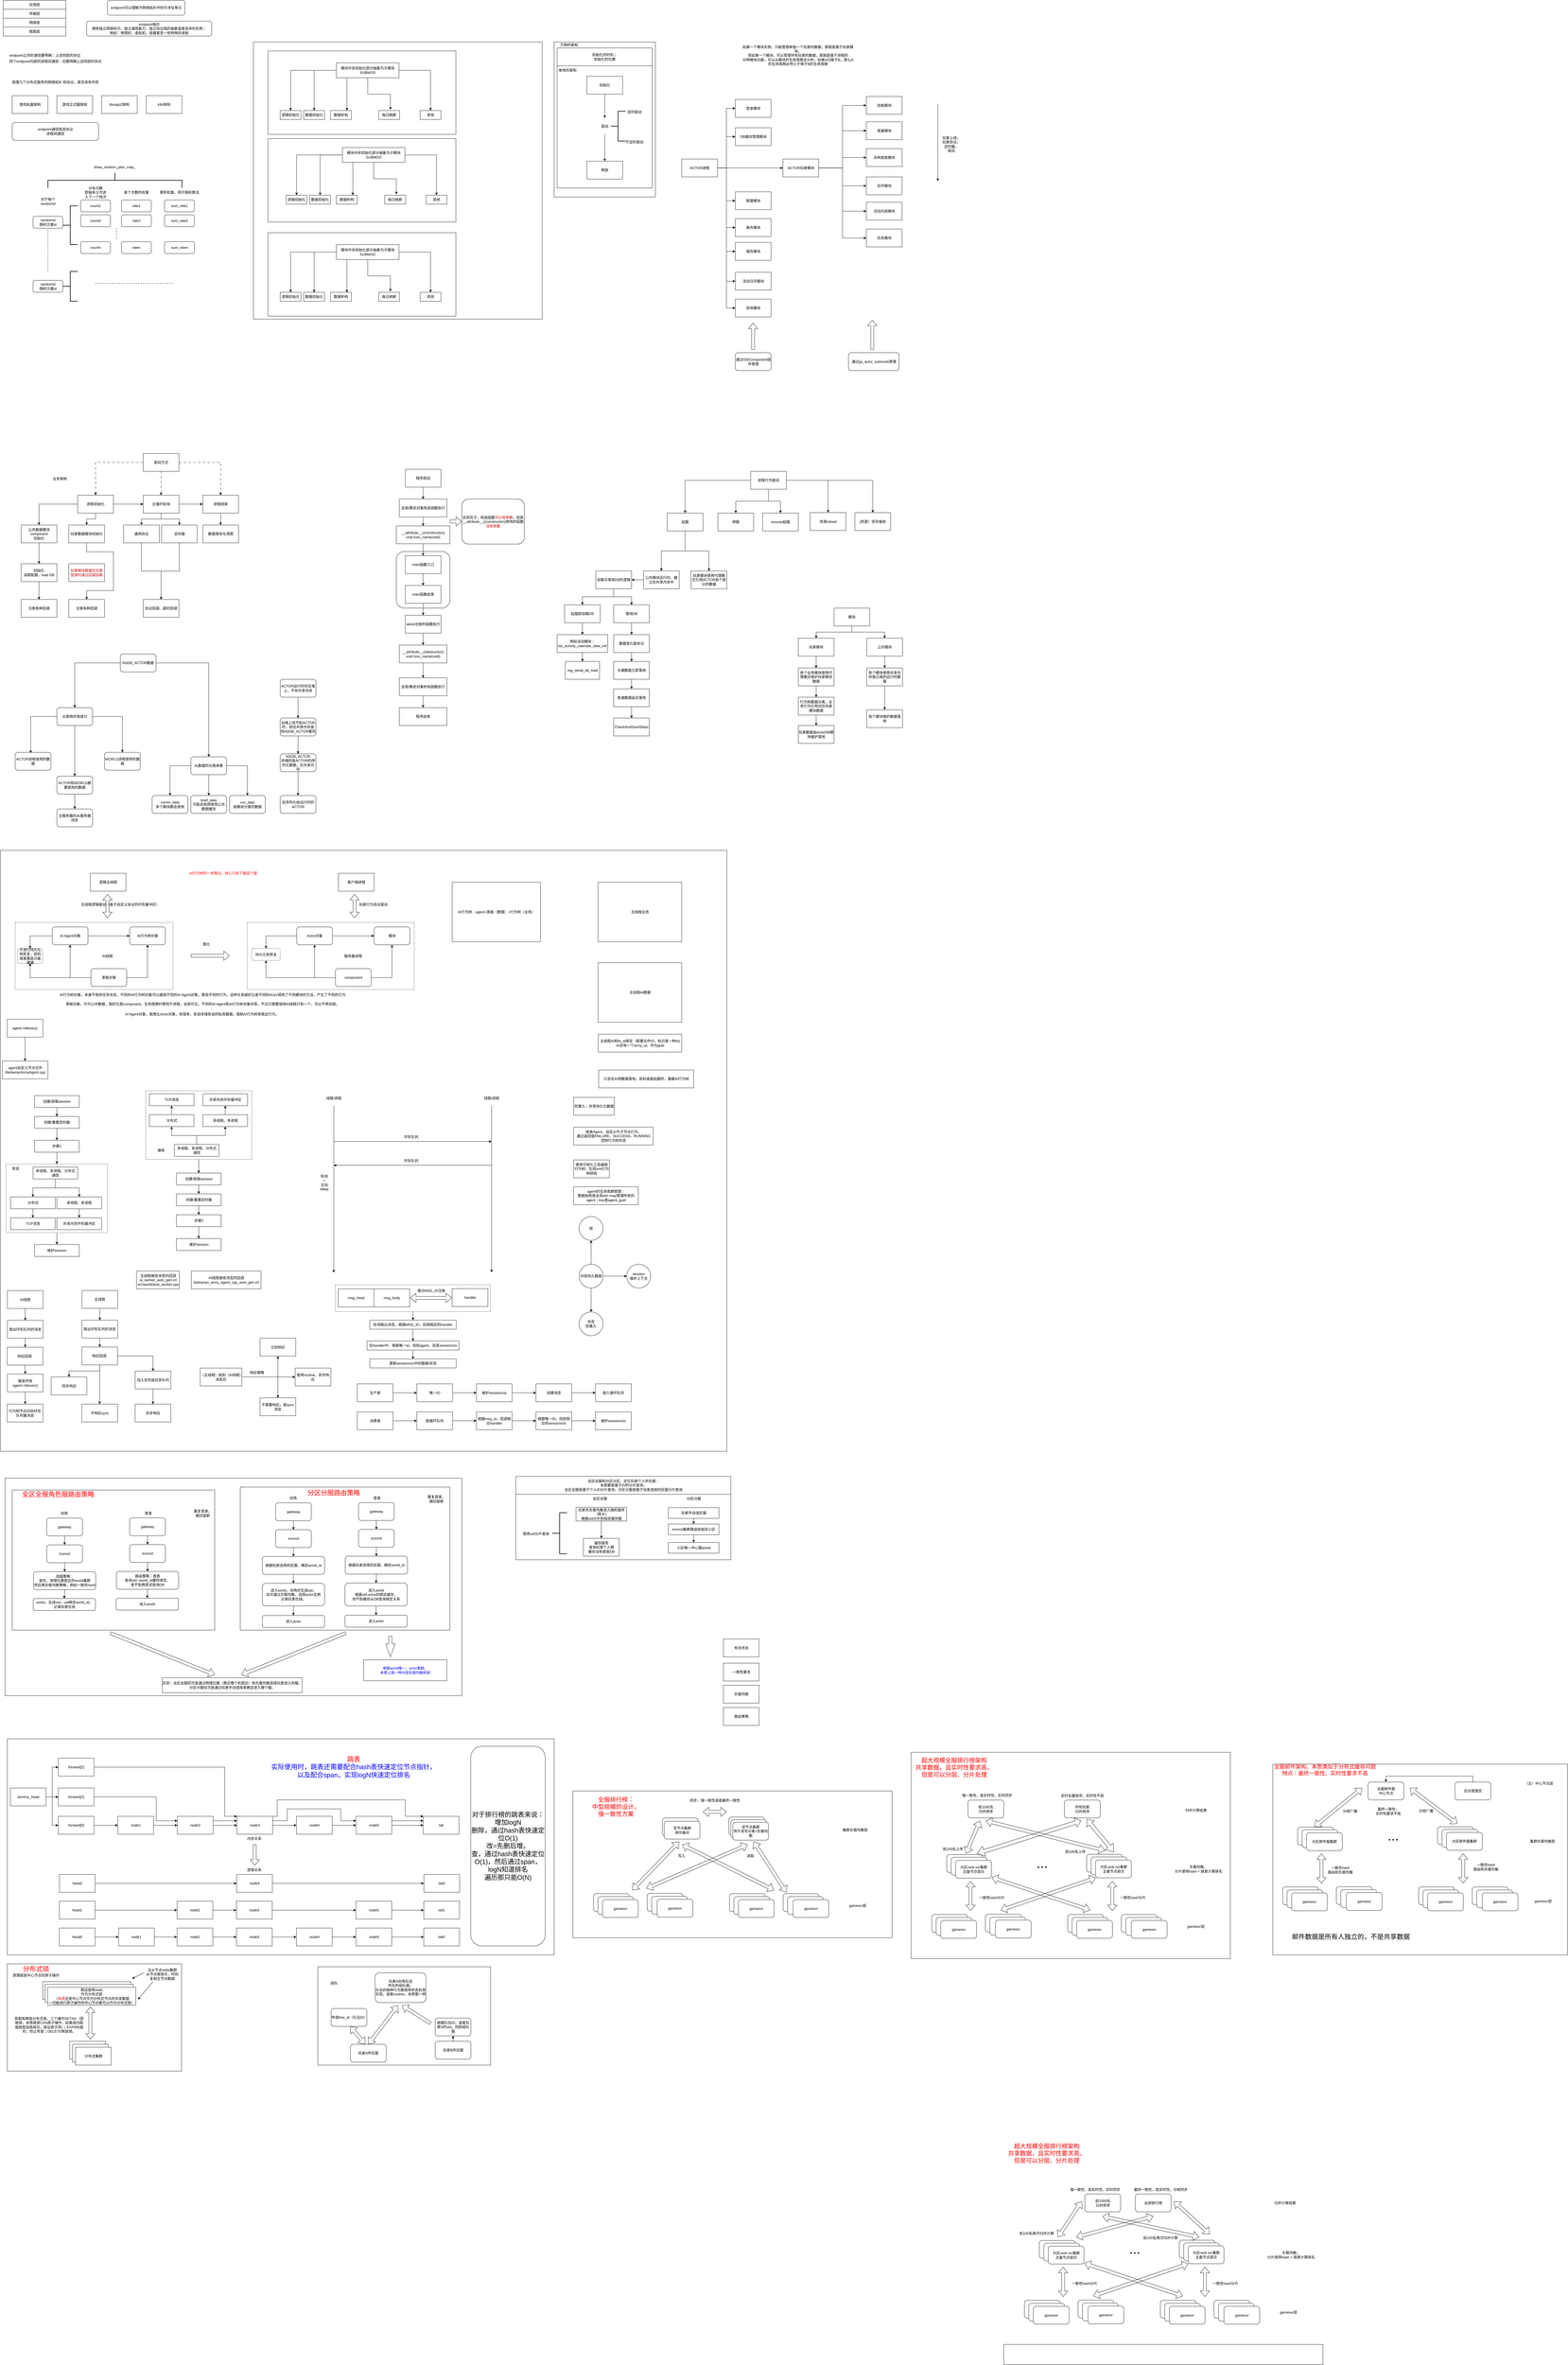 <mxfile version="28.2.7">
  <diagram name="第 1 页" id="6L0QKgz08H0uk4aZn0Ru">
    <mxGraphModel dx="1259" dy="1186" grid="1" gridSize="10" guides="1" tooltips="1" connect="1" arrows="1" fold="1" page="1" pageScale="1" pageWidth="827" pageHeight="1169" math="0" shadow="0">
      <root>
        <mxCell id="0" />
        <mxCell id="1" parent="0" />
        <mxCell id="KU0j-aZhRdwBa8eBkRVH-1" value="应用层" style="rounded=0;whiteSpace=wrap;html=1;" parent="1" vertex="1">
          <mxGeometry x="10" y="10" width="210" height="30" as="geometry" />
        </mxCell>
        <mxCell id="KU0j-aZhRdwBa8eBkRVH-3" value="传输层" style="rounded=0;whiteSpace=wrap;html=1;" parent="1" vertex="1">
          <mxGeometry x="10" y="40" width="210" height="30" as="geometry" />
        </mxCell>
        <mxCell id="KU0j-aZhRdwBa8eBkRVH-4" value="网络层" style="rounded=0;whiteSpace=wrap;html=1;" parent="1" vertex="1">
          <mxGeometry x="10" y="70" width="210" height="30" as="geometry" />
        </mxCell>
        <mxCell id="KU0j-aZhRdwBa8eBkRVH-5" value="链路层" style="rounded=0;whiteSpace=wrap;html=1;" parent="1" vertex="1">
          <mxGeometry x="10" y="100" width="210" height="30" as="geometry" />
        </mxCell>
        <mxCell id="KU0j-aZhRdwBa8eBkRVH-6" value="endpoint可以理解为网络拓扑中的可寻址单元" style="rounded=1;whiteSpace=wrap;html=1;" parent="1" vertex="1">
          <mxGeometry x="360" y="10" width="260" height="50" as="geometry" />
        </mxCell>
        <mxCell id="KU0j-aZhRdwBa8eBkRVH-7" value="endpoint端点&lt;div&gt;拥有独立网络标识、独立通信能力、独立协议栈的抽象或者具体的实例：&lt;/div&gt;&lt;div&gt;例如：物理机、虚拟机、容器甚至一些特殊的进程&lt;/div&gt;" style="rounded=1;whiteSpace=wrap;html=1;" parent="1" vertex="1">
          <mxGeometry x="290" y="80" width="420" height="50" as="geometry" />
        </mxCell>
        <mxCell id="KU0j-aZhRdwBa8eBkRVH-9" value="endpoint之间的通信要明确：上述四层的协议" style="text;html=1;align=center;verticalAlign=middle;whiteSpace=wrap;rounded=0;" parent="1" vertex="1">
          <mxGeometry x="20" y="180" width="260" height="30" as="geometry" />
        </mxCell>
        <mxCell id="KU0j-aZhRdwBa8eBkRVH-10" value="同个endpoint内部的进程间通信：也要明确上述四层的协议" style="text;html=1;align=center;verticalAlign=middle;whiteSpace=wrap;rounded=0;" parent="1" vertex="1">
          <mxGeometry x="20" y="200" width="330" height="30" as="geometry" />
        </mxCell>
        <mxCell id="KU0j-aZhRdwBa8eBkRVH-11" value="梳理几个分布式服务的网络拓扑 和协议，是否具有共性" style="text;html=1;align=center;verticalAlign=middle;whiteSpace=wrap;rounded=0;" parent="1" vertex="1">
          <mxGeometry x="30" y="270" width="310" height="30" as="geometry" />
        </mxCell>
        <mxCell id="KU0j-aZhRdwBa8eBkRVH-12" value="游戏私服架构" style="rounded=0;whiteSpace=wrap;html=1;" parent="1" vertex="1">
          <mxGeometry x="40" y="330" width="120" height="60" as="geometry" />
        </mxCell>
        <mxCell id="KU0j-aZhRdwBa8eBkRVH-13" value="游戏正式服架构" style="rounded=0;whiteSpace=wrap;html=1;" parent="1" vertex="1">
          <mxGeometry x="190" y="330" width="120" height="60" as="geometry" />
        </mxCell>
        <mxCell id="KU0j-aZhRdwBa8eBkRVH-14" value="tbuspp2架构" style="rounded=0;whiteSpace=wrap;html=1;" parent="1" vertex="1">
          <mxGeometry x="340" y="330" width="120" height="60" as="geometry" />
        </mxCell>
        <mxCell id="KU0j-aZhRdwBa8eBkRVH-15" value="k8s架构" style="rounded=0;whiteSpace=wrap;html=1;" parent="1" vertex="1">
          <mxGeometry x="490" y="330" width="120" height="60" as="geometry" />
        </mxCell>
        <mxCell id="KU0j-aZhRdwBa8eBkRVH-17" value="endpoint通信各层协议&lt;div&gt;进程间通信&lt;/div&gt;" style="rounded=1;whiteSpace=wrap;html=1;" parent="1" vertex="1">
          <mxGeometry x="40" y="420" width="290" height="60" as="geometry" />
        </mxCell>
        <mxCell id="KU0j-aZhRdwBa8eBkRVH-18" value="randomid&lt;div&gt;随机方案id&lt;/div&gt;" style="rounded=1;whiteSpace=wrap;html=1;" parent="1" vertex="1">
          <mxGeometry x="110" y="735" width="100" height="40" as="geometry" />
        </mxCell>
        <mxCell id="KU0j-aZhRdwBa8eBkRVH-20" value="count1" style="rounded=1;whiteSpace=wrap;html=1;" parent="1" vertex="1">
          <mxGeometry x="270" y="680" width="100" height="40" as="geometry" />
        </mxCell>
        <mxCell id="KU0j-aZhRdwBa8eBkRVH-21" value="rate1" style="rounded=1;whiteSpace=wrap;html=1;" parent="1" vertex="1">
          <mxGeometry x="407" y="680" width="100" height="40" as="geometry" />
        </mxCell>
        <mxCell id="KU0j-aZhRdwBa8eBkRVH-22" value="sum_rate1" style="rounded=1;whiteSpace=wrap;html=1;" parent="1" vertex="1">
          <mxGeometry x="551.5" y="680" width="100" height="40" as="geometry" />
        </mxCell>
        <mxCell id="KU0j-aZhRdwBa8eBkRVH-23" value="对于每个randomid" style="text;html=1;align=center;verticalAlign=middle;whiteSpace=wrap;rounded=0;" parent="1" vertex="1">
          <mxGeometry x="130" y="670" width="60" height="30" as="geometry" />
        </mxCell>
        <mxCell id="KU0j-aZhRdwBa8eBkRVH-24" value="分布次数&lt;div&gt;即抽多少次进入下一个档次&lt;/div&gt;" style="text;html=1;align=center;verticalAlign=middle;whiteSpace=wrap;rounded=0;" parent="1" vertex="1">
          <mxGeometry x="280" y="640" width="80" height="30" as="geometry" />
        </mxCell>
        <mxCell id="KU0j-aZhRdwBa8eBkRVH-25" value="某个次数的权重" style="text;html=1;align=center;verticalAlign=middle;whiteSpace=wrap;rounded=0;" parent="1" vertex="1">
          <mxGeometry x="414" y="640" width="86" height="30" as="geometry" />
        </mxCell>
        <mxCell id="KU0j-aZhRdwBa8eBkRVH-26" value="累积权重，用于随机算法" style="text;html=1;align=center;verticalAlign=middle;whiteSpace=wrap;rounded=0;" parent="1" vertex="1">
          <mxGeometry x="530" y="640" width="143" height="30" as="geometry" />
        </mxCell>
        <mxCell id="KU0j-aZhRdwBa8eBkRVH-27" value="count2" style="rounded=1;whiteSpace=wrap;html=1;" parent="1" vertex="1">
          <mxGeometry x="270" y="730" width="100" height="40" as="geometry" />
        </mxCell>
        <mxCell id="KU0j-aZhRdwBa8eBkRVH-28" value="rate2" style="rounded=1;whiteSpace=wrap;html=1;" parent="1" vertex="1">
          <mxGeometry x="407" y="730" width="100" height="40" as="geometry" />
        </mxCell>
        <mxCell id="KU0j-aZhRdwBa8eBkRVH-29" value="sum_rate2" style="rounded=1;whiteSpace=wrap;html=1;" parent="1" vertex="1">
          <mxGeometry x="551.5" y="730" width="100" height="40" as="geometry" />
        </mxCell>
        <mxCell id="KU0j-aZhRdwBa8eBkRVH-30" value="countn" style="rounded=1;whiteSpace=wrap;html=1;" parent="1" vertex="1">
          <mxGeometry x="270" y="820" width="100" height="40" as="geometry" />
        </mxCell>
        <mxCell id="KU0j-aZhRdwBa8eBkRVH-31" value="raten" style="rounded=1;whiteSpace=wrap;html=1;" parent="1" vertex="1">
          <mxGeometry x="407" y="820" width="100" height="40" as="geometry" />
        </mxCell>
        <mxCell id="KU0j-aZhRdwBa8eBkRVH-32" value="sum_raten" style="rounded=1;whiteSpace=wrap;html=1;" parent="1" vertex="1">
          <mxGeometry x="551.5" y="820" width="100" height="40" as="geometry" />
        </mxCell>
        <mxCell id="KU0j-aZhRdwBa8eBkRVH-34" value="" style="endArrow=none;dashed=1;html=1;dashPattern=1 3;strokeWidth=2;rounded=0;" parent="1" edge="1">
          <mxGeometry width="50" height="50" relative="1" as="geometry">
            <mxPoint x="390" y="810" as="sourcePoint" />
            <mxPoint x="390" y="770" as="targetPoint" />
          </mxGeometry>
        </mxCell>
        <mxCell id="KU0j-aZhRdwBa8eBkRVH-36" value="" style="endArrow=none;dashed=1;html=1;dashPattern=1 3;strokeWidth=2;rounded=0;" parent="1" edge="1">
          <mxGeometry width="50" height="50" relative="1" as="geometry">
            <mxPoint x="160" y="920" as="sourcePoint" />
            <mxPoint x="160" y="780" as="targetPoint" />
          </mxGeometry>
        </mxCell>
        <mxCell id="KU0j-aZhRdwBa8eBkRVH-37" value="randomid&lt;div&gt;随机方案id&lt;/div&gt;" style="rounded=1;whiteSpace=wrap;html=1;" parent="1" vertex="1">
          <mxGeometry x="110" y="950" width="100" height="40" as="geometry" />
        </mxCell>
        <mxCell id="KU0j-aZhRdwBa8eBkRVH-38" value="" style="endArrow=none;dashed=1;html=1;dashPattern=1 3;strokeWidth=2;rounded=0;" parent="1" edge="1">
          <mxGeometry width="50" height="50" relative="1" as="geometry">
            <mxPoint x="320" y="960" as="sourcePoint" />
            <mxPoint x="580" y="960" as="targetPoint" />
          </mxGeometry>
        </mxCell>
        <mxCell id="KU0j-aZhRdwBa8eBkRVH-39" value="" style="strokeWidth=2;html=1;shape=mxgraph.flowchart.annotation_2;align=left;labelPosition=right;pointerEvents=1;" parent="1" vertex="1">
          <mxGeometry x="210" y="700" width="50" height="130" as="geometry" />
        </mxCell>
        <mxCell id="KU0j-aZhRdwBa8eBkRVH-40" value="" style="strokeWidth=2;html=1;shape=mxgraph.flowchart.annotation_2;align=left;labelPosition=right;pointerEvents=1;" parent="1" vertex="1">
          <mxGeometry x="210" y="920" width="50" height="100" as="geometry" />
        </mxCell>
        <mxCell id="KU0j-aZhRdwBa8eBkRVH-41" value="" style="strokeWidth=2;html=1;shape=mxgraph.flowchart.annotation_2;align=left;labelPosition=right;pointerEvents=1;rotation=90;" parent="1" vertex="1">
          <mxGeometry x="359.99" y="389.13" width="50" height="450" as="geometry" />
        </mxCell>
        <mxCell id="KU0j-aZhRdwBa8eBkRVH-42" value="draw_random_plan_map_" style="text;html=1;align=center;verticalAlign=middle;whiteSpace=wrap;rounded=0;" parent="1" vertex="1">
          <mxGeometry x="301.99" y="550" width="166" height="40" as="geometry" />
        </mxCell>
        <mxCell id="3fNOpoJ3Ih4Q9q4e5zWk-3" value="" style="edgeStyle=orthogonalEdgeStyle;rounded=0;orthogonalLoop=1;jettySize=auto;html=1;" parent="1" source="3fNOpoJ3Ih4Q9q4e5zWk-1" target="3fNOpoJ3Ih4Q9q4e5zWk-2" edge="1">
          <mxGeometry relative="1" as="geometry" />
        </mxCell>
        <mxCell id="3fNOpoJ3Ih4Q9q4e5zWk-5" value="" style="edgeStyle=orthogonalEdgeStyle;rounded=0;orthogonalLoop=1;jettySize=auto;html=1;" parent="1" source="3fNOpoJ3Ih4Q9q4e5zWk-1" target="3fNOpoJ3Ih4Q9q4e5zWk-4" edge="1">
          <mxGeometry relative="1" as="geometry" />
        </mxCell>
        <mxCell id="3fNOpoJ3Ih4Q9q4e5zWk-7" style="edgeStyle=orthogonalEdgeStyle;rounded=0;orthogonalLoop=1;jettySize=auto;html=1;" parent="1" source="3fNOpoJ3Ih4Q9q4e5zWk-1" target="3fNOpoJ3Ih4Q9q4e5zWk-6" edge="1">
          <mxGeometry relative="1" as="geometry">
            <Array as="points">
              <mxPoint x="1164" y="310" />
              <mxPoint x="1164" y="310" />
            </Array>
          </mxGeometry>
        </mxCell>
        <mxCell id="3fNOpoJ3Ih4Q9q4e5zWk-12" style="edgeStyle=orthogonalEdgeStyle;rounded=0;orthogonalLoop=1;jettySize=auto;html=1;entryX=0.5;entryY=0;entryDx=0;entryDy=0;" parent="1" source="3fNOpoJ3Ih4Q9q4e5zWk-1" target="3fNOpoJ3Ih4Q9q4e5zWk-11" edge="1">
          <mxGeometry relative="1" as="geometry" />
        </mxCell>
        <mxCell id="3fNOpoJ3Ih4Q9q4e5zWk-1" value="&lt;div&gt;模块中非初始化部分抽象为子模块&lt;/div&gt;SUBMOD" style="rounded=0;whiteSpace=wrap;html=1;" parent="1" vertex="1">
          <mxGeometry x="1129" y="220" width="210" height="50" as="geometry" />
        </mxCell>
        <mxCell id="3fNOpoJ3Ih4Q9q4e5zWk-2" value="&lt;div&gt;逻辑初始化&lt;/div&gt;" style="rounded=0;whiteSpace=wrap;html=1;" parent="1" vertex="1">
          <mxGeometry x="940" y="380" width="70" height="30" as="geometry" />
        </mxCell>
        <mxCell id="3fNOpoJ3Ih4Q9q4e5zWk-4" value="数据初始化" style="whiteSpace=wrap;html=1;rounded=0;" parent="1" vertex="1">
          <mxGeometry x="1019" y="380" width="70" height="30" as="geometry" />
        </mxCell>
        <mxCell id="3fNOpoJ3Ih4Q9q4e5zWk-6" value="数据析构" style="whiteSpace=wrap;html=1;rounded=0;" parent="1" vertex="1">
          <mxGeometry x="1109" y="380" width="70" height="30" as="geometry" />
        </mxCell>
        <mxCell id="3fNOpoJ3Ih4Q9q4e5zWk-8" value="每日刷新" style="whiteSpace=wrap;html=1;rounded=0;" parent="1" vertex="1">
          <mxGeometry x="1271" y="380" width="70" height="30" as="geometry" />
        </mxCell>
        <mxCell id="3fNOpoJ3Ih4Q9q4e5zWk-9" style="edgeStyle=orthogonalEdgeStyle;rounded=0;orthogonalLoop=1;jettySize=auto;html=1;entryX=0.559;entryY=-0.095;entryDx=0;entryDy=0;entryPerimeter=0;" parent="1" source="3fNOpoJ3Ih4Q9q4e5zWk-1" target="3fNOpoJ3Ih4Q9q4e5zWk-8" edge="1">
          <mxGeometry relative="1" as="geometry" />
        </mxCell>
        <mxCell id="3fNOpoJ3Ih4Q9q4e5zWk-11" value="其他" style="whiteSpace=wrap;html=1;rounded=0;" parent="1" vertex="1">
          <mxGeometry x="1410" y="380" width="70" height="30" as="geometry" />
        </mxCell>
        <mxCell id="3fNOpoJ3Ih4Q9q4e5zWk-13" value="" style="rounded=0;whiteSpace=wrap;html=1;fillColor=none;" parent="1" vertex="1">
          <mxGeometry x="899" y="180" width="631" height="280" as="geometry" />
        </mxCell>
        <mxCell id="3fNOpoJ3Ih4Q9q4e5zWk-14" value="" style="edgeStyle=orthogonalEdgeStyle;rounded=0;orthogonalLoop=1;jettySize=auto;html=1;" parent="1" source="3fNOpoJ3Ih4Q9q4e5zWk-18" target="3fNOpoJ3Ih4Q9q4e5zWk-19" edge="1">
          <mxGeometry relative="1" as="geometry" />
        </mxCell>
        <mxCell id="3fNOpoJ3Ih4Q9q4e5zWk-15" value="" style="edgeStyle=orthogonalEdgeStyle;rounded=0;orthogonalLoop=1;jettySize=auto;html=1;" parent="1" source="3fNOpoJ3Ih4Q9q4e5zWk-18" target="3fNOpoJ3Ih4Q9q4e5zWk-20" edge="1">
          <mxGeometry relative="1" as="geometry" />
        </mxCell>
        <mxCell id="3fNOpoJ3Ih4Q9q4e5zWk-16" style="edgeStyle=orthogonalEdgeStyle;rounded=0;orthogonalLoop=1;jettySize=auto;html=1;" parent="1" source="3fNOpoJ3Ih4Q9q4e5zWk-18" target="3fNOpoJ3Ih4Q9q4e5zWk-21" edge="1">
          <mxGeometry relative="1" as="geometry">
            <Array as="points">
              <mxPoint x="1184" y="594.13" />
              <mxPoint x="1184" y="594.13" />
            </Array>
          </mxGeometry>
        </mxCell>
        <mxCell id="3fNOpoJ3Ih4Q9q4e5zWk-17" style="edgeStyle=orthogonalEdgeStyle;rounded=0;orthogonalLoop=1;jettySize=auto;html=1;entryX=0.5;entryY=0;entryDx=0;entryDy=0;" parent="1" source="3fNOpoJ3Ih4Q9q4e5zWk-18" target="3fNOpoJ3Ih4Q9q4e5zWk-24" edge="1">
          <mxGeometry relative="1" as="geometry" />
        </mxCell>
        <mxCell id="3fNOpoJ3Ih4Q9q4e5zWk-18" value="&lt;div&gt;模块中非初始化部分抽象为子模块&lt;/div&gt;SUBMOD" style="rounded=0;whiteSpace=wrap;html=1;" parent="1" vertex="1">
          <mxGeometry x="1149" y="504.13" width="210" height="50" as="geometry" />
        </mxCell>
        <mxCell id="3fNOpoJ3Ih4Q9q4e5zWk-19" value="&lt;div&gt;逻辑初始化&lt;/div&gt;" style="rounded=0;whiteSpace=wrap;html=1;" parent="1" vertex="1">
          <mxGeometry x="960" y="664.13" width="70" height="30" as="geometry" />
        </mxCell>
        <mxCell id="3fNOpoJ3Ih4Q9q4e5zWk-20" value="数据初始化" style="whiteSpace=wrap;html=1;rounded=0;" parent="1" vertex="1">
          <mxGeometry x="1039" y="664.13" width="70" height="30" as="geometry" />
        </mxCell>
        <mxCell id="3fNOpoJ3Ih4Q9q4e5zWk-21" value="数据析构" style="whiteSpace=wrap;html=1;rounded=0;" parent="1" vertex="1">
          <mxGeometry x="1129" y="664.13" width="70" height="30" as="geometry" />
        </mxCell>
        <mxCell id="3fNOpoJ3Ih4Q9q4e5zWk-22" value="每日刷新" style="whiteSpace=wrap;html=1;rounded=0;" parent="1" vertex="1">
          <mxGeometry x="1291" y="664.13" width="70" height="30" as="geometry" />
        </mxCell>
        <mxCell id="3fNOpoJ3Ih4Q9q4e5zWk-23" style="edgeStyle=orthogonalEdgeStyle;rounded=0;orthogonalLoop=1;jettySize=auto;html=1;entryX=0.559;entryY=-0.095;entryDx=0;entryDy=0;entryPerimeter=0;" parent="1" source="3fNOpoJ3Ih4Q9q4e5zWk-18" target="3fNOpoJ3Ih4Q9q4e5zWk-22" edge="1">
          <mxGeometry relative="1" as="geometry" />
        </mxCell>
        <mxCell id="3fNOpoJ3Ih4Q9q4e5zWk-24" value="其他" style="whiteSpace=wrap;html=1;rounded=0;" parent="1" vertex="1">
          <mxGeometry x="1430" y="664.13" width="70" height="30" as="geometry" />
        </mxCell>
        <mxCell id="3fNOpoJ3Ih4Q9q4e5zWk-25" value="" style="rounded=0;whiteSpace=wrap;html=1;fillColor=none;" parent="1" vertex="1">
          <mxGeometry x="899" y="474.13" width="631" height="280" as="geometry" />
        </mxCell>
        <mxCell id="3fNOpoJ3Ih4Q9q4e5zWk-26" value="" style="edgeStyle=orthogonalEdgeStyle;rounded=0;orthogonalLoop=1;jettySize=auto;html=1;" parent="1" source="3fNOpoJ3Ih4Q9q4e5zWk-30" target="3fNOpoJ3Ih4Q9q4e5zWk-31" edge="1">
          <mxGeometry relative="1" as="geometry" />
        </mxCell>
        <mxCell id="3fNOpoJ3Ih4Q9q4e5zWk-27" value="" style="edgeStyle=orthogonalEdgeStyle;rounded=0;orthogonalLoop=1;jettySize=auto;html=1;" parent="1" source="3fNOpoJ3Ih4Q9q4e5zWk-30" target="3fNOpoJ3Ih4Q9q4e5zWk-32" edge="1">
          <mxGeometry relative="1" as="geometry" />
        </mxCell>
        <mxCell id="3fNOpoJ3Ih4Q9q4e5zWk-28" style="edgeStyle=orthogonalEdgeStyle;rounded=0;orthogonalLoop=1;jettySize=auto;html=1;" parent="1" source="3fNOpoJ3Ih4Q9q4e5zWk-30" target="3fNOpoJ3Ih4Q9q4e5zWk-33" edge="1">
          <mxGeometry relative="1" as="geometry">
            <Array as="points">
              <mxPoint x="1164" y="920" />
              <mxPoint x="1164" y="920" />
            </Array>
          </mxGeometry>
        </mxCell>
        <mxCell id="3fNOpoJ3Ih4Q9q4e5zWk-29" style="edgeStyle=orthogonalEdgeStyle;rounded=0;orthogonalLoop=1;jettySize=auto;html=1;entryX=0.5;entryY=0;entryDx=0;entryDy=0;" parent="1" source="3fNOpoJ3Ih4Q9q4e5zWk-30" target="3fNOpoJ3Ih4Q9q4e5zWk-36" edge="1">
          <mxGeometry relative="1" as="geometry" />
        </mxCell>
        <mxCell id="3fNOpoJ3Ih4Q9q4e5zWk-30" value="&lt;div&gt;模块中非初始化部分抽象为子模块&lt;/div&gt;SUBMOD" style="rounded=0;whiteSpace=wrap;html=1;" parent="1" vertex="1">
          <mxGeometry x="1129" y="830" width="210" height="50" as="geometry" />
        </mxCell>
        <mxCell id="3fNOpoJ3Ih4Q9q4e5zWk-31" value="&lt;div&gt;逻辑初始化&lt;/div&gt;" style="rounded=0;whiteSpace=wrap;html=1;" parent="1" vertex="1">
          <mxGeometry x="940" y="990" width="70" height="30" as="geometry" />
        </mxCell>
        <mxCell id="3fNOpoJ3Ih4Q9q4e5zWk-32" value="数据初始化" style="whiteSpace=wrap;html=1;rounded=0;" parent="1" vertex="1">
          <mxGeometry x="1019" y="990" width="70" height="30" as="geometry" />
        </mxCell>
        <mxCell id="3fNOpoJ3Ih4Q9q4e5zWk-33" value="数据析构" style="whiteSpace=wrap;html=1;rounded=0;" parent="1" vertex="1">
          <mxGeometry x="1109" y="990" width="70" height="30" as="geometry" />
        </mxCell>
        <mxCell id="3fNOpoJ3Ih4Q9q4e5zWk-34" value="每日刷新" style="whiteSpace=wrap;html=1;rounded=0;" parent="1" vertex="1">
          <mxGeometry x="1271" y="990" width="70" height="30" as="geometry" />
        </mxCell>
        <mxCell id="3fNOpoJ3Ih4Q9q4e5zWk-35" style="edgeStyle=orthogonalEdgeStyle;rounded=0;orthogonalLoop=1;jettySize=auto;html=1;entryX=0.559;entryY=-0.095;entryDx=0;entryDy=0;entryPerimeter=0;" parent="1" source="3fNOpoJ3Ih4Q9q4e5zWk-30" target="3fNOpoJ3Ih4Q9q4e5zWk-34" edge="1">
          <mxGeometry relative="1" as="geometry" />
        </mxCell>
        <mxCell id="3fNOpoJ3Ih4Q9q4e5zWk-36" value="其他" style="whiteSpace=wrap;html=1;rounded=0;" parent="1" vertex="1">
          <mxGeometry x="1410" y="990" width="70" height="30" as="geometry" />
        </mxCell>
        <mxCell id="3fNOpoJ3Ih4Q9q4e5zWk-37" value="" style="rounded=0;whiteSpace=wrap;html=1;fillColor=none;" parent="1" vertex="1">
          <mxGeometry x="899" y="790" width="631" height="280" as="geometry" />
        </mxCell>
        <mxCell id="3fNOpoJ3Ih4Q9q4e5zWk-38" value="" style="rounded=0;whiteSpace=wrap;html=1;fillColor=none;" parent="1" vertex="1">
          <mxGeometry x="850" y="150" width="970" height="930" as="geometry" />
        </mxCell>
        <mxCell id="3fNOpoJ3Ih4Q9q4e5zWk-41" style="edgeStyle=orthogonalEdgeStyle;rounded=0;orthogonalLoop=1;jettySize=auto;html=1;" parent="1" source="3fNOpoJ3Ih4Q9q4e5zWk-43" target="3fNOpoJ3Ih4Q9q4e5zWk-40" edge="1">
          <mxGeometry relative="1" as="geometry" />
        </mxCell>
        <mxCell id="3fNOpoJ3Ih4Q9q4e5zWk-39" value="初始化" style="rounded=0;whiteSpace=wrap;html=1;" parent="1" vertex="1">
          <mxGeometry x="1970" y="265" width="120" height="60" as="geometry" />
        </mxCell>
        <mxCell id="3fNOpoJ3Ih4Q9q4e5zWk-40" value="释放" style="rounded=0;whiteSpace=wrap;html=1;" parent="1" vertex="1">
          <mxGeometry x="1970" y="550" width="120" height="60" as="geometry" />
        </mxCell>
        <mxCell id="3fNOpoJ3Ih4Q9q4e5zWk-42" value="" style="edgeStyle=orthogonalEdgeStyle;rounded=0;orthogonalLoop=1;jettySize=auto;html=1;" parent="1" source="3fNOpoJ3Ih4Q9q4e5zWk-39" target="3fNOpoJ3Ih4Q9q4e5zWk-43" edge="1">
          <mxGeometry relative="1" as="geometry">
            <mxPoint x="2030" y="325" as="sourcePoint" />
            <mxPoint x="2030" y="550" as="targetPoint" />
          </mxGeometry>
        </mxCell>
        <mxCell id="3fNOpoJ3Ih4Q9q4e5zWk-43" value="驱动" style="text;html=1;align=center;verticalAlign=middle;whiteSpace=wrap;rounded=0;" parent="1" vertex="1">
          <mxGeometry x="2000" y="405" width="60" height="55" as="geometry" />
        </mxCell>
        <mxCell id="3fNOpoJ3Ih4Q9q4e5zWk-44" value="" style="strokeWidth=2;html=1;shape=mxgraph.flowchart.annotation_2;align=left;labelPosition=right;pointerEvents=1;" parent="1" vertex="1">
          <mxGeometry x="2050" y="382.5" width="50" height="100" as="geometry" />
        </mxCell>
        <mxCell id="3fNOpoJ3Ih4Q9q4e5zWk-45" value="定时驱动" style="text;html=1;align=center;verticalAlign=middle;whiteSpace=wrap;rounded=0;" parent="1" vertex="1">
          <mxGeometry x="2100" y="369" width="60" height="31" as="geometry" />
        </mxCell>
        <mxCell id="3fNOpoJ3Ih4Q9q4e5zWk-46" value="不定时驱动" style="text;html=1;align=center;verticalAlign=middle;whiteSpace=wrap;rounded=0;" parent="1" vertex="1">
          <mxGeometry x="2090" y="470" width="80" height="31" as="geometry" />
        </mxCell>
        <mxCell id="3fNOpoJ3Ih4Q9q4e5zWk-47" value="" style="rounded=0;whiteSpace=wrap;html=1;fillColor=none;" parent="1" vertex="1">
          <mxGeometry x="1870" y="230" width="320" height="410" as="geometry" />
        </mxCell>
        <mxCell id="3fNOpoJ3Ih4Q9q4e5zWk-48" value="万物的架构" style="text;html=1;align=center;verticalAlign=middle;whiteSpace=wrap;rounded=0;" parent="1" vertex="1">
          <mxGeometry x="1860" y="140" width="100" height="40" as="geometry" />
        </mxCell>
        <mxCell id="3fNOpoJ3Ih4Q9q4e5zWk-50" value="初始化的时机；&lt;div&gt;初始化的位置&lt;/div&gt;" style="rounded=0;whiteSpace=wrap;html=1;" parent="1" vertex="1">
          <mxGeometry x="1870" y="170" width="320" height="60" as="geometry" />
        </mxCell>
        <mxCell id="3fNOpoJ3Ih4Q9q4e5zWk-51" value="" style="rounded=0;whiteSpace=wrap;html=1;fillColor=none;" parent="1" vertex="1">
          <mxGeometry x="1860" y="150" width="340" height="520" as="geometry" />
        </mxCell>
        <mxCell id="3fNOpoJ3Ih4Q9q4e5zWk-52" value="单体的架构" style="text;html=1;align=center;verticalAlign=middle;whiteSpace=wrap;rounded=0;" parent="1" vertex="1">
          <mxGeometry x="1870" y="230" width="70" height="30" as="geometry" />
        </mxCell>
        <mxCell id="3fNOpoJ3Ih4Q9q4e5zWk-67" style="edgeStyle=orthogonalEdgeStyle;rounded=0;orthogonalLoop=1;jettySize=auto;html=1;entryX=0;entryY=0.5;entryDx=0;entryDy=0;" parent="1" source="3fNOpoJ3Ih4Q9q4e5zWk-53" target="3fNOpoJ3Ih4Q9q4e5zWk-54" edge="1">
          <mxGeometry relative="1" as="geometry" />
        </mxCell>
        <mxCell id="3fNOpoJ3Ih4Q9q4e5zWk-68" style="edgeStyle=orthogonalEdgeStyle;rounded=0;orthogonalLoop=1;jettySize=auto;html=1;entryX=0;entryY=0.5;entryDx=0;entryDy=0;" parent="1" source="3fNOpoJ3Ih4Q9q4e5zWk-53" target="3fNOpoJ3Ih4Q9q4e5zWk-55" edge="1">
          <mxGeometry relative="1" as="geometry" />
        </mxCell>
        <mxCell id="3fNOpoJ3Ih4Q9q4e5zWk-69" style="edgeStyle=orthogonalEdgeStyle;rounded=0;orthogonalLoop=1;jettySize=auto;html=1;entryX=0;entryY=0.5;entryDx=0;entryDy=0;" parent="1" source="3fNOpoJ3Ih4Q9q4e5zWk-53" target="3fNOpoJ3Ih4Q9q4e5zWk-56" edge="1">
          <mxGeometry relative="1" as="geometry" />
        </mxCell>
        <mxCell id="3fNOpoJ3Ih4Q9q4e5zWk-71" style="edgeStyle=orthogonalEdgeStyle;rounded=0;orthogonalLoop=1;jettySize=auto;html=1;entryX=0;entryY=0.5;entryDx=0;entryDy=0;" parent="1" source="3fNOpoJ3Ih4Q9q4e5zWk-53" target="3fNOpoJ3Ih4Q9q4e5zWk-57" edge="1">
          <mxGeometry relative="1" as="geometry" />
        </mxCell>
        <mxCell id="3fNOpoJ3Ih4Q9q4e5zWk-72" style="edgeStyle=orthogonalEdgeStyle;rounded=0;orthogonalLoop=1;jettySize=auto;html=1;entryX=0;entryY=0.5;entryDx=0;entryDy=0;" parent="1" source="3fNOpoJ3Ih4Q9q4e5zWk-53" target="3fNOpoJ3Ih4Q9q4e5zWk-66" edge="1">
          <mxGeometry relative="1" as="geometry" />
        </mxCell>
        <mxCell id="3fNOpoJ3Ih4Q9q4e5zWk-73" style="edgeStyle=orthogonalEdgeStyle;rounded=0;orthogonalLoop=1;jettySize=auto;html=1;entryX=0;entryY=0.5;entryDx=0;entryDy=0;" parent="1" source="3fNOpoJ3Ih4Q9q4e5zWk-53" target="3fNOpoJ3Ih4Q9q4e5zWk-65" edge="1">
          <mxGeometry relative="1" as="geometry" />
        </mxCell>
        <mxCell id="3fNOpoJ3Ih4Q9q4e5zWk-84" style="edgeStyle=orthogonalEdgeStyle;rounded=0;orthogonalLoop=1;jettySize=auto;html=1;entryX=0;entryY=0.5;entryDx=0;entryDy=0;" parent="1" source="3fNOpoJ3Ih4Q9q4e5zWk-53" target="3fNOpoJ3Ih4Q9q4e5zWk-61" edge="1">
          <mxGeometry relative="1" as="geometry" />
        </mxCell>
        <mxCell id="3fNOpoJ3Ih4Q9q4e5zWk-85" style="edgeStyle=orthogonalEdgeStyle;rounded=0;orthogonalLoop=1;jettySize=auto;html=1;entryX=0;entryY=0.5;entryDx=0;entryDy=0;" parent="1" source="3fNOpoJ3Ih4Q9q4e5zWk-53" target="3fNOpoJ3Ih4Q9q4e5zWk-62" edge="1">
          <mxGeometry relative="1" as="geometry" />
        </mxCell>
        <mxCell id="3fNOpoJ3Ih4Q9q4e5zWk-53" value="ACTOR进程" style="rounded=0;whiteSpace=wrap;html=1;" parent="1" vertex="1">
          <mxGeometry x="2288.5" y="542.75" width="120" height="60" as="geometry" />
        </mxCell>
        <mxCell id="3fNOpoJ3Ih4Q9q4e5zWk-54" value="登录模块" style="rounded=0;whiteSpace=wrap;html=1;" parent="1" vertex="1">
          <mxGeometry x="2468.5" y="342.75" width="120" height="60" as="geometry" />
        </mxCell>
        <mxCell id="3fNOpoJ3Ih4Q9q4e5zWk-55" value="DB缓存管理模块" style="rounded=0;whiteSpace=wrap;html=1;" parent="1" vertex="1">
          <mxGeometry x="2468.5" y="437.75" width="120" height="60" as="geometry" />
        </mxCell>
        <mxCell id="3fNOpoJ3Ih4Q9q4e5zWk-74" style="edgeStyle=orthogonalEdgeStyle;rounded=0;orthogonalLoop=1;jettySize=auto;html=1;entryX=0;entryY=0.5;entryDx=0;entryDy=0;" parent="1" source="3fNOpoJ3Ih4Q9q4e5zWk-56" target="3fNOpoJ3Ih4Q9q4e5zWk-58" edge="1">
          <mxGeometry relative="1" as="geometry" />
        </mxCell>
        <mxCell id="3fNOpoJ3Ih4Q9q4e5zWk-75" style="edgeStyle=orthogonalEdgeStyle;rounded=0;orthogonalLoop=1;jettySize=auto;html=1;entryX=0;entryY=0.5;entryDx=0;entryDy=0;" parent="1" source="3fNOpoJ3Ih4Q9q4e5zWk-56" target="3fNOpoJ3Ih4Q9q4e5zWk-59" edge="1">
          <mxGeometry relative="1" as="geometry" />
        </mxCell>
        <mxCell id="3fNOpoJ3Ih4Q9q4e5zWk-76" style="edgeStyle=orthogonalEdgeStyle;rounded=0;orthogonalLoop=1;jettySize=auto;html=1;entryX=0;entryY=0.5;entryDx=0;entryDy=0;" parent="1" source="3fNOpoJ3Ih4Q9q4e5zWk-56" target="3fNOpoJ3Ih4Q9q4e5zWk-60" edge="1">
          <mxGeometry relative="1" as="geometry" />
        </mxCell>
        <mxCell id="3fNOpoJ3Ih4Q9q4e5zWk-77" style="edgeStyle=orthogonalEdgeStyle;rounded=0;orthogonalLoop=1;jettySize=auto;html=1;entryX=0;entryY=0.5;entryDx=0;entryDy=0;" parent="1" source="3fNOpoJ3Ih4Q9q4e5zWk-56" target="3fNOpoJ3Ih4Q9q4e5zWk-64" edge="1">
          <mxGeometry relative="1" as="geometry" />
        </mxCell>
        <mxCell id="3fNOpoJ3Ih4Q9q4e5zWk-80" style="edgeStyle=orthogonalEdgeStyle;rounded=0;orthogonalLoop=1;jettySize=auto;html=1;entryX=0;entryY=0.5;entryDx=0;entryDy=0;" parent="1" source="3fNOpoJ3Ih4Q9q4e5zWk-56" target="3fNOpoJ3Ih4Q9q4e5zWk-63" edge="1">
          <mxGeometry relative="1" as="geometry" />
        </mxCell>
        <mxCell id="3fNOpoJ3Ih4Q9q4e5zWk-83" style="edgeStyle=orthogonalEdgeStyle;rounded=0;orthogonalLoop=1;jettySize=auto;html=1;entryX=0;entryY=0.5;entryDx=0;entryDy=0;" parent="1" source="3fNOpoJ3Ih4Q9q4e5zWk-56" target="3fNOpoJ3Ih4Q9q4e5zWk-82" edge="1">
          <mxGeometry relative="1" as="geometry" />
        </mxCell>
        <mxCell id="3fNOpoJ3Ih4Q9q4e5zWk-56" value="ACTOR玩家模块" style="rounded=0;whiteSpace=wrap;html=1;" parent="1" vertex="1">
          <mxGeometry x="2628.5" y="542.75" width="120" height="60" as="geometry" />
        </mxCell>
        <mxCell id="3fNOpoJ3Ih4Q9q4e5zWk-57" value="联盟模块" style="rounded=0;whiteSpace=wrap;html=1;" parent="1" vertex="1">
          <mxGeometry x="2468.5" y="652.75" width="120" height="60" as="geometry" />
        </mxCell>
        <mxCell id="3fNOpoJ3Ih4Q9q4e5zWk-58" value="技能模块" style="rounded=0;whiteSpace=wrap;html=1;" parent="1" vertex="1">
          <mxGeometry x="2908.5" y="332.75" width="120" height="60" as="geometry" />
        </mxCell>
        <mxCell id="3fNOpoJ3Ih4Q9q4e5zWk-59" value="英雄模块" style="rounded=0;whiteSpace=wrap;html=1;" parent="1" vertex="1">
          <mxGeometry x="2908.5" y="417.75" width="120" height="60" as="geometry" />
        </mxCell>
        <mxCell id="3fNOpoJ3Ih4Q9q4e5zWk-60" value="兵种皮肤模块" style="rounded=0;whiteSpace=wrap;html=1;" parent="1" vertex="1">
          <mxGeometry x="2908.5" y="507.75" width="120" height="60" as="geometry" />
        </mxCell>
        <mxCell id="3fNOpoJ3Ih4Q9q4e5zWk-61" value="条件模块" style="rounded=0;whiteSpace=wrap;html=1;" parent="1" vertex="1">
          <mxGeometry x="2468.5" y="742.75" width="120" height="60" as="geometry" />
        </mxCell>
        <mxCell id="3fNOpoJ3Ih4Q9q4e5zWk-62" value="属性模块" style="rounded=0;whiteSpace=wrap;html=1;" parent="1" vertex="1">
          <mxGeometry x="2468.5" y="822.75" width="120" height="60" as="geometry" />
        </mxCell>
        <mxCell id="3fNOpoJ3Ih4Q9q4e5zWk-63" value="活动内容模块" style="rounded=0;whiteSpace=wrap;html=1;" parent="1" vertex="1">
          <mxGeometry x="2908.5" y="687.75" width="120" height="60" as="geometry" />
        </mxCell>
        <mxCell id="3fNOpoJ3Ih4Q9q4e5zWk-64" value="巨作模块" style="rounded=0;whiteSpace=wrap;html=1;" parent="1" vertex="1">
          <mxGeometry x="2908.5" y="602.75" width="120" height="60" as="geometry" />
        </mxCell>
        <mxCell id="3fNOpoJ3Ih4Q9q4e5zWk-65" value="其他模块" style="rounded=0;whiteSpace=wrap;html=1;" parent="1" vertex="1">
          <mxGeometry x="2468.5" y="1012.75" width="120" height="60" as="geometry" />
        </mxCell>
        <mxCell id="3fNOpoJ3Ih4Q9q4e5zWk-66" value="活动日历模块" style="rounded=0;whiteSpace=wrap;html=1;" parent="1" vertex="1">
          <mxGeometry x="2468.5" y="922.75" width="120" height="60" as="geometry" />
        </mxCell>
        <mxCell id="3fNOpoJ3Ih4Q9q4e5zWk-81" value="如果一个模块实例，只能管理单独一个玩家的数据，那就是属于玩家模块。&lt;div&gt;而如果一个模块，可以管理所有玩家的数据，那就是属于进程的&lt;/div&gt;&lt;div&gt;分辨模块归属，可以从模块的生命周期去分析，如果A归属于B，那么A的生命周期必然小于等于B的生命周期&lt;/div&gt;" style="text;html=1;align=center;verticalAlign=middle;whiteSpace=wrap;rounded=0;" parent="1" vertex="1">
          <mxGeometry x="2488.5" y="117.25" width="380" height="155.5" as="geometry" />
        </mxCell>
        <mxCell id="3fNOpoJ3Ih4Q9q4e5zWk-82" value="任务模块" style="rounded=0;whiteSpace=wrap;html=1;" parent="1" vertex="1">
          <mxGeometry x="2908.5" y="777.75" width="120" height="60" as="geometry" />
        </mxCell>
        <mxCell id="3fNOpoJ3Ih4Q9q4e5zWk-87" value="通过IG6Component组件管理" style="rounded=1;whiteSpace=wrap;html=1;" parent="1" vertex="1">
          <mxGeometry x="2468.5" y="1192.75" width="120" height="60" as="geometry" />
        </mxCell>
        <mxCell id="3fNOpoJ3Ih4Q9q4e5zWk-88" value="" style="shape=flexArrow;endArrow=classic;html=1;rounded=0;" parent="1" edge="1">
          <mxGeometry width="50" height="50" relative="1" as="geometry">
            <mxPoint x="2528.08" y="1182.75" as="sourcePoint" />
            <mxPoint x="2528.08" y="1092.75" as="targetPoint" />
          </mxGeometry>
        </mxCell>
        <mxCell id="3fNOpoJ3Ih4Q9q4e5zWk-89" value="通过gs_actor_submods管理" style="rounded=1;whiteSpace=wrap;html=1;" parent="1" vertex="1">
          <mxGeometry x="2848.5" y="1192.75" width="170" height="60" as="geometry" />
        </mxCell>
        <mxCell id="3fNOpoJ3Ih4Q9q4e5zWk-90" value="" style="shape=flexArrow;endArrow=classic;html=1;rounded=0;" parent="1" edge="1">
          <mxGeometry width="50" height="50" relative="1" as="geometry">
            <mxPoint x="2928.5" y="1182.75" as="sourcePoint" />
            <mxPoint x="2928.5" y="1082.75" as="targetPoint" />
          </mxGeometry>
        </mxCell>
        <mxCell id="3fNOpoJ3Ih4Q9q4e5zWk-91" value="" style="endArrow=classic;html=1;rounded=0;" parent="1" edge="1">
          <mxGeometry width="50" height="50" relative="1" as="geometry">
            <mxPoint x="3148.5" y="356.88" as="sourcePoint" />
            <mxPoint x="3148.5" y="616.88" as="targetPoint" />
          </mxGeometry>
        </mxCell>
        <mxCell id="3fNOpoJ3Ih4Q9q4e5zWk-92" value="玩家上线，&lt;div&gt;玩家协议，&lt;/div&gt;&lt;div&gt;定时器，&lt;/div&gt;&lt;div&gt;驱动&lt;/div&gt;" style="text;html=1;align=center;verticalAlign=middle;whiteSpace=wrap;rounded=0;" parent="1" vertex="1">
          <mxGeometry x="3158.5" y="402.75" width="70" height="180" as="geometry" />
        </mxCell>
        <mxCell id="zZPF3GBV6QvH8n7jYyrb-4" value="" style="edgeStyle=orthogonalEdgeStyle;rounded=0;orthogonalLoop=1;jettySize=auto;html=1;dashed=1;dashPattern=8 8;" parent="1" source="zZPF3GBV6QvH8n7jYyrb-2" target="zZPF3GBV6QvH8n7jYyrb-3" edge="1">
          <mxGeometry relative="1" as="geometry" />
        </mxCell>
        <mxCell id="zZPF3GBV6QvH8n7jYyrb-9" style="edgeStyle=orthogonalEdgeStyle;rounded=0;orthogonalLoop=1;jettySize=auto;html=1;dashed=1;dashPattern=8 8;" parent="1" source="zZPF3GBV6QvH8n7jYyrb-2" target="zZPF3GBV6QvH8n7jYyrb-5" edge="1">
          <mxGeometry relative="1" as="geometry" />
        </mxCell>
        <mxCell id="zZPF3GBV6QvH8n7jYyrb-10" style="edgeStyle=orthogonalEdgeStyle;rounded=0;orthogonalLoop=1;jettySize=auto;html=1;dashed=1;dashPattern=8 8;" parent="1" source="zZPF3GBV6QvH8n7jYyrb-2" target="zZPF3GBV6QvH8n7jYyrb-7" edge="1">
          <mxGeometry relative="1" as="geometry" />
        </mxCell>
        <mxCell id="zZPF3GBV6QvH8n7jYyrb-2" value="驱动方式" style="rounded=0;whiteSpace=wrap;html=1;" parent="1" vertex="1">
          <mxGeometry x="480" y="1531" width="120" height="60" as="geometry" />
        </mxCell>
        <mxCell id="zZPF3GBV6QvH8n7jYyrb-8" value="" style="edgeStyle=orthogonalEdgeStyle;rounded=0;orthogonalLoop=1;jettySize=auto;html=1;" parent="1" source="zZPF3GBV6QvH8n7jYyrb-3" target="zZPF3GBV6QvH8n7jYyrb-7" edge="1">
          <mxGeometry relative="1" as="geometry" />
        </mxCell>
        <mxCell id="zZPF3GBV6QvH8n7jYyrb-23" value="" style="edgeStyle=orthogonalEdgeStyle;rounded=0;orthogonalLoop=1;jettySize=auto;html=1;" parent="1" source="zZPF3GBV6QvH8n7jYyrb-3" target="zZPF3GBV6QvH8n7jYyrb-22" edge="1">
          <mxGeometry relative="1" as="geometry" />
        </mxCell>
        <mxCell id="zZPF3GBV6QvH8n7jYyrb-26" value="" style="edgeStyle=orthogonalEdgeStyle;rounded=0;orthogonalLoop=1;jettySize=auto;html=1;" parent="1" source="zZPF3GBV6QvH8n7jYyrb-3" target="zZPF3GBV6QvH8n7jYyrb-25" edge="1">
          <mxGeometry relative="1" as="geometry" />
        </mxCell>
        <mxCell id="zZPF3GBV6QvH8n7jYyrb-3" value="主循环轮询" style="rounded=0;whiteSpace=wrap;html=1;" parent="1" vertex="1">
          <mxGeometry x="480" y="1671" width="120" height="60" as="geometry" />
        </mxCell>
        <mxCell id="zZPF3GBV6QvH8n7jYyrb-6" value="" style="edgeStyle=orthogonalEdgeStyle;rounded=0;orthogonalLoop=1;jettySize=auto;html=1;" parent="1" source="zZPF3GBV6QvH8n7jYyrb-5" target="zZPF3GBV6QvH8n7jYyrb-3" edge="1">
          <mxGeometry relative="1" as="geometry" />
        </mxCell>
        <mxCell id="zZPF3GBV6QvH8n7jYyrb-32" style="edgeStyle=orthogonalEdgeStyle;rounded=0;orthogonalLoop=1;jettySize=auto;html=1;" parent="1" source="zZPF3GBV6QvH8n7jYyrb-5" target="zZPF3GBV6QvH8n7jYyrb-11" edge="1">
          <mxGeometry relative="1" as="geometry" />
        </mxCell>
        <mxCell id="zZPF3GBV6QvH8n7jYyrb-33" style="edgeStyle=orthogonalEdgeStyle;rounded=0;orthogonalLoop=1;jettySize=auto;html=1;" parent="1" source="zZPF3GBV6QvH8n7jYyrb-5" target="zZPF3GBV6QvH8n7jYyrb-17" edge="1">
          <mxGeometry relative="1" as="geometry" />
        </mxCell>
        <mxCell id="zZPF3GBV6QvH8n7jYyrb-5" value="进程初始化" style="rounded=0;whiteSpace=wrap;html=1;" parent="1" vertex="1">
          <mxGeometry x="260" y="1671" width="120" height="60" as="geometry" />
        </mxCell>
        <mxCell id="zZPF3GBV6QvH8n7jYyrb-31" value="" style="edgeStyle=orthogonalEdgeStyle;rounded=0;orthogonalLoop=1;jettySize=auto;html=1;" parent="1" source="zZPF3GBV6QvH8n7jYyrb-7" target="zZPF3GBV6QvH8n7jYyrb-30" edge="1">
          <mxGeometry relative="1" as="geometry" />
        </mxCell>
        <mxCell id="zZPF3GBV6QvH8n7jYyrb-7" value="进程结束" style="rounded=0;whiteSpace=wrap;html=1;" parent="1" vertex="1">
          <mxGeometry x="680" y="1671" width="120" height="60" as="geometry" />
        </mxCell>
        <mxCell id="zZPF3GBV6QvH8n7jYyrb-13" value="" style="edgeStyle=orthogonalEdgeStyle;rounded=0;orthogonalLoop=1;jettySize=auto;html=1;" parent="1" source="zZPF3GBV6QvH8n7jYyrb-11" target="zZPF3GBV6QvH8n7jYyrb-12" edge="1">
          <mxGeometry relative="1" as="geometry" />
        </mxCell>
        <mxCell id="zZPF3GBV6QvH8n7jYyrb-11" value="公共数据模块component&lt;div&gt;初始化&lt;/div&gt;" style="rounded=0;whiteSpace=wrap;html=1;" parent="1" vertex="1">
          <mxGeometry x="70" y="1771" width="120" height="60" as="geometry" />
        </mxCell>
        <mxCell id="zZPF3GBV6QvH8n7jYyrb-15" value="" style="edgeStyle=orthogonalEdgeStyle;rounded=0;orthogonalLoop=1;jettySize=auto;html=1;" parent="1" source="zZPF3GBV6QvH8n7jYyrb-12" target="zZPF3GBV6QvH8n7jYyrb-14" edge="1">
          <mxGeometry relative="1" as="geometry" />
        </mxCell>
        <mxCell id="zZPF3GBV6QvH8n7jYyrb-12" value="初始化&lt;br&gt;读取配置，load DB" style="rounded=0;whiteSpace=wrap;html=1;" parent="1" vertex="1">
          <mxGeometry x="70" y="1901" width="120" height="60" as="geometry" />
        </mxCell>
        <mxCell id="zZPF3GBV6QvH8n7jYyrb-14" value="注册各种回调" style="rounded=0;whiteSpace=wrap;html=1;" parent="1" vertex="1">
          <mxGeometry x="70" y="2021" width="120" height="60" as="geometry" />
        </mxCell>
        <mxCell id="zZPF3GBV6QvH8n7jYyrb-21" style="edgeStyle=orthogonalEdgeStyle;rounded=0;orthogonalLoop=1;jettySize=auto;html=1;entryX=0.5;entryY=0;entryDx=0;entryDy=0;" parent="1" source="zZPF3GBV6QvH8n7jYyrb-17" target="zZPF3GBV6QvH8n7jYyrb-20" edge="1">
          <mxGeometry relative="1" as="geometry">
            <Array as="points">
              <mxPoint x="290" y="1861" />
              <mxPoint x="380" y="1861" />
              <mxPoint x="380" y="1991" />
              <mxPoint x="290" y="1991" />
            </Array>
          </mxGeometry>
        </mxCell>
        <mxCell id="zZPF3GBV6QvH8n7jYyrb-17" value="玩家数据模块初始化" style="rounded=0;whiteSpace=wrap;html=1;" parent="1" vertex="1">
          <mxGeometry x="230" y="1771" width="120" height="60" as="geometry" />
        </mxCell>
        <mxCell id="zZPF3GBV6QvH8n7jYyrb-19" value="&lt;font style=&quot;color: rgb(204, 0, 0);&quot;&gt;玩家模块数据在玩家登录时通过回调加载&lt;/font&gt;" style="rounded=0;whiteSpace=wrap;html=1;" parent="1" vertex="1">
          <mxGeometry x="230" y="1901" width="120" height="60" as="geometry" />
        </mxCell>
        <mxCell id="zZPF3GBV6QvH8n7jYyrb-20" value="注册各种回调" style="rounded=0;whiteSpace=wrap;html=1;" parent="1" vertex="1">
          <mxGeometry x="230" y="2021" width="120" height="60" as="geometry" />
        </mxCell>
        <mxCell id="zZPF3GBV6QvH8n7jYyrb-28" value="" style="edgeStyle=orthogonalEdgeStyle;rounded=0;orthogonalLoop=1;jettySize=auto;html=1;" parent="1" source="zZPF3GBV6QvH8n7jYyrb-22" target="zZPF3GBV6QvH8n7jYyrb-27" edge="1">
          <mxGeometry relative="1" as="geometry" />
        </mxCell>
        <mxCell id="zZPF3GBV6QvH8n7jYyrb-22" value="通用协议" style="rounded=0;whiteSpace=wrap;html=1;" parent="1" vertex="1">
          <mxGeometry x="414" y="1771" width="120" height="60" as="geometry" />
        </mxCell>
        <mxCell id="zZPF3GBV6QvH8n7jYyrb-29" style="edgeStyle=orthogonalEdgeStyle;rounded=0;orthogonalLoop=1;jettySize=auto;html=1;entryX=0.5;entryY=0;entryDx=0;entryDy=0;" parent="1" source="zZPF3GBV6QvH8n7jYyrb-25" target="zZPF3GBV6QvH8n7jYyrb-27" edge="1">
          <mxGeometry relative="1" as="geometry" />
        </mxCell>
        <mxCell id="zZPF3GBV6QvH8n7jYyrb-25" value="定时器" style="rounded=0;whiteSpace=wrap;html=1;" parent="1" vertex="1">
          <mxGeometry x="541.5" y="1771" width="120" height="60" as="geometry" />
        </mxCell>
        <mxCell id="zZPF3GBV6QvH8n7jYyrb-27" value="协议回调、超时回调" style="rounded=0;whiteSpace=wrap;html=1;" parent="1" vertex="1">
          <mxGeometry x="480" y="2021" width="120" height="60" as="geometry" />
        </mxCell>
        <mxCell id="zZPF3GBV6QvH8n7jYyrb-30" value="数据落地与清理" style="rounded=0;whiteSpace=wrap;html=1;" parent="1" vertex="1">
          <mxGeometry x="680" y="1771" width="120" height="60" as="geometry" />
        </mxCell>
        <mxCell id="zZPF3GBV6QvH8n7jYyrb-34" value="业务架构" style="text;html=1;align=center;verticalAlign=middle;whiteSpace=wrap;rounded=0;" parent="1" vertex="1">
          <mxGeometry x="170" y="1601" width="60" height="30" as="geometry" />
        </mxCell>
        <mxCell id="zZPF3GBV6QvH8n7jYyrb-35" style="edgeStyle=orthogonalEdgeStyle;rounded=0;orthogonalLoop=1;jettySize=auto;html=1;" parent="1" source="zZPF3GBV6QvH8n7jYyrb-37" target="zZPF3GBV6QvH8n7jYyrb-45" edge="1">
          <mxGeometry relative="1" as="geometry" />
        </mxCell>
        <mxCell id="zZPF3GBV6QvH8n7jYyrb-36" style="edgeStyle=orthogonalEdgeStyle;rounded=0;orthogonalLoop=1;jettySize=auto;html=1;" parent="1" source="zZPF3GBV6QvH8n7jYyrb-37" target="zZPF3GBV6QvH8n7jYyrb-50" edge="1">
          <mxGeometry relative="1" as="geometry" />
        </mxCell>
        <mxCell id="zZPF3GBV6QvH8n7jYyrb-37" value="NSDB_ACTOR数据" style="rounded=1;whiteSpace=wrap;html=1;" parent="1" vertex="1">
          <mxGeometry x="403" y="2204" width="120" height="60" as="geometry" />
        </mxCell>
        <mxCell id="zZPF3GBV6QvH8n7jYyrb-38" value="ACTOR进程使用的数据" style="rounded=1;whiteSpace=wrap;html=1;" parent="1" vertex="1">
          <mxGeometry x="50" y="2534" width="120" height="60" as="geometry" />
        </mxCell>
        <mxCell id="zZPF3GBV6QvH8n7jYyrb-39" value="WORLD进程使用的数据" style="rounded=1;whiteSpace=wrap;html=1;" parent="1" vertex="1">
          <mxGeometry x="350" y="2534" width="120" height="60" as="geometry" />
        </mxCell>
        <mxCell id="zZPF3GBV6QvH8n7jYyrb-40" value="" style="edgeStyle=orthogonalEdgeStyle;rounded=0;orthogonalLoop=1;jettySize=auto;html=1;" parent="1" source="zZPF3GBV6QvH8n7jYyrb-41" target="zZPF3GBV6QvH8n7jYyrb-42" edge="1">
          <mxGeometry relative="1" as="geometry" />
        </mxCell>
        <mxCell id="zZPF3GBV6QvH8n7jYyrb-41" value="ACTOR和WORLD都要使用的数据" style="rounded=1;whiteSpace=wrap;html=1;" parent="1" vertex="1">
          <mxGeometry x="190" y="2614" width="120" height="60" as="geometry" />
        </mxCell>
        <mxCell id="zZPF3GBV6QvH8n7jYyrb-42" value="主服务器向从服务器同步" style="rounded=1;whiteSpace=wrap;html=1;" parent="1" vertex="1">
          <mxGeometry x="190" y="2724" width="120" height="60" as="geometry" />
        </mxCell>
        <mxCell id="zZPF3GBV6QvH8n7jYyrb-43" style="edgeStyle=orthogonalEdgeStyle;rounded=0;orthogonalLoop=1;jettySize=auto;html=1;entryX=0.5;entryY=0;entryDx=0;entryDy=0;" parent="1" source="zZPF3GBV6QvH8n7jYyrb-45" target="zZPF3GBV6QvH8n7jYyrb-39" edge="1">
          <mxGeometry relative="1" as="geometry" />
        </mxCell>
        <mxCell id="zZPF3GBV6QvH8n7jYyrb-44" style="edgeStyle=orthogonalEdgeStyle;rounded=0;orthogonalLoop=1;jettySize=auto;html=1;entryX=0.5;entryY=0;entryDx=0;entryDy=0;" parent="1" source="zZPF3GBV6QvH8n7jYyrb-45" target="zZPF3GBV6QvH8n7jYyrb-41" edge="1">
          <mxGeometry relative="1" as="geometry" />
        </mxCell>
        <mxCell id="zZPF3GBV6QvH8n7jYyrb-45" value="从使用的角度分" style="rounded=1;whiteSpace=wrap;html=1;" parent="1" vertex="1">
          <mxGeometry x="190" y="2384" width="120" height="60" as="geometry" />
        </mxCell>
        <mxCell id="zZPF3GBV6QvH8n7jYyrb-46" style="edgeStyle=orthogonalEdgeStyle;rounded=0;orthogonalLoop=1;jettySize=auto;html=1;entryX=0.433;entryY=0.039;entryDx=0;entryDy=0;entryPerimeter=0;" parent="1" source="zZPF3GBV6QvH8n7jYyrb-45" target="zZPF3GBV6QvH8n7jYyrb-38" edge="1">
          <mxGeometry relative="1" as="geometry" />
        </mxCell>
        <mxCell id="zZPF3GBV6QvH8n7jYyrb-47" value="" style="edgeStyle=orthogonalEdgeStyle;rounded=0;orthogonalLoop=1;jettySize=auto;html=1;" parent="1" source="zZPF3GBV6QvH8n7jYyrb-50" target="zZPF3GBV6QvH8n7jYyrb-51" edge="1">
          <mxGeometry relative="1" as="geometry" />
        </mxCell>
        <mxCell id="zZPF3GBV6QvH8n7jYyrb-48" value="" style="edgeStyle=orthogonalEdgeStyle;rounded=0;orthogonalLoop=1;jettySize=auto;html=1;" parent="1" source="zZPF3GBV6QvH8n7jYyrb-50" target="zZPF3GBV6QvH8n7jYyrb-52" edge="1">
          <mxGeometry relative="1" as="geometry" />
        </mxCell>
        <mxCell id="zZPF3GBV6QvH8n7jYyrb-49" value="" style="edgeStyle=orthogonalEdgeStyle;rounded=0;orthogonalLoop=1;jettySize=auto;html=1;" parent="1" source="zZPF3GBV6QvH8n7jYyrb-50" target="zZPF3GBV6QvH8n7jYyrb-53" edge="1">
          <mxGeometry relative="1" as="geometry" />
        </mxCell>
        <mxCell id="zZPF3GBV6QvH8n7jYyrb-50" value="从数据的分类来看" style="rounded=1;whiteSpace=wrap;html=1;" parent="1" vertex="1">
          <mxGeometry x="640" y="2549" width="120" height="60" as="geometry" />
        </mxCell>
        <mxCell id="zZPF3GBV6QvH8n7jYyrb-51" value="comm_data&lt;br&gt;多个模块都会使用" style="rounded=1;whiteSpace=wrap;html=1;" parent="1" vertex="1">
          <mxGeometry x="510" y="2679" width="120" height="60" as="geometry" />
        </mxCell>
        <mxCell id="zZPF3GBV6QvH8n7jYyrb-52" value="brief_data&lt;br&gt;可能会高频使用公共数据缓存" style="rounded=1;whiteSpace=wrap;html=1;" parent="1" vertex="1">
          <mxGeometry x="640" y="2679" width="120" height="60" as="geometry" />
        </mxCell>
        <mxCell id="zZPF3GBV6QvH8n7jYyrb-53" value="xxx_data&lt;br&gt;按模块分类的数据" style="rounded=1;whiteSpace=wrap;html=1;" parent="1" vertex="1">
          <mxGeometry x="770" y="2679" width="120" height="60" as="geometry" />
        </mxCell>
        <mxCell id="zZPF3GBV6QvH8n7jYyrb-54" style="edgeStyle=orthogonalEdgeStyle;rounded=0;orthogonalLoop=1;jettySize=auto;html=1;entryX=0.5;entryY=0;entryDx=0;entryDy=0;" parent="1" source="zZPF3GBV6QvH8n7jYyrb-55" target="zZPF3GBV6QvH8n7jYyrb-59" edge="1">
          <mxGeometry relative="1" as="geometry" />
        </mxCell>
        <mxCell id="zZPF3GBV6QvH8n7jYyrb-55" value="ACTOR运行时存在堆上，不存共享内存" style="rounded=1;whiteSpace=wrap;html=1;" parent="1" vertex="1">
          <mxGeometry x="940" y="2289" width="120" height="60" as="geometry" />
        </mxCell>
        <mxCell id="zZPF3GBV6QvH8n7jYyrb-56" value="" style="edgeStyle=orthogonalEdgeStyle;rounded=0;orthogonalLoop=1;jettySize=auto;html=1;" parent="1" source="zZPF3GBV6QvH8n7jYyrb-57" target="zZPF3GBV6QvH8n7jYyrb-60" edge="1">
          <mxGeometry relative="1" as="geometry" />
        </mxCell>
        <mxCell id="zZPF3GBV6QvH8n7jYyrb-57" value="NSDB_ACTOR&lt;br&gt;存储的是ACTOR的序列化数据，在共享内存" style="rounded=1;whiteSpace=wrap;html=1;" parent="1" vertex="1">
          <mxGeometry x="940" y="2539" width="120" height="60" as="geometry" />
        </mxCell>
        <mxCell id="zZPF3GBV6QvH8n7jYyrb-58" value="" style="edgeStyle=orthogonalEdgeStyle;rounded=0;orthogonalLoop=1;jettySize=auto;html=1;" parent="1" source="zZPF3GBV6QvH8n7jYyrb-59" target="zZPF3GBV6QvH8n7jYyrb-57" edge="1">
          <mxGeometry relative="1" as="geometry" />
        </mxCell>
        <mxCell id="zZPF3GBV6QvH8n7jYyrb-59" value="当堆上找不到ACTOR时，前往共享内存查找NSDB_ACTOR缓存" style="rounded=1;whiteSpace=wrap;html=1;" parent="1" vertex="1">
          <mxGeometry x="940" y="2419" width="120" height="60" as="geometry" />
        </mxCell>
        <mxCell id="zZPF3GBV6QvH8n7jYyrb-60" value="反序列化给运行时的ACTOR" style="rounded=1;whiteSpace=wrap;html=1;" parent="1" vertex="1">
          <mxGeometry x="940" y="2679" width="120" height="60" as="geometry" />
        </mxCell>
        <mxCell id="zZPF3GBV6QvH8n7jYyrb-61" value="" style="edgeStyle=orthogonalEdgeStyle;rounded=0;orthogonalLoop=1;jettySize=auto;html=1;" parent="1" source="zZPF3GBV6QvH8n7jYyrb-62" target="zZPF3GBV6QvH8n7jYyrb-64" edge="1">
          <mxGeometry relative="1" as="geometry" />
        </mxCell>
        <mxCell id="zZPF3GBV6QvH8n7jYyrb-62" value="程序启动" style="rounded=0;whiteSpace=wrap;html=1;" parent="1" vertex="1">
          <mxGeometry x="1360" y="1584" width="120" height="60" as="geometry" />
        </mxCell>
        <mxCell id="zZPF3GBV6QvH8n7jYyrb-63" value="" style="edgeStyle=orthogonalEdgeStyle;rounded=0;orthogonalLoop=1;jettySize=auto;html=1;" parent="1" source="zZPF3GBV6QvH8n7jYyrb-64" target="zZPF3GBV6QvH8n7jYyrb-66" edge="1">
          <mxGeometry relative="1" as="geometry" />
        </mxCell>
        <mxCell id="zZPF3GBV6QvH8n7jYyrb-64" value="全局/静态对象构造函数执行" style="rounded=0;whiteSpace=wrap;html=1;" parent="1" vertex="1">
          <mxGeometry x="1340" y="1684" width="160" height="60" as="geometry" />
        </mxCell>
        <mxCell id="zZPF3GBV6QvH8n7jYyrb-65" value="" style="edgeStyle=orthogonalEdgeStyle;rounded=0;orthogonalLoop=1;jettySize=auto;html=1;" parent="1" source="zZPF3GBV6QvH8n7jYyrb-66" target="zZPF3GBV6QvH8n7jYyrb-68" edge="1">
          <mxGeometry relative="1" as="geometry" />
        </mxCell>
        <mxCell id="zZPF3GBV6QvH8n7jYyrb-66" value="__attribute__((constructor))&lt;div&gt;void func_name(void)&lt;br&gt;&lt;/div&gt;" style="rounded=0;whiteSpace=wrap;html=1;" parent="1" vertex="1">
          <mxGeometry x="1330" y="1774" width="180" height="60" as="geometry" />
        </mxCell>
        <mxCell id="zZPF3GBV6QvH8n7jYyrb-67" value="" style="edgeStyle=orthogonalEdgeStyle;rounded=0;orthogonalLoop=1;jettySize=auto;html=1;" parent="1" source="zZPF3GBV6QvH8n7jYyrb-68" target="zZPF3GBV6QvH8n7jYyrb-70" edge="1">
          <mxGeometry relative="1" as="geometry" />
        </mxCell>
        <mxCell id="zZPF3GBV6QvH8n7jYyrb-68" value="main函数入口" style="rounded=0;whiteSpace=wrap;html=1;" parent="1" vertex="1">
          <mxGeometry x="1360" y="1874" width="120" height="60" as="geometry" />
        </mxCell>
        <mxCell id="zZPF3GBV6QvH8n7jYyrb-69" value="" style="edgeStyle=orthogonalEdgeStyle;rounded=0;orthogonalLoop=1;jettySize=auto;html=1;" parent="1" source="zZPF3GBV6QvH8n7jYyrb-70" target="zZPF3GBV6QvH8n7jYyrb-72" edge="1">
          <mxGeometry relative="1" as="geometry" />
        </mxCell>
        <mxCell id="zZPF3GBV6QvH8n7jYyrb-70" value="main函数结束" style="rounded=0;whiteSpace=wrap;html=1;" parent="1" vertex="1">
          <mxGeometry x="1360" y="1974" width="120" height="60" as="geometry" />
        </mxCell>
        <mxCell id="zZPF3GBV6QvH8n7jYyrb-71" value="" style="edgeStyle=orthogonalEdgeStyle;rounded=0;orthogonalLoop=1;jettySize=auto;html=1;" parent="1" source="zZPF3GBV6QvH8n7jYyrb-72" target="zZPF3GBV6QvH8n7jYyrb-74" edge="1">
          <mxGeometry relative="1" as="geometry" />
        </mxCell>
        <mxCell id="zZPF3GBV6QvH8n7jYyrb-72" value="atexit注册的函数执行" style="rounded=0;whiteSpace=wrap;html=1;" parent="1" vertex="1">
          <mxGeometry x="1360" y="2074" width="120" height="60" as="geometry" />
        </mxCell>
        <mxCell id="zZPF3GBV6QvH8n7jYyrb-73" value="" style="edgeStyle=orthogonalEdgeStyle;rounded=0;orthogonalLoop=1;jettySize=auto;html=1;" parent="1" source="zZPF3GBV6QvH8n7jYyrb-74" target="zZPF3GBV6QvH8n7jYyrb-76" edge="1">
          <mxGeometry relative="1" as="geometry" />
        </mxCell>
        <mxCell id="zZPF3GBV6QvH8n7jYyrb-74" value="__attribute__((destructor))&lt;div&gt;void func_name(void)&lt;/div&gt;" style="rounded=0;whiteSpace=wrap;html=1;" parent="1" vertex="1">
          <mxGeometry x="1340" y="2174" width="160" height="60" as="geometry" />
        </mxCell>
        <mxCell id="zZPF3GBV6QvH8n7jYyrb-75" value="" style="edgeStyle=orthogonalEdgeStyle;rounded=0;orthogonalLoop=1;jettySize=auto;html=1;" parent="1" source="zZPF3GBV6QvH8n7jYyrb-76" target="zZPF3GBV6QvH8n7jYyrb-77" edge="1">
          <mxGeometry relative="1" as="geometry" />
        </mxCell>
        <mxCell id="zZPF3GBV6QvH8n7jYyrb-76" value="全局/静态对象析构函数执行" style="rounded=0;whiteSpace=wrap;html=1;" parent="1" vertex="1">
          <mxGeometry x="1340" y="2284" width="160" height="60" as="geometry" />
        </mxCell>
        <mxCell id="zZPF3GBV6QvH8n7jYyrb-77" value="程序结束" style="rounded=0;whiteSpace=wrap;html=1;" parent="1" vertex="1">
          <mxGeometry x="1340" y="2384" width="160" height="60" as="geometry" />
        </mxCell>
        <mxCell id="zZPF3GBV6QvH8n7jYyrb-78" value="" style="rounded=1;whiteSpace=wrap;html=1;fillColor=none;" parent="1" vertex="1">
          <mxGeometry x="1330" y="1860" width="180" height="190" as="geometry" />
        </mxCell>
        <mxCell id="zZPF3GBV6QvH8n7jYyrb-79" value="区别在于，构造函数&lt;font style=&quot;color: rgb(204, 0, 0);&quot;&gt;可以有参数&lt;/font&gt;，但是__attribute__((constructor))修饰的函数&lt;font style=&quot;color: rgb(204, 0, 0);&quot;&gt;没有参数&lt;/font&gt;" style="rounded=1;whiteSpace=wrap;html=1;" parent="1" vertex="1">
          <mxGeometry x="1550" y="1684" width="210" height="151" as="geometry" />
        </mxCell>
        <mxCell id="zZPF3GBV6QvH8n7jYyrb-80" value="" style="shape=flexArrow;endArrow=classic;html=1;rounded=0;" parent="1" edge="1">
          <mxGeometry width="50" height="50" relative="1" as="geometry">
            <mxPoint x="1510" y="1759.21" as="sourcePoint" />
            <mxPoint x="1550" y="1759.21" as="targetPoint" />
          </mxGeometry>
        </mxCell>
        <mxCell id="zZPF3GBV6QvH8n7jYyrb-83" value="" style="edgeStyle=orthogonalEdgeStyle;rounded=0;orthogonalLoop=1;jettySize=auto;html=1;" parent="1" source="zZPF3GBV6QvH8n7jYyrb-81" target="zZPF3GBV6QvH8n7jYyrb-82" edge="1">
          <mxGeometry relative="1" as="geometry" />
        </mxCell>
        <mxCell id="zZPF3GBV6QvH8n7jYyrb-85" value="" style="edgeStyle=orthogonalEdgeStyle;rounded=0;orthogonalLoop=1;jettySize=auto;html=1;" parent="1" source="zZPF3GBV6QvH8n7jYyrb-81" target="zZPF3GBV6QvH8n7jYyrb-84" edge="1">
          <mxGeometry relative="1" as="geometry" />
        </mxCell>
        <mxCell id="zZPF3GBV6QvH8n7jYyrb-87" style="edgeStyle=orthogonalEdgeStyle;rounded=0;orthogonalLoop=1;jettySize=auto;html=1;entryX=0.5;entryY=0;entryDx=0;entryDy=0;" parent="1" source="zZPF3GBV6QvH8n7jYyrb-81" target="zZPF3GBV6QvH8n7jYyrb-86" edge="1">
          <mxGeometry relative="1" as="geometry" />
        </mxCell>
        <mxCell id="zZPF3GBV6QvH8n7jYyrb-90" style="edgeStyle=orthogonalEdgeStyle;rounded=0;orthogonalLoop=1;jettySize=auto;html=1;" parent="1" source="zZPF3GBV6QvH8n7jYyrb-81" target="zZPF3GBV6QvH8n7jYyrb-88" edge="1">
          <mxGeometry relative="1" as="geometry" />
        </mxCell>
        <mxCell id="zZPF3GBV6QvH8n7jYyrb-91" style="edgeStyle=orthogonalEdgeStyle;rounded=0;orthogonalLoop=1;jettySize=auto;html=1;entryX=0.5;entryY=0;entryDx=0;entryDy=0;" parent="1" source="zZPF3GBV6QvH8n7jYyrb-81" target="zZPF3GBV6QvH8n7jYyrb-89" edge="1">
          <mxGeometry relative="1" as="geometry" />
        </mxCell>
        <mxCell id="zZPF3GBV6QvH8n7jYyrb-81" value="进程行为驱动" style="rounded=0;whiteSpace=wrap;html=1;" parent="1" vertex="1">
          <mxGeometry x="2520" y="1591" width="120" height="60" as="geometry" />
        </mxCell>
        <mxCell id="zZPF3GBV6QvH8n7jYyrb-93" value="" style="edgeStyle=orthogonalEdgeStyle;rounded=0;orthogonalLoop=1;jettySize=auto;html=1;" parent="1" source="zZPF3GBV6QvH8n7jYyrb-82" target="zZPF3GBV6QvH8n7jYyrb-92" edge="1">
          <mxGeometry relative="1" as="geometry" />
        </mxCell>
        <mxCell id="zZPF3GBV6QvH8n7jYyrb-95" value="" style="edgeStyle=orthogonalEdgeStyle;rounded=0;orthogonalLoop=1;jettySize=auto;html=1;" parent="1" source="zZPF3GBV6QvH8n7jYyrb-82" target="zZPF3GBV6QvH8n7jYyrb-94" edge="1">
          <mxGeometry relative="1" as="geometry" />
        </mxCell>
        <mxCell id="zZPF3GBV6QvH8n7jYyrb-82" value="起服" style="rounded=0;whiteSpace=wrap;html=1;" parent="1" vertex="1">
          <mxGeometry x="2240" y="1731" width="120" height="60" as="geometry" />
        </mxCell>
        <mxCell id="zZPF3GBV6QvH8n7jYyrb-84" value="停服" style="rounded=0;whiteSpace=wrap;html=1;" parent="1" vertex="1">
          <mxGeometry x="2410" y="1731" width="120" height="60" as="geometry" />
        </mxCell>
        <mxCell id="zZPF3GBV6QvH8n7jYyrb-86" value="resume起服" style="rounded=0;whiteSpace=wrap;html=1;" parent="1" vertex="1">
          <mxGeometry x="2560" y="1731" width="120" height="60" as="geometry" />
        </mxCell>
        <mxCell id="zZPF3GBV6QvH8n7jYyrb-88" value="资源reload" style="rounded=0;whiteSpace=wrap;html=1;" parent="1" vertex="1">
          <mxGeometry x="2720" y="1729.5" width="120" height="60" as="geometry" />
        </mxCell>
        <mxCell id="zZPF3GBV6QvH8n7jYyrb-89" value="(热更）信号接收" style="rounded=0;whiteSpace=wrap;html=1;" parent="1" vertex="1">
          <mxGeometry x="2870" y="1729.5" width="120" height="60" as="geometry" />
        </mxCell>
        <mxCell id="zZPF3GBV6QvH8n7jYyrb-97" value="" style="edgeStyle=orthogonalEdgeStyle;rounded=0;orthogonalLoop=1;jettySize=auto;html=1;" parent="1" source="zZPF3GBV6QvH8n7jYyrb-92" target="zZPF3GBV6QvH8n7jYyrb-96" edge="1">
          <mxGeometry relative="1" as="geometry" />
        </mxCell>
        <mxCell id="zZPF3GBV6QvH8n7jYyrb-92" value="公共模块运行时，建立在共享内存中" style="rounded=0;whiteSpace=wrap;html=1;" parent="1" vertex="1">
          <mxGeometry x="2160" y="1925" width="120" height="60" as="geometry" />
        </mxCell>
        <mxCell id="zZPF3GBV6QvH8n7jYyrb-94" value="玩家模块使用代理模式引用ACTOR各个部分的数据" style="rounded=0;whiteSpace=wrap;html=1;" parent="1" vertex="1">
          <mxGeometry x="2320" y="1925" width="120" height="60" as="geometry" />
        </mxCell>
        <mxCell id="zZPF3GBV6QvH8n7jYyrb-99" value="" style="edgeStyle=orthogonalEdgeStyle;rounded=0;orthogonalLoop=1;jettySize=auto;html=1;" parent="1" source="zZPF3GBV6QvH8n7jYyrb-96" target="zZPF3GBV6QvH8n7jYyrb-98" edge="1">
          <mxGeometry relative="1" as="geometry" />
        </mxCell>
        <mxCell id="zZPF3GBV6QvH8n7jYyrb-105" value="" style="edgeStyle=orthogonalEdgeStyle;rounded=0;orthogonalLoop=1;jettySize=auto;html=1;" parent="1" source="zZPF3GBV6QvH8n7jYyrb-96" target="zZPF3GBV6QvH8n7jYyrb-104" edge="1">
          <mxGeometry relative="1" as="geometry" />
        </mxCell>
        <mxCell id="zZPF3GBV6QvH8n7jYyrb-96" value="加载与落地DB的逻辑" style="rounded=0;whiteSpace=wrap;html=1;" parent="1" vertex="1">
          <mxGeometry x="2000" y="1925" width="120" height="60" as="geometry" />
        </mxCell>
        <mxCell id="zZPF3GBV6QvH8n7jYyrb-101" value="" style="edgeStyle=orthogonalEdgeStyle;rounded=0;orthogonalLoop=1;jettySize=auto;html=1;" parent="1" source="zZPF3GBV6QvH8n7jYyrb-98" target="zZPF3GBV6QvH8n7jYyrb-100" edge="1">
          <mxGeometry relative="1" as="geometry" />
        </mxCell>
        <mxCell id="zZPF3GBV6QvH8n7jYyrb-98" value="起服即加载DB" style="rounded=0;whiteSpace=wrap;html=1;" parent="1" vertex="1">
          <mxGeometry x="1895" y="2039" width="120" height="60" as="geometry" />
        </mxCell>
        <mxCell id="zZPF3GBV6QvH8n7jYyrb-103" value="" style="edgeStyle=orthogonalEdgeStyle;rounded=0;orthogonalLoop=1;jettySize=auto;html=1;" parent="1" source="zZPF3GBV6QvH8n7jYyrb-100" target="zZPF3GBV6QvH8n7jYyrb-102" edge="1">
          <mxGeometry relative="1" as="geometry" />
        </mxCell>
        <mxCell id="zZPF3GBV6QvH8n7jYyrb-100" value="例如活动模块：&lt;div&gt;biz_activity_calendar_data_init&lt;/div&gt;" style="rounded=0;whiteSpace=wrap;html=1;" parent="1" vertex="1">
          <mxGeometry x="1870" y="2139" width="170" height="60" as="geometry" />
        </mxCell>
        <mxCell id="zZPF3GBV6QvH8n7jYyrb-102" value="reg_serial_db_load" style="rounded=0;whiteSpace=wrap;html=1;" parent="1" vertex="1">
          <mxGeometry x="1897.5" y="2229" width="115" height="60" as="geometry" />
        </mxCell>
        <mxCell id="zZPF3GBV6QvH8n7jYyrb-107" value="" style="edgeStyle=orthogonalEdgeStyle;rounded=0;orthogonalLoop=1;jettySize=auto;html=1;" parent="1" source="zZPF3GBV6QvH8n7jYyrb-104" target="zZPF3GBV6QvH8n7jYyrb-106" edge="1">
          <mxGeometry relative="1" as="geometry" />
        </mxCell>
        <mxCell id="zZPF3GBV6QvH8n7jYyrb-104" value="落地DB" style="rounded=0;whiteSpace=wrap;html=1;" parent="1" vertex="1">
          <mxGeometry x="2060" y="2039" width="120" height="60" as="geometry" />
        </mxCell>
        <mxCell id="zZPF3GBV6QvH8n7jYyrb-109" value="" style="edgeStyle=orthogonalEdgeStyle;rounded=0;orthogonalLoop=1;jettySize=auto;html=1;" parent="1" source="zZPF3GBV6QvH8n7jYyrb-106" target="zZPF3GBV6QvH8n7jYyrb-108" edge="1">
          <mxGeometry relative="1" as="geometry" />
        </mxCell>
        <mxCell id="zZPF3GBV6QvH8n7jYyrb-106" value="数据变化脏标记" style="rounded=0;whiteSpace=wrap;html=1;" parent="1" vertex="1">
          <mxGeometry x="2060" y="2139" width="120" height="60" as="geometry" />
        </mxCell>
        <mxCell id="zZPF3GBV6QvH8n7jYyrb-111" value="" style="edgeStyle=orthogonalEdgeStyle;rounded=0;orthogonalLoop=1;jettySize=auto;html=1;" parent="1" source="zZPF3GBV6QvH8n7jYyrb-108" target="zZPF3GBV6QvH8n7jYyrb-110" edge="1">
          <mxGeometry relative="1" as="geometry" />
        </mxCell>
        <mxCell id="zZPF3GBV6QvH8n7jYyrb-108" value="关键数据立即落地" style="rounded=0;whiteSpace=wrap;html=1;" parent="1" vertex="1">
          <mxGeometry x="2060" y="2229" width="120" height="60" as="geometry" />
        </mxCell>
        <mxCell id="zZPF3GBV6QvH8n7jYyrb-113" value="" style="edgeStyle=orthogonalEdgeStyle;rounded=0;orthogonalLoop=1;jettySize=auto;html=1;" parent="1" source="zZPF3GBV6QvH8n7jYyrb-110" target="zZPF3GBV6QvH8n7jYyrb-112" edge="1">
          <mxGeometry relative="1" as="geometry" />
        </mxCell>
        <mxCell id="zZPF3GBV6QvH8n7jYyrb-110" value="普通数据延迟落地" style="rounded=0;whiteSpace=wrap;html=1;" parent="1" vertex="1">
          <mxGeometry x="2060" y="2321" width="120" height="60" as="geometry" />
        </mxCell>
        <mxCell id="zZPF3GBV6QvH8n7jYyrb-112" value="CheckAndSaveSteps" style="rounded=0;whiteSpace=wrap;html=1;" parent="1" vertex="1">
          <mxGeometry x="2060" y="2419" width="120" height="60" as="geometry" />
        </mxCell>
        <mxCell id="zZPF3GBV6QvH8n7jYyrb-116" value="" style="edgeStyle=orthogonalEdgeStyle;rounded=0;orthogonalLoop=1;jettySize=auto;html=1;" parent="1" source="zZPF3GBV6QvH8n7jYyrb-114" target="zZPF3GBV6QvH8n7jYyrb-115" edge="1">
          <mxGeometry relative="1" as="geometry" />
        </mxCell>
        <mxCell id="zZPF3GBV6QvH8n7jYyrb-118" value="" style="edgeStyle=orthogonalEdgeStyle;rounded=0;orthogonalLoop=1;jettySize=auto;html=1;" parent="1" source="zZPF3GBV6QvH8n7jYyrb-114" target="zZPF3GBV6QvH8n7jYyrb-117" edge="1">
          <mxGeometry relative="1" as="geometry" />
        </mxCell>
        <mxCell id="zZPF3GBV6QvH8n7jYyrb-114" value="模块" style="rounded=0;whiteSpace=wrap;html=1;" parent="1" vertex="1">
          <mxGeometry x="2800" y="2050" width="120" height="60" as="geometry" />
        </mxCell>
        <mxCell id="zZPF3GBV6QvH8n7jYyrb-120" value="" style="edgeStyle=orthogonalEdgeStyle;rounded=0;orthogonalLoop=1;jettySize=auto;html=1;" parent="1" source="zZPF3GBV6QvH8n7jYyrb-115" target="zZPF3GBV6QvH8n7jYyrb-119" edge="1">
          <mxGeometry relative="1" as="geometry" />
        </mxCell>
        <mxCell id="zZPF3GBV6QvH8n7jYyrb-115" value="玩家模块" style="rounded=0;whiteSpace=wrap;html=1;" parent="1" vertex="1">
          <mxGeometry x="2680" y="2151" width="120" height="60" as="geometry" />
        </mxCell>
        <mxCell id="zZPF3GBV6QvH8n7jYyrb-126" value="" style="edgeStyle=orthogonalEdgeStyle;rounded=0;orthogonalLoop=1;jettySize=auto;html=1;" parent="1" source="zZPF3GBV6QvH8n7jYyrb-117" target="zZPF3GBV6QvH8n7jYyrb-125" edge="1">
          <mxGeometry relative="1" as="geometry" />
        </mxCell>
        <mxCell id="zZPF3GBV6QvH8n7jYyrb-117" value="公共模块" style="rounded=0;whiteSpace=wrap;html=1;" parent="1" vertex="1">
          <mxGeometry x="2910" y="2151" width="120" height="60" as="geometry" />
        </mxCell>
        <mxCell id="zZPF3GBV6QvH8n7jYyrb-122" value="" style="edgeStyle=orthogonalEdgeStyle;rounded=0;orthogonalLoop=1;jettySize=auto;html=1;" parent="1" source="zZPF3GBV6QvH8n7jYyrb-119" target="zZPF3GBV6QvH8n7jYyrb-121" edge="1">
          <mxGeometry relative="1" as="geometry" />
        </mxCell>
        <mxCell id="zZPF3GBV6QvH8n7jYyrb-119" value="各个业务模块使用代理模式维护玩家模块数据" style="rounded=0;whiteSpace=wrap;html=1;" parent="1" vertex="1">
          <mxGeometry x="2680" y="2251" width="120" height="60" as="geometry" />
        </mxCell>
        <mxCell id="zZPF3GBV6QvH8n7jYyrb-124" value="" style="edgeStyle=orthogonalEdgeStyle;rounded=0;orthogonalLoop=1;jettySize=auto;html=1;" parent="1" source="zZPF3GBV6QvH8n7jYyrb-121" target="zZPF3GBV6QvH8n7jYyrb-123" edge="1">
          <mxGeometry relative="1" as="geometry" />
        </mxCell>
        <mxCell id="zZPF3GBV6QvH8n7jYyrb-121" value="行为和数据分离，业务行为引用对应玩家模块数据" style="rounded=0;whiteSpace=wrap;html=1;" parent="1" vertex="1">
          <mxGeometry x="2680" y="2349" width="120" height="60" as="geometry" />
        </mxCell>
        <mxCell id="zZPF3GBV6QvH8n7jYyrb-123" value="玩家数据由ActorDB模块维护落地" style="rounded=0;whiteSpace=wrap;html=1;" parent="1" vertex="1">
          <mxGeometry x="2680" y="2444" width="120" height="60" as="geometry" />
        </mxCell>
        <mxCell id="zZPF3GBV6QvH8n7jYyrb-128" value="" style="edgeStyle=orthogonalEdgeStyle;rounded=0;orthogonalLoop=1;jettySize=auto;html=1;" parent="1" source="zZPF3GBV6QvH8n7jYyrb-125" target="zZPF3GBV6QvH8n7jYyrb-127" edge="1">
          <mxGeometry relative="1" as="geometry" />
        </mxCell>
        <mxCell id="zZPF3GBV6QvH8n7jYyrb-125" value="各个模块使用共享内存独立维护运行时数据" style="rounded=0;whiteSpace=wrap;html=1;" parent="1" vertex="1">
          <mxGeometry x="2910" y="2251" width="120" height="60" as="geometry" />
        </mxCell>
        <mxCell id="zZPF3GBV6QvH8n7jYyrb-127" value="各个模块维护数据落地" style="rounded=0;whiteSpace=wrap;html=1;" parent="1" vertex="1">
          <mxGeometry x="2910" y="2391" width="120" height="60" as="geometry" />
        </mxCell>
        <mxCell id="mBUC216ZbLOM9nHP4JTD-4" style="edgeStyle=orthogonalEdgeStyle;rounded=0;orthogonalLoop=1;jettySize=auto;html=1;" parent="1" source="mBUC216ZbLOM9nHP4JTD-1" target="mBUC216ZbLOM9nHP4JTD-2" edge="1">
          <mxGeometry relative="1" as="geometry" />
        </mxCell>
        <mxCell id="mBUC216ZbLOM9nHP4JTD-31" value="" style="edgeStyle=orthogonalEdgeStyle;rounded=0;orthogonalLoop=1;jettySize=auto;html=1;" parent="1" source="mBUC216ZbLOM9nHP4JTD-1" target="mBUC216ZbLOM9nHP4JTD-30" edge="1">
          <mxGeometry relative="1" as="geometry" />
        </mxCell>
        <mxCell id="mBUC216ZbLOM9nHP4JTD-1" value="AI Agent对象" style="rounded=1;whiteSpace=wrap;html=1;" parent="1" vertex="1">
          <mxGeometry x="174.5" y="3120" width="120" height="60" as="geometry" />
        </mxCell>
        <mxCell id="mBUC216ZbLOM9nHP4JTD-2" value="Ai行为树对象" style="rounded=1;whiteSpace=wrap;html=1;" parent="1" vertex="1">
          <mxGeometry x="434.5" y="3120" width="120" height="60" as="geometry" />
        </mxCell>
        <mxCell id="mBUC216ZbLOM9nHP4JTD-5" style="edgeStyle=orthogonalEdgeStyle;rounded=0;orthogonalLoop=1;jettySize=auto;html=1;entryX=0.5;entryY=1;entryDx=0;entryDy=0;" parent="1" source="mBUC216ZbLOM9nHP4JTD-3" target="mBUC216ZbLOM9nHP4JTD-1" edge="1">
          <mxGeometry relative="1" as="geometry" />
        </mxCell>
        <mxCell id="mBUC216ZbLOM9nHP4JTD-6" style="edgeStyle=orthogonalEdgeStyle;rounded=0;orthogonalLoop=1;jettySize=auto;html=1;entryX=0.5;entryY=1;entryDx=0;entryDy=0;" parent="1" source="mBUC216ZbLOM9nHP4JTD-3" target="mBUC216ZbLOM9nHP4JTD-2" edge="1">
          <mxGeometry relative="1" as="geometry" />
        </mxCell>
        <mxCell id="mBUC216ZbLOM9nHP4JTD-33" value="" style="edgeStyle=orthogonalEdgeStyle;rounded=0;orthogonalLoop=1;jettySize=auto;html=1;entryX=0.5;entryY=1;entryDx=0;entryDy=0;" parent="1" source="mBUC216ZbLOM9nHP4JTD-3" target="mBUC216ZbLOM9nHP4JTD-30" edge="1">
          <mxGeometry relative="1" as="geometry">
            <mxPoint x="210.0" y="3290" as="targetPoint" />
          </mxGeometry>
        </mxCell>
        <mxCell id="mBUC216ZbLOM9nHP4JTD-3" value="黑板对象" style="rounded=1;whiteSpace=wrap;html=1;" parent="1" vertex="1">
          <mxGeometry x="304.5" y="3260" width="120" height="60" as="geometry" />
        </mxCell>
        <mxCell id="mBUC216ZbLOM9nHP4JTD-7" value="" style="shape=flexArrow;endArrow=classic;html=1;rounded=0;" parent="1" edge="1">
          <mxGeometry width="50" height="50" relative="1" as="geometry">
            <mxPoint x="640" y="3216.73" as="sourcePoint" />
            <mxPoint x="770" y="3216.73" as="targetPoint" />
          </mxGeometry>
        </mxCell>
        <mxCell id="mBUC216ZbLOM9nHP4JTD-8" value="类比" style="text;html=1;align=center;verticalAlign=middle;whiteSpace=wrap;rounded=0;" parent="1" vertex="1">
          <mxGeometry x="661.5" y="3162.5" width="60" height="30" as="geometry" />
        </mxCell>
        <mxCell id="mBUC216ZbLOM9nHP4JTD-9" style="edgeStyle=orthogonalEdgeStyle;rounded=0;orthogonalLoop=1;jettySize=auto;html=1;" parent="1" source="mBUC216ZbLOM9nHP4JTD-10" target="mBUC216ZbLOM9nHP4JTD-11" edge="1">
          <mxGeometry relative="1" as="geometry" />
        </mxCell>
        <mxCell id="mBUC216ZbLOM9nHP4JTD-35" value="" style="edgeStyle=orthogonalEdgeStyle;rounded=0;orthogonalLoop=1;jettySize=auto;html=1;" parent="1" source="mBUC216ZbLOM9nHP4JTD-10" target="mBUC216ZbLOM9nHP4JTD-34" edge="1">
          <mxGeometry relative="1" as="geometry" />
        </mxCell>
        <mxCell id="mBUC216ZbLOM9nHP4JTD-10" value="Actor对象" style="rounded=1;whiteSpace=wrap;html=1;" parent="1" vertex="1">
          <mxGeometry x="995.5" y="3120" width="120" height="60" as="geometry" />
        </mxCell>
        <mxCell id="mBUC216ZbLOM9nHP4JTD-11" value="模块" style="rounded=1;whiteSpace=wrap;html=1;" parent="1" vertex="1">
          <mxGeometry x="1255.5" y="3120" width="120" height="60" as="geometry" />
        </mxCell>
        <mxCell id="mBUC216ZbLOM9nHP4JTD-12" style="edgeStyle=orthogonalEdgeStyle;rounded=0;orthogonalLoop=1;jettySize=auto;html=1;entryX=0.5;entryY=1;entryDx=0;entryDy=0;" parent="1" source="mBUC216ZbLOM9nHP4JTD-14" target="mBUC216ZbLOM9nHP4JTD-10" edge="1">
          <mxGeometry relative="1" as="geometry" />
        </mxCell>
        <mxCell id="mBUC216ZbLOM9nHP4JTD-13" style="edgeStyle=orthogonalEdgeStyle;rounded=0;orthogonalLoop=1;jettySize=auto;html=1;entryX=0.5;entryY=1;entryDx=0;entryDy=0;" parent="1" source="mBUC216ZbLOM9nHP4JTD-14" target="mBUC216ZbLOM9nHP4JTD-11" edge="1">
          <mxGeometry relative="1" as="geometry" />
        </mxCell>
        <mxCell id="mBUC216ZbLOM9nHP4JTD-36" style="edgeStyle=orthogonalEdgeStyle;rounded=0;orthogonalLoop=1;jettySize=auto;html=1;entryX=0.5;entryY=1;entryDx=0;entryDy=0;" parent="1" source="mBUC216ZbLOM9nHP4JTD-14" target="mBUC216ZbLOM9nHP4JTD-34" edge="1">
          <mxGeometry relative="1" as="geometry" />
        </mxCell>
        <mxCell id="mBUC216ZbLOM9nHP4JTD-14" value="component" style="rounded=1;whiteSpace=wrap;html=1;" parent="1" vertex="1">
          <mxGeometry x="1125.5" y="3260" width="120" height="60" as="geometry" />
        </mxCell>
        <mxCell id="mBUC216ZbLOM9nHP4JTD-15" value="AI行为树对象，本身不保存任务状态，不同的AI行为树对象可以接收不同的AI Agent对象，表现不同的行为，这种关系就好比是不同的Actor调用了不同模块的方法，产生了不同的行为" style="text;html=1;align=center;verticalAlign=middle;whiteSpace=wrap;rounded=0;" parent="1" vertex="1">
          <mxGeometry x="183.5" y="3333" width="991" height="30" as="geometry" />
        </mxCell>
        <mxCell id="mBUC216ZbLOM9nHP4JTD-16" value="黑板对象，作为公共数据，就好比是component，生命周期约等同于进程，全局可见，不同的AI Agent和Ai行为树对象共享。不过只需要保持AI线程只有一个，可以不用加锁。" style="text;html=1;align=center;verticalAlign=middle;whiteSpace=wrap;rounded=0;" parent="1" vertex="1">
          <mxGeometry x="183.5" y="3364" width="991" height="30" as="geometry" />
        </mxCell>
        <mxCell id="mBUC216ZbLOM9nHP4JTD-17" value="AI Agent对象，就类比Actor对象，有很多，各自存储各自的私有数据，借助AI行为树来表达行为。" style="text;html=1;align=center;verticalAlign=middle;whiteSpace=wrap;rounded=0;" parent="1" vertex="1">
          <mxGeometry x="181.5" y="3398" width="991" height="30" as="geometry" />
        </mxCell>
        <mxCell id="mBUC216ZbLOM9nHP4JTD-18" value="" style="rounded=0;whiteSpace=wrap;html=1;fillColor=none;dashed=1;" parent="1" vertex="1">
          <mxGeometry x="830" y="3105" width="560" height="225" as="geometry" />
        </mxCell>
        <mxCell id="mBUC216ZbLOM9nHP4JTD-19" value="服务器进程" style="text;html=1;align=center;verticalAlign=middle;whiteSpace=wrap;rounded=0;" parent="1" vertex="1">
          <mxGeometry x="1150" y="3202.5" width="70" height="30" as="geometry" />
        </mxCell>
        <mxCell id="mBUC216ZbLOM9nHP4JTD-20" value="" style="rounded=0;whiteSpace=wrap;html=1;fillColor=none;dashed=1;" parent="1" vertex="1">
          <mxGeometry x="50" y="3105" width="530" height="225" as="geometry" />
        </mxCell>
        <mxCell id="mBUC216ZbLOM9nHP4JTD-21" value="AI线程" style="text;html=1;align=center;verticalAlign=middle;whiteSpace=wrap;rounded=0;" parent="1" vertex="1">
          <mxGeometry x="330" y="3202.5" width="60" height="30" as="geometry" />
        </mxCell>
        <mxCell id="mBUC216ZbLOM9nHP4JTD-22" value="客户端进程" style="rounded=0;whiteSpace=wrap;html=1;" parent="1" vertex="1">
          <mxGeometry x="1135.5" y="2940" width="120" height="60" as="geometry" />
        </mxCell>
        <mxCell id="mBUC216ZbLOM9nHP4JTD-24" value="玩家行为协议驱动" style="text;html=1;align=center;verticalAlign=middle;whiteSpace=wrap;rounded=0;" parent="1" vertex="1">
          <mxGeometry x="1200" y="3030" width="106" height="30" as="geometry" />
        </mxCell>
        <mxCell id="mBUC216ZbLOM9nHP4JTD-25" value="逻辑主线程" style="rounded=0;whiteSpace=wrap;html=1;" parent="1" vertex="1">
          <mxGeometry x="301.99" y="2940" width="120" height="60" as="geometry" />
        </mxCell>
        <mxCell id="mBUC216ZbLOM9nHP4JTD-27" value="主线程逻辑驱动（基于自定义协议的环形缓冲区）" style="text;html=1;align=center;verticalAlign=middle;whiteSpace=wrap;rounded=0;" parent="1" vertex="1">
          <mxGeometry x="269.99" y="3030" width="260.01" height="30" as="geometry" />
        </mxCell>
        <mxCell id="mBUC216ZbLOM9nHP4JTD-28" value="" style="shape=flexArrow;endArrow=classic;startArrow=classic;html=1;rounded=0;" parent="1" edge="1">
          <mxGeometry width="100" height="100" relative="1" as="geometry">
            <mxPoint x="360" y="3090" as="sourcePoint" />
            <mxPoint x="360" y="3010" as="targetPoint" />
          </mxGeometry>
        </mxCell>
        <mxCell id="mBUC216ZbLOM9nHP4JTD-29" value="" style="shape=flexArrow;endArrow=classic;startArrow=classic;html=1;rounded=0;" parent="1" edge="1">
          <mxGeometry width="100" height="100" relative="1" as="geometry">
            <mxPoint x="1189.67" y="3090" as="sourcePoint" />
            <mxPoint x="1189.67" y="3010" as="targetPoint" />
          </mxGeometry>
        </mxCell>
        <mxCell id="mBUC216ZbLOM9nHP4JTD-30" value="不进行持久化和恢复，宕机或者重启只能重建" style="rounded=1;whiteSpace=wrap;html=1;dashed=1;" parent="1" vertex="1">
          <mxGeometry x="57.75" y="3192.5" width="84.5" height="50" as="geometry" />
        </mxCell>
        <mxCell id="mBUC216ZbLOM9nHP4JTD-34" value="持久化和恢复" style="rounded=1;whiteSpace=wrap;html=1;dashed=1;" parent="1" vertex="1">
          <mxGeometry x="844.5" y="3192.5" width="95.5" height="40" as="geometry" />
        </mxCell>
        <mxCell id="mBUC216ZbLOM9nHP4JTD-40" value="" style="edgeStyle=orthogonalEdgeStyle;rounded=0;orthogonalLoop=1;jettySize=auto;html=1;" parent="1" source="mBUC216ZbLOM9nHP4JTD-38" target="mBUC216ZbLOM9nHP4JTD-39" edge="1">
          <mxGeometry relative="1" as="geometry" />
        </mxCell>
        <mxCell id="mBUC216ZbLOM9nHP4JTD-38" value="agent-&amp;gt;btexec()" style="rounded=0;whiteSpace=wrap;html=1;" parent="1" vertex="1">
          <mxGeometry x="23.25" y="3430" width="120" height="60" as="geometry" />
        </mxCell>
        <mxCell id="mBUC216ZbLOM9nHP4JTD-39" value="agent自定义节点文件&lt;br&gt;BarbarianArmyAgent.cpp" style="rounded=0;whiteSpace=wrap;html=1;" parent="1" vertex="1">
          <mxGeometry x="6.5" y="3570" width="153.5" height="60" as="geometry" />
        </mxCell>
        <mxCell id="mBUC216ZbLOM9nHP4JTD-49" value="" style="edgeStyle=orthogonalEdgeStyle;rounded=0;orthogonalLoop=1;jettySize=auto;html=1;" parent="1" source="mBUC216ZbLOM9nHP4JTD-46" target="mBUC216ZbLOM9nHP4JTD-48" edge="1">
          <mxGeometry relative="1" as="geometry" />
        </mxCell>
        <mxCell id="mBUC216ZbLOM9nHP4JTD-51" value="" style="edgeStyle=orthogonalEdgeStyle;rounded=0;orthogonalLoop=1;jettySize=auto;html=1;" parent="1" source="mBUC216ZbLOM9nHP4JTD-46" target="mBUC216ZbLOM9nHP4JTD-50" edge="1">
          <mxGeometry relative="1" as="geometry" />
        </mxCell>
        <mxCell id="mBUC216ZbLOM9nHP4JTD-46" value="多线程、多进程、分布式&lt;br&gt;通信" style="rounded=0;whiteSpace=wrap;html=1;" parent="1" vertex="1">
          <mxGeometry x="110" y="3926" width="150" height="40" as="geometry" />
        </mxCell>
        <mxCell id="mBUC216ZbLOM9nHP4JTD-53" value="" style="edgeStyle=orthogonalEdgeStyle;rounded=0;orthogonalLoop=1;jettySize=auto;html=1;" parent="1" source="mBUC216ZbLOM9nHP4JTD-48" target="mBUC216ZbLOM9nHP4JTD-52" edge="1">
          <mxGeometry relative="1" as="geometry" />
        </mxCell>
        <mxCell id="mBUC216ZbLOM9nHP4JTD-48" value="分布式" style="rounded=0;whiteSpace=wrap;html=1;" parent="1" vertex="1">
          <mxGeometry x="34.5" y="4026" width="150" height="40" as="geometry" />
        </mxCell>
        <mxCell id="mBUC216ZbLOM9nHP4JTD-55" value="" style="edgeStyle=orthogonalEdgeStyle;rounded=0;orthogonalLoop=1;jettySize=auto;html=1;" parent="1" source="mBUC216ZbLOM9nHP4JTD-50" target="mBUC216ZbLOM9nHP4JTD-54" edge="1">
          <mxGeometry relative="1" as="geometry" />
        </mxCell>
        <mxCell id="mBUC216ZbLOM9nHP4JTD-50" value="多线程、多进程" style="rounded=0;whiteSpace=wrap;html=1;" parent="1" vertex="1">
          <mxGeometry x="190" y="4026" width="150" height="40" as="geometry" />
        </mxCell>
        <mxCell id="mBUC216ZbLOM9nHP4JTD-52" value="TCP消息" style="rounded=0;whiteSpace=wrap;html=1;" parent="1" vertex="1">
          <mxGeometry x="34.5" y="4096" width="150" height="40" as="geometry" />
        </mxCell>
        <mxCell id="mBUC216ZbLOM9nHP4JTD-54" value="共享内存环形缓冲区" style="rounded=0;whiteSpace=wrap;html=1;" parent="1" vertex="1">
          <mxGeometry x="190" y="4096" width="150" height="40" as="geometry" />
        </mxCell>
        <mxCell id="mBUC216ZbLOM9nHP4JTD-60" value="" style="edgeStyle=orthogonalEdgeStyle;rounded=0;orthogonalLoop=1;jettySize=auto;html=1;" parent="1" source="mBUC216ZbLOM9nHP4JTD-56" target="mBUC216ZbLOM9nHP4JTD-57" edge="1">
          <mxGeometry relative="1" as="geometry" />
        </mxCell>
        <mxCell id="mBUC216ZbLOM9nHP4JTD-56" value="" style="rounded=0;whiteSpace=wrap;html=1;fillColor=none;dashed=1;" parent="1" vertex="1">
          <mxGeometry x="20" y="3916" width="340" height="230" as="geometry" />
        </mxCell>
        <mxCell id="mBUC216ZbLOM9nHP4JTD-57" value="维护session" style="rounded=0;whiteSpace=wrap;html=1;" parent="1" vertex="1">
          <mxGeometry x="115" y="4186" width="150" height="40" as="geometry" />
        </mxCell>
        <mxCell id="mBUC216ZbLOM9nHP4JTD-63" value="" style="edgeStyle=orthogonalEdgeStyle;rounded=0;orthogonalLoop=1;jettySize=auto;html=1;" parent="1" source="mBUC216ZbLOM9nHP4JTD-58" target="mBUC216ZbLOM9nHP4JTD-62" edge="1">
          <mxGeometry relative="1" as="geometry" />
        </mxCell>
        <mxCell id="mBUC216ZbLOM9nHP4JTD-58" value="创建/获取session" style="rounded=0;whiteSpace=wrap;html=1;" parent="1" vertex="1">
          <mxGeometry x="115" y="3686" width="150" height="40" as="geometry" />
        </mxCell>
        <mxCell id="mBUC216ZbLOM9nHP4JTD-66" value="" style="edgeStyle=orthogonalEdgeStyle;rounded=0;orthogonalLoop=1;jettySize=auto;html=1;" parent="1" source="mBUC216ZbLOM9nHP4JTD-62" target="mBUC216ZbLOM9nHP4JTD-65" edge="1">
          <mxGeometry relative="1" as="geometry" />
        </mxCell>
        <mxCell id="mBUC216ZbLOM9nHP4JTD-62" value="创建/重置定时器" style="rounded=0;whiteSpace=wrap;html=1;" parent="1" vertex="1">
          <mxGeometry x="115" y="3756" width="150" height="40" as="geometry" />
        </mxCell>
        <mxCell id="mBUC216ZbLOM9nHP4JTD-67" value="" style="edgeStyle=orthogonalEdgeStyle;rounded=0;orthogonalLoop=1;jettySize=auto;html=1;" parent="1" source="mBUC216ZbLOM9nHP4JTD-65" target="mBUC216ZbLOM9nHP4JTD-56" edge="1">
          <mxGeometry relative="1" as="geometry" />
        </mxCell>
        <mxCell id="mBUC216ZbLOM9nHP4JTD-65" value="步骤1" style="rounded=0;whiteSpace=wrap;html=1;" parent="1" vertex="1">
          <mxGeometry x="115" y="3836" width="150" height="40" as="geometry" />
        </mxCell>
        <mxCell id="mBUC216ZbLOM9nHP4JTD-68" value="发送" style="text;html=1;align=center;verticalAlign=middle;whiteSpace=wrap;rounded=0;" parent="1" vertex="1">
          <mxGeometry x="20.5" y="3916" width="60" height="30" as="geometry" />
        </mxCell>
        <mxCell id="mBUC216ZbLOM9nHP4JTD-69" value="" style="edgeStyle=orthogonalEdgeStyle;rounded=0;orthogonalLoop=1;jettySize=auto;html=1;" parent="1" source="mBUC216ZbLOM9nHP4JTD-71" target="mBUC216ZbLOM9nHP4JTD-73" edge="1">
          <mxGeometry relative="1" as="geometry" />
        </mxCell>
        <mxCell id="mBUC216ZbLOM9nHP4JTD-70" value="" style="edgeStyle=orthogonalEdgeStyle;rounded=0;orthogonalLoop=1;jettySize=auto;html=1;" parent="1" source="mBUC216ZbLOM9nHP4JTD-71" target="mBUC216ZbLOM9nHP4JTD-75" edge="1">
          <mxGeometry relative="1" as="geometry" />
        </mxCell>
        <mxCell id="mBUC216ZbLOM9nHP4JTD-71" value="多线程、多进程、分布式&lt;br&gt;通信" style="rounded=0;whiteSpace=wrap;html=1;" parent="1" vertex="1">
          <mxGeometry x="584.5" y="3850" width="150" height="40" as="geometry" />
        </mxCell>
        <mxCell id="mBUC216ZbLOM9nHP4JTD-72" value="" style="edgeStyle=orthogonalEdgeStyle;rounded=0;orthogonalLoop=1;jettySize=auto;html=1;" parent="1" source="mBUC216ZbLOM9nHP4JTD-73" target="mBUC216ZbLOM9nHP4JTD-76" edge="1">
          <mxGeometry relative="1" as="geometry" />
        </mxCell>
        <mxCell id="mBUC216ZbLOM9nHP4JTD-73" value="分布式" style="rounded=0;whiteSpace=wrap;html=1;" parent="1" vertex="1">
          <mxGeometry x="500.5" y="3750" width="150" height="40" as="geometry" />
        </mxCell>
        <mxCell id="mBUC216ZbLOM9nHP4JTD-74" value="" style="edgeStyle=orthogonalEdgeStyle;rounded=0;orthogonalLoop=1;jettySize=auto;html=1;" parent="1" source="mBUC216ZbLOM9nHP4JTD-75" target="mBUC216ZbLOM9nHP4JTD-77" edge="1">
          <mxGeometry relative="1" as="geometry" />
        </mxCell>
        <mxCell id="mBUC216ZbLOM9nHP4JTD-75" value="多线程、多进程" style="rounded=0;whiteSpace=wrap;html=1;" parent="1" vertex="1">
          <mxGeometry x="680.5" y="3750" width="150" height="40" as="geometry" />
        </mxCell>
        <mxCell id="mBUC216ZbLOM9nHP4JTD-76" value="TCP消息" style="rounded=0;whiteSpace=wrap;html=1;" parent="1" vertex="1">
          <mxGeometry x="500.5" y="3680" width="150" height="40" as="geometry" />
        </mxCell>
        <mxCell id="mBUC216ZbLOM9nHP4JTD-77" value="共享内存环形缓冲区" style="rounded=0;whiteSpace=wrap;html=1;" parent="1" vertex="1">
          <mxGeometry x="680.5" y="3680" width="150" height="40" as="geometry" />
        </mxCell>
        <mxCell id="mBUC216ZbLOM9nHP4JTD-86" value="" style="edgeStyle=orthogonalEdgeStyle;rounded=0;orthogonalLoop=1;jettySize=auto;html=1;" parent="1" source="mBUC216ZbLOM9nHP4JTD-78" target="mBUC216ZbLOM9nHP4JTD-81" edge="1">
          <mxGeometry relative="1" as="geometry" />
        </mxCell>
        <mxCell id="mBUC216ZbLOM9nHP4JTD-78" value="" style="rounded=0;whiteSpace=wrap;html=1;fillColor=none;dashed=1;" parent="1" vertex="1">
          <mxGeometry x="488.5" y="3670" width="356" height="230" as="geometry" />
        </mxCell>
        <mxCell id="mBUC216ZbLOM9nHP4JTD-79" value="接收" style="text;html=1;align=center;verticalAlign=middle;whiteSpace=wrap;rounded=0;" parent="1" vertex="1">
          <mxGeometry x="510" y="3855" width="60" height="30" as="geometry" />
        </mxCell>
        <mxCell id="mBUC216ZbLOM9nHP4JTD-80" value="" style="edgeStyle=orthogonalEdgeStyle;rounded=0;orthogonalLoop=1;jettySize=auto;html=1;" parent="1" source="mBUC216ZbLOM9nHP4JTD-81" target="mBUC216ZbLOM9nHP4JTD-83" edge="1">
          <mxGeometry relative="1" as="geometry" />
        </mxCell>
        <mxCell id="mBUC216ZbLOM9nHP4JTD-81" value="创建/获取session" style="rounded=0;whiteSpace=wrap;html=1;" parent="1" vertex="1">
          <mxGeometry x="591.5" y="3946" width="150" height="40" as="geometry" />
        </mxCell>
        <mxCell id="mBUC216ZbLOM9nHP4JTD-82" value="" style="edgeStyle=orthogonalEdgeStyle;rounded=0;orthogonalLoop=1;jettySize=auto;html=1;" parent="1" source="mBUC216ZbLOM9nHP4JTD-83" target="mBUC216ZbLOM9nHP4JTD-84" edge="1">
          <mxGeometry relative="1" as="geometry" />
        </mxCell>
        <mxCell id="mBUC216ZbLOM9nHP4JTD-83" value="创建/重置定时器" style="rounded=0;whiteSpace=wrap;html=1;" parent="1" vertex="1">
          <mxGeometry x="591.5" y="4016" width="150" height="40" as="geometry" />
        </mxCell>
        <mxCell id="mBUC216ZbLOM9nHP4JTD-88" value="" style="edgeStyle=orthogonalEdgeStyle;rounded=0;orthogonalLoop=1;jettySize=auto;html=1;" parent="1" source="mBUC216ZbLOM9nHP4JTD-84" target="mBUC216ZbLOM9nHP4JTD-87" edge="1">
          <mxGeometry relative="1" as="geometry" />
        </mxCell>
        <mxCell id="mBUC216ZbLOM9nHP4JTD-84" value="步骤2" style="rounded=0;whiteSpace=wrap;html=1;" parent="1" vertex="1">
          <mxGeometry x="591.5" y="4086" width="150" height="40" as="geometry" />
        </mxCell>
        <mxCell id="mBUC216ZbLOM9nHP4JTD-87" value="维护session" style="rounded=0;whiteSpace=wrap;html=1;" parent="1" vertex="1">
          <mxGeometry x="591.5" y="4166" width="150" height="40" as="geometry" />
        </mxCell>
        <mxCell id="mBUC216ZbLOM9nHP4JTD-91" value="" style="edgeStyle=orthogonalEdgeStyle;rounded=0;orthogonalLoop=1;jettySize=auto;html=1;" parent="1" source="mBUC216ZbLOM9nHP4JTD-89" target="mBUC216ZbLOM9nHP4JTD-90" edge="1">
          <mxGeometry relative="1" as="geometry" />
        </mxCell>
        <mxCell id="mBUC216ZbLOM9nHP4JTD-93" value="" style="edgeStyle=orthogonalEdgeStyle;rounded=0;orthogonalLoop=1;jettySize=auto;html=1;" parent="1" source="mBUC216ZbLOM9nHP4JTD-89" target="mBUC216ZbLOM9nHP4JTD-92" edge="1">
          <mxGeometry relative="1" as="geometry" />
        </mxCell>
        <mxCell id="mBUC216ZbLOM9nHP4JTD-98" value="" style="edgeStyle=orthogonalEdgeStyle;rounded=0;orthogonalLoop=1;jettySize=auto;html=1;" parent="1" source="mBUC216ZbLOM9nHP4JTD-89" target="mBUC216ZbLOM9nHP4JTD-97" edge="1">
          <mxGeometry relative="1" as="geometry" />
        </mxCell>
        <mxCell id="mBUC216ZbLOM9nHP4JTD-89" value="共享持久数据" style="ellipse;whiteSpace=wrap;html=1;aspect=fixed;" parent="1" vertex="1">
          <mxGeometry x="1944.13" y="4252" width="80" height="80" as="geometry" />
        </mxCell>
        <mxCell id="mBUC216ZbLOM9nHP4JTD-90" value="锁" style="ellipse;whiteSpace=wrap;html=1;aspect=fixed;" parent="1" vertex="1">
          <mxGeometry x="1944.13" y="4092" width="80" height="80" as="geometry" />
        </mxCell>
        <mxCell id="mBUC216ZbLOM9nHP4JTD-92" value="session&lt;br&gt;维护上下文" style="ellipse;whiteSpace=wrap;html=1;aspect=fixed;" parent="1" vertex="1">
          <mxGeometry x="2104.13" y="4252" width="80" height="80" as="geometry" />
        </mxCell>
        <mxCell id="mBUC216ZbLOM9nHP4JTD-97" value="&lt;div&gt;状态&lt;/div&gt;防重入" style="ellipse;whiteSpace=wrap;html=1;aspect=fixed;" parent="1" vertex="1">
          <mxGeometry x="1944.13" y="4412" width="80" height="80" as="geometry" />
        </mxCell>
        <mxCell id="mBUC216ZbLOM9nHP4JTD-99" value="" style="endArrow=classic;html=1;rounded=0;" parent="1" edge="1">
          <mxGeometry width="50" height="50" relative="1" as="geometry">
            <mxPoint x="1120" y="3720" as="sourcePoint" />
            <mxPoint x="1120" y="4280" as="targetPoint" />
          </mxGeometry>
        </mxCell>
        <mxCell id="mBUC216ZbLOM9nHP4JTD-100" value="" style="endArrow=classic;html=1;rounded=0;" parent="1" edge="1">
          <mxGeometry width="50" height="50" relative="1" as="geometry">
            <mxPoint x="1650" y="3719" as="sourcePoint" />
            <mxPoint x="1650" y="4279" as="targetPoint" />
          </mxGeometry>
        </mxCell>
        <mxCell id="mBUC216ZbLOM9nHP4JTD-101" value="轮询&lt;div&gt;+&lt;/div&gt;&lt;div&gt;主动sleep&lt;/div&gt;" style="text;html=1;align=center;verticalAlign=middle;whiteSpace=wrap;rounded=0;" parent="1" vertex="1">
          <mxGeometry x="1076" y="3876" width="24" height="204" as="geometry" />
        </mxCell>
        <mxCell id="mBUC216ZbLOM9nHP4JTD-102" value="线程/进程" style="text;html=1;align=center;verticalAlign=middle;whiteSpace=wrap;rounded=0;" parent="1" vertex="1">
          <mxGeometry x="1090" y="3680" width="60" height="30" as="geometry" />
        </mxCell>
        <mxCell id="mBUC216ZbLOM9nHP4JTD-103" value="线程/进程" style="text;html=1;align=center;verticalAlign=middle;whiteSpace=wrap;rounded=0;" parent="1" vertex="1">
          <mxGeometry x="1620" y="3680" width="60" height="30" as="geometry" />
        </mxCell>
        <mxCell id="mBUC216ZbLOM9nHP4JTD-104" value="" style="endArrow=classic;html=1;rounded=0;" parent="1" edge="1">
          <mxGeometry width="50" height="50" relative="1" as="geometry">
            <mxPoint x="1120" y="3840" as="sourcePoint" />
            <mxPoint x="1650" y="3840" as="targetPoint" />
          </mxGeometry>
        </mxCell>
        <mxCell id="mBUC216ZbLOM9nHP4JTD-105" value="环形队列" style="text;html=1;align=center;verticalAlign=middle;whiteSpace=wrap;rounded=0;" parent="1" vertex="1">
          <mxGeometry x="1350" y="3810" width="60" height="30" as="geometry" />
        </mxCell>
        <mxCell id="mBUC216ZbLOM9nHP4JTD-106" value="" style="endArrow=classic;html=1;rounded=0;" parent="1" edge="1">
          <mxGeometry width="50" height="50" relative="1" as="geometry">
            <mxPoint x="1650" y="3920" as="sourcePoint" />
            <mxPoint x="1120" y="3920" as="targetPoint" />
          </mxGeometry>
        </mxCell>
        <mxCell id="mBUC216ZbLOM9nHP4JTD-107" value="环形队列" style="text;html=1;align=center;verticalAlign=middle;whiteSpace=wrap;rounded=0;" parent="1" vertex="1">
          <mxGeometry x="1350" y="3890" width="60" height="30" as="geometry" />
        </mxCell>
        <mxCell id="mBUC216ZbLOM9nHP4JTD-108" value="AI线程接收消息的回调&lt;div&gt;barbarian_army_agent_cpp_auto_gen.inl&lt;/div&gt;" style="rounded=0;whiteSpace=wrap;html=1;" parent="1" vertex="1">
          <mxGeometry x="641.5" y="4275" width="234" height="60" as="geometry" />
        </mxCell>
        <mxCell id="mBUC216ZbLOM9nHP4JTD-109" value="主线程接收消息的回调&lt;br&gt;ai_worker_auto_gen.inl&lt;br&gt;&lt;div&gt;src/world/ai/ai_worker.cpp&lt;/div&gt;" style="rounded=0;whiteSpace=wrap;html=1;" parent="1" vertex="1">
          <mxGeometry x="457.5" y="4275" width="144" height="60" as="geometry" />
        </mxCell>
        <mxCell id="mBUC216ZbLOM9nHP4JTD-110" value="msg_head" style="rounded=0;whiteSpace=wrap;html=1;" parent="1" vertex="1">
          <mxGeometry x="1135" y="4335" width="120" height="60" as="geometry" />
        </mxCell>
        <mxCell id="mBUC216ZbLOM9nHP4JTD-111" value="msg_body" style="rounded=0;whiteSpace=wrap;html=1;" parent="1" vertex="1">
          <mxGeometry x="1255" y="4335" width="120" height="60" as="geometry" />
        </mxCell>
        <mxCell id="mBUC216ZbLOM9nHP4JTD-112" value="handler" style="rounded=0;whiteSpace=wrap;html=1;" parent="1" vertex="1">
          <mxGeometry x="1517.5" y="4334" width="120" height="60" as="geometry" />
        </mxCell>
        <mxCell id="mBUC216ZbLOM9nHP4JTD-113" value="" style="shape=flexArrow;endArrow=classic;startArrow=classic;html=1;rounded=0;" parent="1" edge="1">
          <mxGeometry width="100" height="100" relative="1" as="geometry">
            <mxPoint x="1376.5" y="4365" as="sourcePoint" />
            <mxPoint x="1516.5" y="4365" as="targetPoint" />
          </mxGeometry>
        </mxCell>
        <mxCell id="mBUC216ZbLOM9nHP4JTD-114" value="通过MSG_ID注册" style="text;html=1;align=center;verticalAlign=middle;whiteSpace=wrap;rounded=0;" parent="1" vertex="1">
          <mxGeometry x="1396.5" y="4326" width="100" height="30" as="geometry" />
        </mxCell>
        <mxCell id="mBUC216ZbLOM9nHP4JTD-119" value="" style="edgeStyle=orthogonalEdgeStyle;rounded=0;orthogonalLoop=1;jettySize=auto;html=1;" parent="1" source="mBUC216ZbLOM9nHP4JTD-115" target="mBUC216ZbLOM9nHP4JTD-118" edge="1">
          <mxGeometry relative="1" as="geometry" />
        </mxCell>
        <mxCell id="mBUC216ZbLOM9nHP4JTD-115" value="" style="rounded=0;whiteSpace=wrap;html=1;fillColor=none;dashed=1;" parent="1" vertex="1">
          <mxGeometry x="1125.5" y="4321" width="521" height="90" as="geometry" />
        </mxCell>
        <mxCell id="mBUC216ZbLOM9nHP4JTD-121" value="" style="edgeStyle=orthogonalEdgeStyle;rounded=0;orthogonalLoop=1;jettySize=auto;html=1;" parent="1" source="mBUC216ZbLOM9nHP4JTD-118" target="mBUC216ZbLOM9nHP4JTD-120" edge="1">
          <mxGeometry relative="1" as="geometry" />
        </mxCell>
        <mxCell id="mBUC216ZbLOM9nHP4JTD-118" value="轮询取出消息，根据MSG_ID，回调相应的handler" style="whiteSpace=wrap;html=1;fillColor=none;rounded=0;" parent="1" vertex="1">
          <mxGeometry x="1241" y="4440" width="290" height="30" as="geometry" />
        </mxCell>
        <mxCell id="mBUC216ZbLOM9nHP4JTD-123" value="" style="edgeStyle=orthogonalEdgeStyle;rounded=0;orthogonalLoop=1;jettySize=auto;html=1;" parent="1" source="mBUC216ZbLOM9nHP4JTD-120" target="mBUC216ZbLOM9nHP4JTD-122" edge="1">
          <mxGeometry relative="1" as="geometry" />
        </mxCell>
        <mxCell id="mBUC216ZbLOM9nHP4JTD-120" value="在handler中，根据唯一id，找到agent，及其session/ctx" style="whiteSpace=wrap;html=1;fillColor=none;rounded=0;" parent="1" vertex="1">
          <mxGeometry x="1231.5" y="4510" width="309" height="30" as="geometry" />
        </mxCell>
        <mxCell id="mBUC216ZbLOM9nHP4JTD-122" value="更新session/ctx中的数据/状态" style="whiteSpace=wrap;html=1;fillColor=none;rounded=0;" parent="1" vertex="1">
          <mxGeometry x="1241" y="4570" width="290" height="30" as="geometry" />
        </mxCell>
        <mxCell id="mBUC216ZbLOM9nHP4JTD-126" value="" style="edgeStyle=orthogonalEdgeStyle;rounded=0;orthogonalLoop=1;jettySize=auto;html=1;" parent="1" source="mBUC216ZbLOM9nHP4JTD-124" target="mBUC216ZbLOM9nHP4JTD-125" edge="1">
          <mxGeometry relative="1" as="geometry" />
        </mxCell>
        <mxCell id="mBUC216ZbLOM9nHP4JTD-124" value="生产者" style="rounded=0;whiteSpace=wrap;html=1;" parent="1" vertex="1">
          <mxGeometry x="1199" y="4653.5" width="120" height="60" as="geometry" />
        </mxCell>
        <mxCell id="mBUC216ZbLOM9nHP4JTD-128" value="" style="edgeStyle=orthogonalEdgeStyle;rounded=0;orthogonalLoop=1;jettySize=auto;html=1;" parent="1" source="mBUC216ZbLOM9nHP4JTD-125" target="mBUC216ZbLOM9nHP4JTD-127" edge="1">
          <mxGeometry relative="1" as="geometry" />
        </mxCell>
        <mxCell id="mBUC216ZbLOM9nHP4JTD-125" value="唯一ID" style="rounded=0;whiteSpace=wrap;html=1;" parent="1" vertex="1">
          <mxGeometry x="1399" y="4653.5" width="120" height="60" as="geometry" />
        </mxCell>
        <mxCell id="mBUC216ZbLOM9nHP4JTD-130" value="" style="edgeStyle=orthogonalEdgeStyle;rounded=0;orthogonalLoop=1;jettySize=auto;html=1;" parent="1" source="mBUC216ZbLOM9nHP4JTD-127" target="mBUC216ZbLOM9nHP4JTD-129" edge="1">
          <mxGeometry relative="1" as="geometry" />
        </mxCell>
        <mxCell id="mBUC216ZbLOM9nHP4JTD-127" value="维护session/ctx" style="rounded=0;whiteSpace=wrap;html=1;" parent="1" vertex="1">
          <mxGeometry x="1599" y="4653.5" width="120" height="60" as="geometry" />
        </mxCell>
        <mxCell id="mBUC216ZbLOM9nHP4JTD-132" value="" style="edgeStyle=orthogonalEdgeStyle;rounded=0;orthogonalLoop=1;jettySize=auto;html=1;" parent="1" source="mBUC216ZbLOM9nHP4JTD-129" target="mBUC216ZbLOM9nHP4JTD-131" edge="1">
          <mxGeometry relative="1" as="geometry" />
        </mxCell>
        <mxCell id="mBUC216ZbLOM9nHP4JTD-129" value="创建消息" style="rounded=0;whiteSpace=wrap;html=1;" parent="1" vertex="1">
          <mxGeometry x="1799" y="4653.5" width="120" height="60" as="geometry" />
        </mxCell>
        <mxCell id="mBUC216ZbLOM9nHP4JTD-131" value="放入循环队列" style="rounded=0;whiteSpace=wrap;html=1;" parent="1" vertex="1">
          <mxGeometry x="1999" y="4653.5" width="120" height="60" as="geometry" />
        </mxCell>
        <mxCell id="mBUC216ZbLOM9nHP4JTD-135" value="" style="edgeStyle=orthogonalEdgeStyle;rounded=0;orthogonalLoop=1;jettySize=auto;html=1;" parent="1" source="mBUC216ZbLOM9nHP4JTD-133" target="mBUC216ZbLOM9nHP4JTD-134" edge="1">
          <mxGeometry relative="1" as="geometry" />
        </mxCell>
        <mxCell id="mBUC216ZbLOM9nHP4JTD-133" value="消费者" style="rounded=0;whiteSpace=wrap;html=1;" parent="1" vertex="1">
          <mxGeometry x="1199" y="4747.5" width="120" height="60" as="geometry" />
        </mxCell>
        <mxCell id="mBUC216ZbLOM9nHP4JTD-137" value="" style="edgeStyle=orthogonalEdgeStyle;rounded=0;orthogonalLoop=1;jettySize=auto;html=1;" parent="1" source="mBUC216ZbLOM9nHP4JTD-134" target="mBUC216ZbLOM9nHP4JTD-136" edge="1">
          <mxGeometry relative="1" as="geometry" />
        </mxCell>
        <mxCell id="mBUC216ZbLOM9nHP4JTD-134" value="取循环队列" style="rounded=0;whiteSpace=wrap;html=1;" parent="1" vertex="1">
          <mxGeometry x="1399" y="4747.5" width="120" height="60" as="geometry" />
        </mxCell>
        <mxCell id="mBUC216ZbLOM9nHP4JTD-139" value="" style="edgeStyle=orthogonalEdgeStyle;rounded=0;orthogonalLoop=1;jettySize=auto;html=1;" parent="1" source="mBUC216ZbLOM9nHP4JTD-136" target="mBUC216ZbLOM9nHP4JTD-138" edge="1">
          <mxGeometry relative="1" as="geometry" />
        </mxCell>
        <mxCell id="mBUC216ZbLOM9nHP4JTD-136" value="根据msg_id，回调相应handler" style="rounded=0;whiteSpace=wrap;html=1;" parent="1" vertex="1">
          <mxGeometry x="1599" y="4747.5" width="120" height="60" as="geometry" />
        </mxCell>
        <mxCell id="mBUC216ZbLOM9nHP4JTD-141" value="" style="edgeStyle=orthogonalEdgeStyle;rounded=0;orthogonalLoop=1;jettySize=auto;html=1;" parent="1" source="mBUC216ZbLOM9nHP4JTD-138" target="mBUC216ZbLOM9nHP4JTD-140" edge="1">
          <mxGeometry relative="1" as="geometry" />
        </mxCell>
        <mxCell id="mBUC216ZbLOM9nHP4JTD-138" value="根据唯一ID，找到相应的session/ctx" style="rounded=0;whiteSpace=wrap;html=1;" parent="1" vertex="1">
          <mxGeometry x="1799" y="4747.5" width="120" height="60" as="geometry" />
        </mxCell>
        <mxCell id="mBUC216ZbLOM9nHP4JTD-140" value="维护session/ctx" style="rounded=0;whiteSpace=wrap;html=1;" parent="1" vertex="1">
          <mxGeometry x="1999" y="4747.5" width="120" height="60" as="geometry" />
        </mxCell>
        <mxCell id="mBUC216ZbLOM9nHP4JTD-144" value="" style="edgeStyle=orthogonalEdgeStyle;rounded=0;orthogonalLoop=1;jettySize=auto;html=1;" parent="1" source="mBUC216ZbLOM9nHP4JTD-142" target="mBUC216ZbLOM9nHP4JTD-143" edge="1">
          <mxGeometry relative="1" as="geometry" />
        </mxCell>
        <mxCell id="mBUC216ZbLOM9nHP4JTD-146" value="" style="edgeStyle=orthogonalEdgeStyle;rounded=0;orthogonalLoop=1;jettySize=auto;html=1;" parent="1" source="mBUC216ZbLOM9nHP4JTD-142" target="mBUC216ZbLOM9nHP4JTD-145" edge="1">
          <mxGeometry relative="1" as="geometry" />
        </mxCell>
        <mxCell id="mBUC216ZbLOM9nHP4JTD-148" value="" style="edgeStyle=orthogonalEdgeStyle;rounded=0;orthogonalLoop=1;jettySize=auto;html=1;" parent="1" source="mBUC216ZbLOM9nHP4JTD-142" target="mBUC216ZbLOM9nHP4JTD-147" edge="1">
          <mxGeometry relative="1" as="geometry" />
        </mxCell>
        <mxCell id="mBUC216ZbLOM9nHP4JTD-142" value="（主线程）收到（Ai线程）消息后" style="rounded=0;whiteSpace=wrap;html=1;" parent="1" vertex="1">
          <mxGeometry x="671.25" y="4600.5" width="140" height="60" as="geometry" />
        </mxCell>
        <mxCell id="mBUC216ZbLOM9nHP4JTD-143" value="立刻响应" style="rounded=0;whiteSpace=wrap;html=1;" parent="1" vertex="1">
          <mxGeometry x="872.25" y="4500.5" width="120" height="60" as="geometry" />
        </mxCell>
        <mxCell id="mBUC216ZbLOM9nHP4JTD-145" value="使用routine，异步响应" style="rounded=0;whiteSpace=wrap;html=1;" parent="1" vertex="1">
          <mxGeometry x="990.25" y="4600.5" width="120" height="60" as="geometry" />
        </mxCell>
        <mxCell id="mBUC216ZbLOM9nHP4JTD-147" value="不需要响应，是sync消息" style="rounded=0;whiteSpace=wrap;html=1;" parent="1" vertex="1">
          <mxGeometry x="872.25" y="4700.5" width="120" height="60" as="geometry" />
        </mxCell>
        <mxCell id="mBUC216ZbLOM9nHP4JTD-149" value="响应策略" style="text;html=1;align=center;verticalAlign=middle;whiteSpace=wrap;rounded=0;" parent="1" vertex="1">
          <mxGeometry x="832.25" y="4600.5" width="60" height="30" as="geometry" />
        </mxCell>
        <mxCell id="mBUC216ZbLOM9nHP4JTD-154" value="" style="edgeStyle=orthogonalEdgeStyle;rounded=0;orthogonalLoop=1;jettySize=auto;html=1;" parent="1" source="mBUC216ZbLOM9nHP4JTD-152" target="mBUC216ZbLOM9nHP4JTD-153" edge="1">
          <mxGeometry relative="1" as="geometry" />
        </mxCell>
        <mxCell id="mBUC216ZbLOM9nHP4JTD-152" value="AI线程" style="rounded=0;whiteSpace=wrap;html=1;" parent="1" vertex="1">
          <mxGeometry x="23.75" y="4340.5" width="120" height="60" as="geometry" />
        </mxCell>
        <mxCell id="mBUC216ZbLOM9nHP4JTD-156" value="" style="edgeStyle=orthogonalEdgeStyle;rounded=0;orthogonalLoop=1;jettySize=auto;html=1;" parent="1" source="mBUC216ZbLOM9nHP4JTD-153" target="mBUC216ZbLOM9nHP4JTD-155" edge="1">
          <mxGeometry relative="1" as="geometry" />
        </mxCell>
        <mxCell id="mBUC216ZbLOM9nHP4JTD-153" value="取出环形队列的消息" style="rounded=0;whiteSpace=wrap;html=1;" parent="1" vertex="1">
          <mxGeometry x="23.75" y="4440.5" width="120" height="60" as="geometry" />
        </mxCell>
        <mxCell id="mBUC216ZbLOM9nHP4JTD-158" value="" style="edgeStyle=orthogonalEdgeStyle;rounded=0;orthogonalLoop=1;jettySize=auto;html=1;" parent="1" source="mBUC216ZbLOM9nHP4JTD-155" target="mBUC216ZbLOM9nHP4JTD-157" edge="1">
          <mxGeometry relative="1" as="geometry" />
        </mxCell>
        <mxCell id="mBUC216ZbLOM9nHP4JTD-155" value="响应回调&amp;nbsp;" style="rounded=0;whiteSpace=wrap;html=1;" parent="1" vertex="1">
          <mxGeometry x="23.25" y="4530.5" width="120" height="60" as="geometry" />
        </mxCell>
        <mxCell id="mBUC216ZbLOM9nHP4JTD-160" value="" style="edgeStyle=orthogonalEdgeStyle;rounded=0;orthogonalLoop=1;jettySize=auto;html=1;" parent="1" source="mBUC216ZbLOM9nHP4JTD-157" target="mBUC216ZbLOM9nHP4JTD-159" edge="1">
          <mxGeometry relative="1" as="geometry" />
        </mxCell>
        <mxCell id="mBUC216ZbLOM9nHP4JTD-157" value="触发所有&lt;br&gt;agent-&amp;gt;btexec()" style="rounded=0;whiteSpace=wrap;html=1;" parent="1" vertex="1">
          <mxGeometry x="23.75" y="4620.5" width="120" height="60" as="geometry" />
        </mxCell>
        <mxCell id="mBUC216ZbLOM9nHP4JTD-159" value="行为树节点内向环形队列塞消息" style="rounded=0;whiteSpace=wrap;html=1;" parent="1" vertex="1">
          <mxGeometry x="23.25" y="4721.5" width="120" height="60" as="geometry" />
        </mxCell>
        <mxCell id="mBUC216ZbLOM9nHP4JTD-161" value="" style="edgeStyle=orthogonalEdgeStyle;rounded=0;orthogonalLoop=1;jettySize=auto;html=1;" parent="1" source="mBUC216ZbLOM9nHP4JTD-162" target="mBUC216ZbLOM9nHP4JTD-164" edge="1">
          <mxGeometry relative="1" as="geometry" />
        </mxCell>
        <mxCell id="mBUC216ZbLOM9nHP4JTD-162" value="主线程" style="rounded=0;whiteSpace=wrap;html=1;" parent="1" vertex="1">
          <mxGeometry x="274.25" y="4340" width="120" height="60" as="geometry" />
        </mxCell>
        <mxCell id="mBUC216ZbLOM9nHP4JTD-163" value="" style="edgeStyle=orthogonalEdgeStyle;rounded=0;orthogonalLoop=1;jettySize=auto;html=1;" parent="1" source="mBUC216ZbLOM9nHP4JTD-164" target="mBUC216ZbLOM9nHP4JTD-166" edge="1">
          <mxGeometry relative="1" as="geometry" />
        </mxCell>
        <mxCell id="mBUC216ZbLOM9nHP4JTD-164" value="取出环形队列的消息" style="rounded=0;whiteSpace=wrap;html=1;" parent="1" vertex="1">
          <mxGeometry x="274.25" y="4440" width="120" height="60" as="geometry" />
        </mxCell>
        <mxCell id="mBUC216ZbLOM9nHP4JTD-165" value="" style="edgeStyle=orthogonalEdgeStyle;rounded=0;orthogonalLoop=1;jettySize=auto;html=1;" parent="1" source="mBUC216ZbLOM9nHP4JTD-166" target="mBUC216ZbLOM9nHP4JTD-168" edge="1">
          <mxGeometry relative="1" as="geometry" />
        </mxCell>
        <mxCell id="mBUC216ZbLOM9nHP4JTD-171" value="" style="edgeStyle=orthogonalEdgeStyle;rounded=0;orthogonalLoop=1;jettySize=auto;html=1;" parent="1" source="mBUC216ZbLOM9nHP4JTD-166" target="mBUC216ZbLOM9nHP4JTD-170" edge="1">
          <mxGeometry relative="1" as="geometry" />
        </mxCell>
        <mxCell id="mBUC216ZbLOM9nHP4JTD-173" value="" style="edgeStyle=orthogonalEdgeStyle;rounded=0;orthogonalLoop=1;jettySize=auto;html=1;" parent="1" source="mBUC216ZbLOM9nHP4JTD-166" target="mBUC216ZbLOM9nHP4JTD-172" edge="1">
          <mxGeometry relative="1" as="geometry" />
        </mxCell>
        <mxCell id="mBUC216ZbLOM9nHP4JTD-166" value="响应回调&amp;nbsp;" style="rounded=0;whiteSpace=wrap;html=1;" parent="1" vertex="1">
          <mxGeometry x="273.75" y="4530" width="120" height="60" as="geometry" />
        </mxCell>
        <mxCell id="mBUC216ZbLOM9nHP4JTD-168" value="同步响应" style="rounded=0;whiteSpace=wrap;html=1;" parent="1" vertex="1">
          <mxGeometry x="170.75" y="4630.5" width="120" height="60" as="geometry" />
        </mxCell>
        <mxCell id="mBUC216ZbLOM9nHP4JTD-170" value="不响应sync" style="rounded=0;whiteSpace=wrap;html=1;" parent="1" vertex="1">
          <mxGeometry x="273.75" y="4721.5" width="120" height="60" as="geometry" />
        </mxCell>
        <mxCell id="mBUC216ZbLOM9nHP4JTD-175" value="" style="edgeStyle=orthogonalEdgeStyle;rounded=0;orthogonalLoop=1;jettySize=auto;html=1;" parent="1" source="mBUC216ZbLOM9nHP4JTD-172" target="mBUC216ZbLOM9nHP4JTD-174" edge="1">
          <mxGeometry relative="1" as="geometry" />
        </mxCell>
        <mxCell id="mBUC216ZbLOM9nHP4JTD-172" value="加入优先级任务队列" style="rounded=0;whiteSpace=wrap;html=1;" parent="1" vertex="1">
          <mxGeometry x="452.75" y="4610.5" width="120" height="60" as="geometry" />
        </mxCell>
        <mxCell id="mBUC216ZbLOM9nHP4JTD-174" value="异步响应" style="rounded=0;whiteSpace=wrap;html=1;" parent="1" vertex="1">
          <mxGeometry x="452.75" y="4721.5" width="120" height="60" as="geometry" />
        </mxCell>
        <mxCell id="mBUC216ZbLOM9nHP4JTD-176" value="AI行为树：agent+黑板（数据）+行为树（业务）" style="rounded=0;whiteSpace=wrap;html=1;" parent="1" vertex="1">
          <mxGeometry x="1517.5" y="2970" width="296.75" height="200" as="geometry" />
        </mxCell>
        <mxCell id="mBUC216ZbLOM9nHP4JTD-177" value="主线程业务" style="rounded=0;whiteSpace=wrap;html=1;" parent="1" vertex="1">
          <mxGeometry x="2007.5" y="2970" width="281" height="200" as="geometry" />
        </mxCell>
        <mxCell id="mBUC216ZbLOM9nHP4JTD-178" value="主线程AI数据" style="rounded=0;whiteSpace=wrap;html=1;" parent="1" vertex="1">
          <mxGeometry x="2007.5" y="3240" width="281" height="200" as="geometry" />
        </mxCell>
        <mxCell id="mBUC216ZbLOM9nHP4JTD-179" value="防重入：共享持久化数据" style="rounded=0;whiteSpace=wrap;html=1;" parent="1" vertex="1">
          <mxGeometry x="1925.5" y="3692" width="137" height="60" as="geometry" />
        </mxCell>
        <mxCell id="mBUC216ZbLOM9nHP4JTD-180" value="继承Agent，自定义叶子节点行为，&lt;br&gt;通过返回值FAILURE、SUCCESS、RUNNING&lt;br&gt;控制行为树状态" style="rounded=0;whiteSpace=wrap;html=1;" parent="1" vertex="1">
          <mxGeometry x="1925.5" y="3792" width="267" height="60" as="geometry" />
        </mxCell>
        <mxCell id="mBUC216ZbLOM9nHP4JTD-181" value="主线程AI和bt_id绑定（配置文件ID，标识某一种AI)&lt;br&gt;AI还有一个army_id，作为guid" style="rounded=0;whiteSpace=wrap;html=1;" parent="1" vertex="1">
          <mxGeometry x="2008.5" y="3480" width="280" height="60" as="geometry" />
        </mxCell>
        <mxCell id="mBUC216ZbLOM9nHP4JTD-182" value="使用可视化工具编辑行为树，生成xml行为树结构" style="rounded=0;whiteSpace=wrap;html=1;" parent="1" vertex="1">
          <mxGeometry x="1925.5" y="3902" width="120" height="60" as="geometry" />
        </mxCell>
        <mxCell id="mBUC216ZbLOM9nHP4JTD-183" value="agent的生命周期管理：&lt;br&gt;数据结构是全局std::map管理所有的agent；key是agent_guid" style="rounded=0;whiteSpace=wrap;html=1;" parent="1" vertex="1">
          <mxGeometry x="1925.5" y="3992" width="217" height="60" as="geometry" />
        </mxCell>
        <mxCell id="mBUC216ZbLOM9nHP4JTD-184" value="只会在AI测数据落地，宕机或者起服时，重建AI行为树" style="rounded=0;whiteSpace=wrap;html=1;" parent="1" vertex="1">
          <mxGeometry x="2009.5" y="3600" width="319" height="60" as="geometry" />
        </mxCell>
        <mxCell id="mz4dMBTAXkOpJP8oKUuX-1" value="" style="rounded=0;whiteSpace=wrap;html=1;fillColor=none;strokeColor=default;" parent="1" vertex="1">
          <mxGeometry y="2863" width="2440" height="2017" as="geometry" />
        </mxCell>
        <mxCell id="mz4dMBTAXkOpJP8oKUuX-2" value="&lt;font style=&quot;color: rgb(255, 0, 0);&quot;&gt;AI行为树的一些笔记，核心只有下面这个图&lt;/font&gt;" style="text;html=1;align=center;verticalAlign=middle;whiteSpace=wrap;rounded=0;" parent="1" vertex="1">
          <mxGeometry x="620.5" y="2920" width="255" height="39" as="geometry" />
        </mxCell>
        <mxCell id="mz4dMBTAXkOpJP8oKUuX-47" value="" style="edgeStyle=orthogonalEdgeStyle;rounded=0;orthogonalLoop=1;jettySize=auto;html=1;" parent="1" source="mz4dMBTAXkOpJP8oKUuX-41" target="mz4dMBTAXkOpJP8oKUuX-42" edge="1">
          <mxGeometry relative="1" as="geometry" />
        </mxCell>
        <mxCell id="mz4dMBTAXkOpJP8oKUuX-41" value="gateway" style="rounded=1;whiteSpace=wrap;html=1;" parent="1" vertex="1">
          <mxGeometry x="156" y="5104" width="120" height="60" as="geometry" />
        </mxCell>
        <mxCell id="mz4dMBTAXkOpJP8oKUuX-48" value="" style="edgeStyle=orthogonalEdgeStyle;rounded=0;orthogonalLoop=1;jettySize=auto;html=1;" parent="1" source="mz4dMBTAXkOpJP8oKUuX-42" target="mz4dMBTAXkOpJP8oKUuX-43" edge="1">
          <mxGeometry relative="1" as="geometry" />
        </mxCell>
        <mxCell id="mz4dMBTAXkOpJP8oKUuX-42" value="tconnd" style="rounded=1;whiteSpace=wrap;html=1;" parent="1" vertex="1">
          <mxGeometry x="156" y="5194" width="120" height="60" as="geometry" />
        </mxCell>
        <mxCell id="mz4dMBTAXkOpJP8oKUuX-50" value="" style="edgeStyle=orthogonalEdgeStyle;rounded=0;orthogonalLoop=1;jettySize=auto;html=1;" parent="1" source="mz4dMBTAXkOpJP8oKUuX-43" target="mz4dMBTAXkOpJP8oKUuX-49" edge="1">
          <mxGeometry relative="1" as="geometry" />
        </mxCell>
        <mxCell id="mz4dMBTAXkOpJP8oKUuX-43" value="选服策略：&lt;br&gt;首先，地理位置更近的world集群&lt;br&gt;然后再负载均衡策略，例如一致性hash" style="rounded=1;whiteSpace=wrap;html=1;" parent="1" vertex="1">
          <mxGeometry x="111.5" y="5284" width="209" height="60" as="geometry" />
        </mxCell>
        <mxCell id="mz4dMBTAXkOpJP8oKUuX-49" value="world，生成uid，uid绑定world_id，&lt;br&gt;记录玩家在线" style="rounded=1;whiteSpace=wrap;html=1;" parent="1" vertex="1">
          <mxGeometry x="110.5" y="5374" width="209" height="40" as="geometry" />
        </mxCell>
        <mxCell id="mz4dMBTAXkOpJP8oKUuX-51" value="" style="edgeStyle=orthogonalEdgeStyle;rounded=0;orthogonalLoop=1;jettySize=auto;html=1;" parent="1" source="mz4dMBTAXkOpJP8oKUuX-52" target="mz4dMBTAXkOpJP8oKUuX-54" edge="1">
          <mxGeometry relative="1" as="geometry" />
        </mxCell>
        <mxCell id="mz4dMBTAXkOpJP8oKUuX-52" value="gateway" style="rounded=1;whiteSpace=wrap;html=1;" parent="1" vertex="1">
          <mxGeometry x="434.5" y="5103" width="120" height="60" as="geometry" />
        </mxCell>
        <mxCell id="mz4dMBTAXkOpJP8oKUuX-53" value="" style="edgeStyle=orthogonalEdgeStyle;rounded=0;orthogonalLoop=1;jettySize=auto;html=1;" parent="1" source="mz4dMBTAXkOpJP8oKUuX-54" target="mz4dMBTAXkOpJP8oKUuX-56" edge="1">
          <mxGeometry relative="1" as="geometry" />
        </mxCell>
        <mxCell id="mz4dMBTAXkOpJP8oKUuX-54" value="tconnd" style="rounded=1;whiteSpace=wrap;html=1;" parent="1" vertex="1">
          <mxGeometry x="434.5" y="5193" width="120" height="60" as="geometry" />
        </mxCell>
        <mxCell id="mz4dMBTAXkOpJP8oKUuX-55" value="" style="edgeStyle=orthogonalEdgeStyle;rounded=0;orthogonalLoop=1;jettySize=auto;html=1;" parent="1" source="mz4dMBTAXkOpJP8oKUuX-56" target="mz4dMBTAXkOpJP8oKUuX-57" edge="1">
          <mxGeometry relative="1" as="geometry" />
        </mxCell>
        <mxCell id="mz4dMBTAXkOpJP8oKUuX-56" value="路由策略：查表&lt;br&gt;查询uid--world_id缓存绑定，&lt;br&gt;查不到再尝试查询DB" style="rounded=1;whiteSpace=wrap;html=1;" parent="1" vertex="1">
          <mxGeometry x="390" y="5283" width="209" height="60" as="geometry" />
        </mxCell>
        <mxCell id="mz4dMBTAXkOpJP8oKUuX-57" value="进入world" style="rounded=1;whiteSpace=wrap;html=1;" parent="1" vertex="1">
          <mxGeometry x="389" y="5373" width="209" height="40" as="geometry" />
        </mxCell>
        <mxCell id="mz4dMBTAXkOpJP8oKUuX-58" value="&lt;font style=&quot;color: rgb(255, 0, 0); font-size: 22px;&quot;&gt;全区全服角色服路由策略&lt;/font&gt;" style="text;html=1;align=center;verticalAlign=middle;whiteSpace=wrap;rounded=0;" parent="1" vertex="1">
          <mxGeometry x="59" y="5010" width="271" height="30" as="geometry" />
        </mxCell>
        <mxCell id="mz4dMBTAXkOpJP8oKUuX-59" value="创角" style="text;html=1;align=center;verticalAlign=middle;whiteSpace=wrap;rounded=0;" parent="1" vertex="1">
          <mxGeometry x="185" y="5073" width="60" height="30" as="geometry" />
        </mxCell>
        <mxCell id="mz4dMBTAXkOpJP8oKUuX-60" value="登录" style="text;html=1;align=center;verticalAlign=middle;whiteSpace=wrap;rounded=0;" parent="1" vertex="1">
          <mxGeometry x="466.5" y="5073" width="60" height="30" as="geometry" />
        </mxCell>
        <mxCell id="mz4dMBTAXkOpJP8oKUuX-61" value="重复登录，&lt;br&gt;踢旧留新" style="text;html=1;align=center;verticalAlign=middle;whiteSpace=wrap;rounded=0;" parent="1" vertex="1">
          <mxGeometry x="640" y="5073" width="80" height="30" as="geometry" />
        </mxCell>
        <mxCell id="mz4dMBTAXkOpJP8oKUuX-62" value="" style="rounded=0;whiteSpace=wrap;html=1;fillColor=none;" parent="1" vertex="1">
          <mxGeometry x="40" y="5010" width="680" height="470" as="geometry" />
        </mxCell>
        <mxCell id="mz4dMBTAXkOpJP8oKUuX-64" value="" style="edgeStyle=orthogonalEdgeStyle;rounded=0;orthogonalLoop=1;jettySize=auto;html=1;" parent="1" source="mz4dMBTAXkOpJP8oKUuX-65" target="mz4dMBTAXkOpJP8oKUuX-67" edge="1">
          <mxGeometry relative="1" as="geometry" />
        </mxCell>
        <mxCell id="mz4dMBTAXkOpJP8oKUuX-65" value="gateway" style="rounded=1;whiteSpace=wrap;html=1;" parent="1" vertex="1">
          <mxGeometry x="924.5" y="5053" width="120" height="60" as="geometry" />
        </mxCell>
        <mxCell id="mz4dMBTAXkOpJP8oKUuX-66" value="" style="edgeStyle=orthogonalEdgeStyle;rounded=0;orthogonalLoop=1;jettySize=auto;html=1;" parent="1" source="mz4dMBTAXkOpJP8oKUuX-67" target="mz4dMBTAXkOpJP8oKUuX-69" edge="1">
          <mxGeometry relative="1" as="geometry" />
        </mxCell>
        <mxCell id="mz4dMBTAXkOpJP8oKUuX-67" value="tconnd" style="rounded=1;whiteSpace=wrap;html=1;" parent="1" vertex="1">
          <mxGeometry x="924.5" y="5143" width="120" height="60" as="geometry" />
        </mxCell>
        <mxCell id="mz4dMBTAXkOpJP8oKUuX-68" value="" style="edgeStyle=orthogonalEdgeStyle;rounded=0;orthogonalLoop=1;jettySize=auto;html=1;" parent="1" source="mz4dMBTAXkOpJP8oKUuX-69" target="mz4dMBTAXkOpJP8oKUuX-70" edge="1">
          <mxGeometry relative="1" as="geometry" />
        </mxCell>
        <mxCell id="mz4dMBTAXkOpJP8oKUuX-69" value="根据玩家选择的区服，确定world_id" style="rounded=1;whiteSpace=wrap;html=1;" parent="1" vertex="1">
          <mxGeometry x="880" y="5233" width="209" height="60" as="geometry" />
        </mxCell>
        <mxCell id="mz4dMBTAXkOpJP8oKUuX-90" value="" style="edgeStyle=orthogonalEdgeStyle;rounded=0;orthogonalLoop=1;jettySize=auto;html=1;" parent="1" source="mz4dMBTAXkOpJP8oKUuX-70" target="mz4dMBTAXkOpJP8oKUuX-83" edge="1">
          <mxGeometry relative="1" as="geometry" />
        </mxCell>
        <mxCell id="mz4dMBTAXkOpJP8oKUuX-70" value="进入world，创角时生成uid，&lt;br&gt;初次通过负载均衡，选择actor实例&lt;br&gt;记录玩家在线。" style="rounded=1;whiteSpace=wrap;html=1;" parent="1" vertex="1">
          <mxGeometry x="880" y="5323" width="209" height="76" as="geometry" />
        </mxCell>
        <mxCell id="mz4dMBTAXkOpJP8oKUuX-71" value="" style="edgeStyle=orthogonalEdgeStyle;rounded=0;orthogonalLoop=1;jettySize=auto;html=1;" parent="1" source="mz4dMBTAXkOpJP8oKUuX-72" target="mz4dMBTAXkOpJP8oKUuX-74" edge="1">
          <mxGeometry relative="1" as="geometry" />
        </mxCell>
        <mxCell id="mz4dMBTAXkOpJP8oKUuX-72" value="gateway" style="rounded=1;whiteSpace=wrap;html=1;" parent="1" vertex="1">
          <mxGeometry x="1203" y="5052" width="120" height="60" as="geometry" />
        </mxCell>
        <mxCell id="mz4dMBTAXkOpJP8oKUuX-73" value="" style="edgeStyle=orthogonalEdgeStyle;rounded=0;orthogonalLoop=1;jettySize=auto;html=1;" parent="1" source="mz4dMBTAXkOpJP8oKUuX-74" target="mz4dMBTAXkOpJP8oKUuX-76" edge="1">
          <mxGeometry relative="1" as="geometry" />
        </mxCell>
        <mxCell id="mz4dMBTAXkOpJP8oKUuX-74" value="tconnd" style="rounded=1;whiteSpace=wrap;html=1;" parent="1" vertex="1">
          <mxGeometry x="1203" y="5142" width="120" height="60" as="geometry" />
        </mxCell>
        <mxCell id="mz4dMBTAXkOpJP8oKUuX-75" value="" style="edgeStyle=orthogonalEdgeStyle;rounded=0;orthogonalLoop=1;jettySize=auto;html=1;" parent="1" source="mz4dMBTAXkOpJP8oKUuX-76" target="mz4dMBTAXkOpJP8oKUuX-77" edge="1">
          <mxGeometry relative="1" as="geometry" />
        </mxCell>
        <mxCell id="mz4dMBTAXkOpJP8oKUuX-76" value="根据玩家选择的区服，确定world_id" style="rounded=1;whiteSpace=wrap;html=1;" parent="1" vertex="1">
          <mxGeometry x="1158.5" y="5232" width="209" height="60" as="geometry" />
        </mxCell>
        <mxCell id="mz4dMBTAXkOpJP8oKUuX-91" value="" style="edgeStyle=orthogonalEdgeStyle;rounded=0;orthogonalLoop=1;jettySize=auto;html=1;" parent="1" source="mz4dMBTAXkOpJP8oKUuX-77" target="mz4dMBTAXkOpJP8oKUuX-87" edge="1">
          <mxGeometry relative="1" as="geometry" />
        </mxCell>
        <mxCell id="mz4dMBTAXkOpJP8oKUuX-77" value="进入world&lt;br&gt;根据uid-actor的绑定缓存，&lt;br&gt;找不到缓存从DB查询绑定关系" style="rounded=1;whiteSpace=wrap;html=1;" parent="1" vertex="1">
          <mxGeometry x="1157.5" y="5322" width="209" height="77" as="geometry" />
        </mxCell>
        <mxCell id="mz4dMBTAXkOpJP8oKUuX-78" value="创角" style="text;html=1;align=center;verticalAlign=middle;whiteSpace=wrap;rounded=0;" parent="1" vertex="1">
          <mxGeometry x="953.5" y="5022" width="60" height="30" as="geometry" />
        </mxCell>
        <mxCell id="mz4dMBTAXkOpJP8oKUuX-79" value="登录" style="text;html=1;align=center;verticalAlign=middle;whiteSpace=wrap;rounded=0;" parent="1" vertex="1">
          <mxGeometry x="1235" y="5022" width="60" height="30" as="geometry" />
        </mxCell>
        <mxCell id="mz4dMBTAXkOpJP8oKUuX-80" value="重复登录，&lt;br&gt;踢旧留新" style="text;html=1;align=center;verticalAlign=middle;whiteSpace=wrap;rounded=0;" parent="1" vertex="1">
          <mxGeometry x="1425" y="5025" width="80" height="30" as="geometry" />
        </mxCell>
        <mxCell id="mz4dMBTAXkOpJP8oKUuX-83" value="进入actor" style="rounded=1;whiteSpace=wrap;html=1;" parent="1" vertex="1">
          <mxGeometry x="880" y="5431" width="209" height="40" as="geometry" />
        </mxCell>
        <mxCell id="mz4dMBTAXkOpJP8oKUuX-87" value="进入actor" style="rounded=1;whiteSpace=wrap;html=1;" parent="1" vertex="1">
          <mxGeometry x="1157.5" y="5430" width="209" height="40" as="geometry" />
        </mxCell>
        <mxCell id="mz4dMBTAXkOpJP8oKUuX-92" value="" style="rounded=0;whiteSpace=wrap;html=1;fillColor=none;" parent="1" vertex="1">
          <mxGeometry x="806" y="5000" width="704" height="480" as="geometry" />
        </mxCell>
        <mxCell id="mz4dMBTAXkOpJP8oKUuX-93" value="&lt;font style=&quot;color: rgb(255, 0, 0); font-size: 22px;&quot;&gt;分区分服路由策略&lt;/font&gt;" style="text;html=1;align=center;verticalAlign=middle;whiteSpace=wrap;rounded=0;" parent="1" vertex="1">
          <mxGeometry x="1017" y="5005" width="206" height="30" as="geometry" />
        </mxCell>
        <mxCell id="mz4dMBTAXkOpJP8oKUuX-94" value="" style="shape=flexArrow;endArrow=classic;html=1;rounded=0;" parent="1" edge="1">
          <mxGeometry width="50" height="50" relative="1" as="geometry">
            <mxPoint x="370" y="5490" as="sourcePoint" />
            <mxPoint x="720" y="5630" as="targetPoint" />
          </mxGeometry>
        </mxCell>
        <mxCell id="mz4dMBTAXkOpJP8oKUuX-95" value="" style="shape=flexArrow;endArrow=classic;html=1;rounded=0;" parent="1" edge="1">
          <mxGeometry width="50" height="50" relative="1" as="geometry">
            <mxPoint x="1160" y="5490" as="sourcePoint" />
            <mxPoint x="810" y="5630" as="targetPoint" />
          </mxGeometry>
        </mxCell>
        <mxCell id="mz4dMBTAXkOpJP8oKUuX-96" value="区别：全区全服初次是通过物理位置（靠近哪个机房近）和负载均衡选择玩家进入的服。&lt;br&gt;分区分服初次是通过玩家手动选择来确定进入哪个服。" style="rounded=0;whiteSpace=wrap;html=1;" parent="1" vertex="1">
          <mxGeometry x="543.5" y="5640" width="470" height="50" as="geometry" />
        </mxCell>
        <mxCell id="mz4dMBTAXkOpJP8oKUuX-97" value="" style="rounded=0;whiteSpace=wrap;html=1;fillColor=none;" parent="1" vertex="1">
          <mxGeometry x="16" y="4970" width="1534" height="730" as="geometry" />
        </mxCell>
        <mxCell id="mz4dMBTAXkOpJP8oKUuX-98" value="" style="shape=flexArrow;endArrow=classic;html=1;rounded=0;width=10.588;endSize=14.141;" parent="1" edge="1">
          <mxGeometry width="50" height="50" relative="1" as="geometry">
            <mxPoint x="1310" y="5500" as="sourcePoint" />
            <mxPoint x="1310" y="5570" as="targetPoint" />
          </mxGeometry>
        </mxCell>
        <mxCell id="mz4dMBTAXkOpJP8oKUuX-99" value="&lt;font style=&quot;color: rgb(0, 0, 255);&quot;&gt;单服world唯一，actor集群。&lt;br&gt;本质上是一种分层负载均衡机制&lt;/font&gt;" style="rounded=0;whiteSpace=wrap;html=1;" parent="1" vertex="1">
          <mxGeometry x="1220" y="5580" width="280" height="70" as="geometry" />
        </mxCell>
        <mxCell id="mz4dMBTAXkOpJP8oKUuX-107" value="" style="edgeStyle=orthogonalEdgeStyle;rounded=0;orthogonalLoop=1;jettySize=auto;html=1;" parent="1" source="mz4dMBTAXkOpJP8oKUuX-100" target="mz4dMBTAXkOpJP8oKUuX-106" edge="1">
          <mxGeometry relative="1" as="geometry" />
        </mxCell>
        <mxCell id="mz4dMBTAXkOpJP8oKUuX-108" style="edgeStyle=orthogonalEdgeStyle;rounded=0;orthogonalLoop=1;jettySize=auto;html=1;entryX=0;entryY=0.5;entryDx=0;entryDy=0;" parent="1" source="mz4dMBTAXkOpJP8oKUuX-100" target="mz4dMBTAXkOpJP8oKUuX-101" edge="1">
          <mxGeometry relative="1" as="geometry" />
        </mxCell>
        <mxCell id="mz4dMBTAXkOpJP8oKUuX-109" style="edgeStyle=orthogonalEdgeStyle;rounded=0;orthogonalLoop=1;jettySize=auto;html=1;entryX=0;entryY=0.5;entryDx=0;entryDy=0;" parent="1" source="mz4dMBTAXkOpJP8oKUuX-100" target="mz4dMBTAXkOpJP8oKUuX-103" edge="1">
          <mxGeometry relative="1" as="geometry" />
        </mxCell>
        <mxCell id="mz4dMBTAXkOpJP8oKUuX-100" value="dummy_head" style="rounded=0;whiteSpace=wrap;html=1;" parent="1" vertex="1">
          <mxGeometry x="33.75" y="6010" width="120" height="60" as="geometry" />
        </mxCell>
        <mxCell id="mz4dMBTAXkOpJP8oKUuX-121" style="edgeStyle=orthogonalEdgeStyle;rounded=0;orthogonalLoop=1;jettySize=auto;html=1;entryX=0;entryY=0;entryDx=0;entryDy=0;" parent="1" source="mz4dMBTAXkOpJP8oKUuX-101" target="mz4dMBTAXkOpJP8oKUuX-114" edge="1">
          <mxGeometry relative="1" as="geometry">
            <Array as="points">
              <mxPoint x="753.75" y="5940" />
              <mxPoint x="753.75" y="6105" />
            </Array>
          </mxGeometry>
        </mxCell>
        <mxCell id="mz4dMBTAXkOpJP8oKUuX-101" value="forward[2]" style="rounded=0;whiteSpace=wrap;html=1;" parent="1" vertex="1">
          <mxGeometry x="194.75" y="5910" width="120" height="60" as="geometry" />
        </mxCell>
        <mxCell id="mz4dMBTAXkOpJP8oKUuX-111" value="" style="edgeStyle=orthogonalEdgeStyle;rounded=0;orthogonalLoop=1;jettySize=auto;html=1;" parent="1" source="mz4dMBTAXkOpJP8oKUuX-103" target="mz4dMBTAXkOpJP8oKUuX-110" edge="1">
          <mxGeometry relative="1" as="geometry" />
        </mxCell>
        <mxCell id="mz4dMBTAXkOpJP8oKUuX-103" value="forward[0]" style="rounded=0;whiteSpace=wrap;html=1;" parent="1" vertex="1">
          <mxGeometry x="194.75" y="6105" width="120" height="60" as="geometry" />
        </mxCell>
        <mxCell id="mz4dMBTAXkOpJP8oKUuX-120" style="edgeStyle=orthogonalEdgeStyle;rounded=0;orthogonalLoop=1;jettySize=auto;html=1;entryX=0;entryY=0.25;entryDx=0;entryDy=0;" parent="1" source="mz4dMBTAXkOpJP8oKUuX-106" target="mz4dMBTAXkOpJP8oKUuX-112" edge="1">
          <mxGeometry relative="1" as="geometry">
            <Array as="points">
              <mxPoint x="523.75" y="6040" />
              <mxPoint x="523.75" y="6120" />
            </Array>
          </mxGeometry>
        </mxCell>
        <mxCell id="mz4dMBTAXkOpJP8oKUuX-106" value="forward[1]" style="rounded=0;whiteSpace=wrap;html=1;" parent="1" vertex="1">
          <mxGeometry x="194.75" y="6010" width="120" height="60" as="geometry" />
        </mxCell>
        <mxCell id="mz4dMBTAXkOpJP8oKUuX-113" value="" style="edgeStyle=orthogonalEdgeStyle;rounded=0;orthogonalLoop=1;jettySize=auto;html=1;" parent="1" source="mz4dMBTAXkOpJP8oKUuX-110" target="mz4dMBTAXkOpJP8oKUuX-112" edge="1">
          <mxGeometry relative="1" as="geometry" />
        </mxCell>
        <mxCell id="mz4dMBTAXkOpJP8oKUuX-110" value="node1" style="rounded=0;whiteSpace=wrap;html=1;" parent="1" vertex="1">
          <mxGeometry x="394.75" y="6105" width="120" height="60" as="geometry" />
        </mxCell>
        <mxCell id="mz4dMBTAXkOpJP8oKUuX-115" value="" style="edgeStyle=orthogonalEdgeStyle;rounded=0;orthogonalLoop=1;jettySize=auto;html=1;" parent="1" source="mz4dMBTAXkOpJP8oKUuX-112" target="mz4dMBTAXkOpJP8oKUuX-114" edge="1">
          <mxGeometry relative="1" as="geometry" />
        </mxCell>
        <mxCell id="mz4dMBTAXkOpJP8oKUuX-112" value="node2" style="rounded=0;whiteSpace=wrap;html=1;" parent="1" vertex="1">
          <mxGeometry x="594.75" y="6105" width="120" height="60" as="geometry" />
        </mxCell>
        <mxCell id="mz4dMBTAXkOpJP8oKUuX-117" value="" style="edgeStyle=orthogonalEdgeStyle;rounded=0;orthogonalLoop=1;jettySize=auto;html=1;" parent="1" source="mz4dMBTAXkOpJP8oKUuX-114" target="mz4dMBTAXkOpJP8oKUuX-116" edge="1">
          <mxGeometry relative="1" as="geometry" />
        </mxCell>
        <mxCell id="mz4dMBTAXkOpJP8oKUuX-123" style="edgeStyle=orthogonalEdgeStyle;rounded=0;orthogonalLoop=1;jettySize=auto;html=1;exitX=1;exitY=0.25;exitDx=0;exitDy=0;entryX=0;entryY=0.25;entryDx=0;entryDy=0;" parent="1" source="mz4dMBTAXkOpJP8oKUuX-114" target="mz4dMBTAXkOpJP8oKUuX-118" edge="1">
          <mxGeometry relative="1" as="geometry">
            <Array as="points">
              <mxPoint x="963.75" y="6120" />
              <mxPoint x="963.75" y="6080" />
              <mxPoint x="1143.75" y="6080" />
              <mxPoint x="1143.75" y="6120" />
            </Array>
          </mxGeometry>
        </mxCell>
        <mxCell id="mz4dMBTAXkOpJP8oKUuX-114" value="node3" style="rounded=0;whiteSpace=wrap;html=1;" parent="1" vertex="1">
          <mxGeometry x="794.75" y="6105" width="120" height="60" as="geometry" />
        </mxCell>
        <mxCell id="mz4dMBTAXkOpJP8oKUuX-119" value="" style="edgeStyle=orthogonalEdgeStyle;rounded=0;orthogonalLoop=1;jettySize=auto;html=1;" parent="1" source="mz4dMBTAXkOpJP8oKUuX-116" target="mz4dMBTAXkOpJP8oKUuX-118" edge="1">
          <mxGeometry relative="1" as="geometry" />
        </mxCell>
        <mxCell id="mz4dMBTAXkOpJP8oKUuX-116" value="node4" style="rounded=0;whiteSpace=wrap;html=1;" parent="1" vertex="1">
          <mxGeometry x="994.75" y="6105" width="120" height="60" as="geometry" />
        </mxCell>
        <mxCell id="mz4dMBTAXkOpJP8oKUuX-162" style="edgeStyle=orthogonalEdgeStyle;rounded=0;orthogonalLoop=1;jettySize=auto;html=1;" parent="1" source="mz4dMBTAXkOpJP8oKUuX-118" target="mz4dMBTAXkOpJP8oKUuX-158" edge="1">
          <mxGeometry relative="1" as="geometry" />
        </mxCell>
        <mxCell id="mz4dMBTAXkOpJP8oKUuX-118" value="node5" style="rounded=0;whiteSpace=wrap;html=1;" parent="1" vertex="1">
          <mxGeometry x="1194.75" y="6105" width="120" height="60" as="geometry" />
        </mxCell>
        <mxCell id="mz4dMBTAXkOpJP8oKUuX-122" value="" style="endArrow=classic;html=1;rounded=0;exitX=1;exitY=0.25;exitDx=0;exitDy=0;entryX=0;entryY=0.25;entryDx=0;entryDy=0;" parent="1" source="mz4dMBTAXkOpJP8oKUuX-112" target="mz4dMBTAXkOpJP8oKUuX-114" edge="1">
          <mxGeometry width="50" height="50" relative="1" as="geometry">
            <mxPoint x="748.75" y="6215" as="sourcePoint" />
            <mxPoint x="798.75" y="6165" as="targetPoint" />
          </mxGeometry>
        </mxCell>
        <mxCell id="mz4dMBTAXkOpJP8oKUuX-124" value="" style="shape=flexArrow;endArrow=classic;html=1;rounded=0;" parent="1" edge="1">
          <mxGeometry width="50" height="50" relative="1" as="geometry">
            <mxPoint x="854.46" y="6200" as="sourcePoint" />
            <mxPoint x="854.46" y="6270" as="targetPoint" />
          </mxGeometry>
        </mxCell>
        <mxCell id="mz4dMBTAXkOpJP8oKUuX-146" style="edgeStyle=orthogonalEdgeStyle;rounded=0;orthogonalLoop=1;jettySize=auto;html=1;" parent="1" source="mz4dMBTAXkOpJP8oKUuX-125" target="mz4dMBTAXkOpJP8oKUuX-128" edge="1">
          <mxGeometry relative="1" as="geometry" />
        </mxCell>
        <mxCell id="mz4dMBTAXkOpJP8oKUuX-125" value="head0" style="rounded=0;whiteSpace=wrap;html=1;" parent="1" vertex="1">
          <mxGeometry x="198.25" y="6480" width="120" height="60" as="geometry" />
        </mxCell>
        <mxCell id="mz4dMBTAXkOpJP8oKUuX-151" style="edgeStyle=orthogonalEdgeStyle;rounded=0;orthogonalLoop=1;jettySize=auto;html=1;" parent="1" source="mz4dMBTAXkOpJP8oKUuX-126" target="mz4dMBTAXkOpJP8oKUuX-135" edge="1">
          <mxGeometry relative="1" as="geometry" />
        </mxCell>
        <mxCell id="mz4dMBTAXkOpJP8oKUuX-126" value="head2" style="rounded=0;whiteSpace=wrap;html=1;" parent="1" vertex="1">
          <mxGeometry x="198.75" y="6300" width="120" height="60" as="geometry" />
        </mxCell>
        <mxCell id="mz4dMBTAXkOpJP8oKUuX-143" style="edgeStyle=orthogonalEdgeStyle;rounded=0;orthogonalLoop=1;jettySize=auto;html=1;" parent="1" source="mz4dMBTAXkOpJP8oKUuX-127" target="mz4dMBTAXkOpJP8oKUuX-133" edge="1">
          <mxGeometry relative="1" as="geometry" />
        </mxCell>
        <mxCell id="mz4dMBTAXkOpJP8oKUuX-127" value="head1" style="rounded=0;whiteSpace=wrap;html=1;" parent="1" vertex="1">
          <mxGeometry x="198.25" y="6390" width="120" height="60" as="geometry" />
        </mxCell>
        <mxCell id="mz4dMBTAXkOpJP8oKUuX-147" style="edgeStyle=orthogonalEdgeStyle;rounded=0;orthogonalLoop=1;jettySize=auto;html=1;" parent="1" source="mz4dMBTAXkOpJP8oKUuX-128" target="mz4dMBTAXkOpJP8oKUuX-131" edge="1">
          <mxGeometry relative="1" as="geometry" />
        </mxCell>
        <mxCell id="mz4dMBTAXkOpJP8oKUuX-128" value="node1" style="rounded=0;whiteSpace=wrap;html=1;" parent="1" vertex="1">
          <mxGeometry x="397.25" y="6480" width="120" height="60" as="geometry" />
        </mxCell>
        <mxCell id="mz4dMBTAXkOpJP8oKUuX-148" style="edgeStyle=orthogonalEdgeStyle;rounded=0;orthogonalLoop=1;jettySize=auto;html=1;" parent="1" source="mz4dMBTAXkOpJP8oKUuX-131" target="mz4dMBTAXkOpJP8oKUuX-134" edge="1">
          <mxGeometry relative="1" as="geometry" />
        </mxCell>
        <mxCell id="mz4dMBTAXkOpJP8oKUuX-131" value="node2" style="rounded=0;whiteSpace=wrap;html=1;" parent="1" vertex="1">
          <mxGeometry x="593.75" y="6480" width="120" height="60" as="geometry" />
        </mxCell>
        <mxCell id="mz4dMBTAXkOpJP8oKUuX-144" style="edgeStyle=orthogonalEdgeStyle;rounded=0;orthogonalLoop=1;jettySize=auto;html=1;" parent="1" source="mz4dMBTAXkOpJP8oKUuX-133" target="mz4dMBTAXkOpJP8oKUuX-136" edge="1">
          <mxGeometry relative="1" as="geometry" />
        </mxCell>
        <mxCell id="mz4dMBTAXkOpJP8oKUuX-133" value="node2" style="rounded=0;whiteSpace=wrap;html=1;" parent="1" vertex="1">
          <mxGeometry x="593.75" y="6390" width="120" height="60" as="geometry" />
        </mxCell>
        <mxCell id="mz4dMBTAXkOpJP8oKUuX-149" style="edgeStyle=orthogonalEdgeStyle;rounded=0;orthogonalLoop=1;jettySize=auto;html=1;entryX=0;entryY=0.5;entryDx=0;entryDy=0;" parent="1" source="mz4dMBTAXkOpJP8oKUuX-134" target="mz4dMBTAXkOpJP8oKUuX-137" edge="1">
          <mxGeometry relative="1" as="geometry" />
        </mxCell>
        <mxCell id="mz4dMBTAXkOpJP8oKUuX-134" value="node3" style="rounded=0;whiteSpace=wrap;html=1;" parent="1" vertex="1">
          <mxGeometry x="793.25" y="6480" width="120" height="60" as="geometry" />
        </mxCell>
        <mxCell id="mz4dMBTAXkOpJP8oKUuX-157" style="edgeStyle=orthogonalEdgeStyle;rounded=0;orthogonalLoop=1;jettySize=auto;html=1;entryX=0;entryY=0.5;entryDx=0;entryDy=0;" parent="1" source="mz4dMBTAXkOpJP8oKUuX-135" target="mz4dMBTAXkOpJP8oKUuX-153" edge="1">
          <mxGeometry relative="1" as="geometry" />
        </mxCell>
        <mxCell id="mz4dMBTAXkOpJP8oKUuX-135" value="node3" style="rounded=0;whiteSpace=wrap;html=1;" parent="1" vertex="1">
          <mxGeometry x="793.75" y="6300" width="120" height="60" as="geometry" />
        </mxCell>
        <mxCell id="mz4dMBTAXkOpJP8oKUuX-145" style="edgeStyle=orthogonalEdgeStyle;rounded=0;orthogonalLoop=1;jettySize=auto;html=1;" parent="1" source="mz4dMBTAXkOpJP8oKUuX-136" target="mz4dMBTAXkOpJP8oKUuX-142" edge="1">
          <mxGeometry relative="1" as="geometry" />
        </mxCell>
        <mxCell id="mz4dMBTAXkOpJP8oKUuX-136" value="node3" style="rounded=0;whiteSpace=wrap;html=1;" parent="1" vertex="1">
          <mxGeometry x="793.25" y="6390" width="120" height="60" as="geometry" />
        </mxCell>
        <mxCell id="mz4dMBTAXkOpJP8oKUuX-150" style="edgeStyle=orthogonalEdgeStyle;rounded=0;orthogonalLoop=1;jettySize=auto;html=1;" parent="1" source="mz4dMBTAXkOpJP8oKUuX-137" target="mz4dMBTAXkOpJP8oKUuX-140" edge="1">
          <mxGeometry relative="1" as="geometry" />
        </mxCell>
        <mxCell id="mz4dMBTAXkOpJP8oKUuX-137" value="node4" style="rounded=0;whiteSpace=wrap;html=1;" parent="1" vertex="1">
          <mxGeometry x="994.5" y="6480" width="120" height="60" as="geometry" />
        </mxCell>
        <mxCell id="mz4dMBTAXkOpJP8oKUuX-155" value="" style="edgeStyle=orthogonalEdgeStyle;rounded=0;orthogonalLoop=1;jettySize=auto;html=1;" parent="1" source="mz4dMBTAXkOpJP8oKUuX-140" target="mz4dMBTAXkOpJP8oKUuX-152" edge="1">
          <mxGeometry relative="1" as="geometry" />
        </mxCell>
        <mxCell id="mz4dMBTAXkOpJP8oKUuX-140" value="node5" style="rounded=0;whiteSpace=wrap;html=1;" parent="1" vertex="1">
          <mxGeometry x="1194.5" y="6480" width="120" height="60" as="geometry" />
        </mxCell>
        <mxCell id="mz4dMBTAXkOpJP8oKUuX-156" value="" style="edgeStyle=orthogonalEdgeStyle;rounded=0;orthogonalLoop=1;jettySize=auto;html=1;" parent="1" source="mz4dMBTAXkOpJP8oKUuX-142" target="mz4dMBTAXkOpJP8oKUuX-154" edge="1">
          <mxGeometry relative="1" as="geometry" />
        </mxCell>
        <mxCell id="mz4dMBTAXkOpJP8oKUuX-142" value="node5" style="rounded=0;whiteSpace=wrap;html=1;" parent="1" vertex="1">
          <mxGeometry x="1194.5" y="6390" width="120" height="60" as="geometry" />
        </mxCell>
        <mxCell id="mz4dMBTAXkOpJP8oKUuX-152" value="tail0" style="rounded=0;whiteSpace=wrap;html=1;" parent="1" vertex="1">
          <mxGeometry x="1422.25" y="6480" width="120" height="60" as="geometry" />
        </mxCell>
        <mxCell id="mz4dMBTAXkOpJP8oKUuX-153" value="tail2" style="rounded=0;whiteSpace=wrap;html=1;" parent="1" vertex="1">
          <mxGeometry x="1422.75" y="6300" width="120" height="60" as="geometry" />
        </mxCell>
        <mxCell id="mz4dMBTAXkOpJP8oKUuX-154" value="tail1" style="rounded=0;whiteSpace=wrap;html=1;" parent="1" vertex="1">
          <mxGeometry x="1422.25" y="6390" width="120" height="60" as="geometry" />
        </mxCell>
        <mxCell id="mz4dMBTAXkOpJP8oKUuX-158" value="tail" style="rounded=0;whiteSpace=wrap;html=1;" parent="1" vertex="1">
          <mxGeometry x="1420.5" y="6105" width="120" height="60" as="geometry" />
        </mxCell>
        <mxCell id="mz4dMBTAXkOpJP8oKUuX-165" value="" style="endArrow=classic;html=1;rounded=0;exitX=1;exitY=0;exitDx=0;exitDy=0;entryX=0;entryY=0;entryDx=0;entryDy=0;" parent="1" source="mz4dMBTAXkOpJP8oKUuX-114" target="mz4dMBTAXkOpJP8oKUuX-158" edge="1">
          <mxGeometry width="50" height="50" relative="1" as="geometry">
            <mxPoint x="973.75" y="6020" as="sourcePoint" />
            <mxPoint x="1383.75" y="5940" as="targetPoint" />
            <Array as="points">
              <mxPoint x="930" y="6105" />
              <mxPoint x="930" y="6050" />
              <mxPoint x="1360" y="6050" />
              <mxPoint x="1360" y="6105" />
            </Array>
          </mxGeometry>
        </mxCell>
        <mxCell id="mz4dMBTAXkOpJP8oKUuX-166" value="内存关系" style="text;html=1;align=center;verticalAlign=middle;whiteSpace=wrap;rounded=0;" parent="1" vertex="1">
          <mxGeometry x="823.25" y="6165" width="60" height="30" as="geometry" />
        </mxCell>
        <mxCell id="mz4dMBTAXkOpJP8oKUuX-167" value="逻辑关系" style="text;html=1;align=center;verticalAlign=middle;whiteSpace=wrap;rounded=0;" parent="1" vertex="1">
          <mxGeometry x="823.25" y="6270" width="60" height="30" as="geometry" />
        </mxCell>
        <mxCell id="mz4dMBTAXkOpJP8oKUuX-168" value="" style="rounded=0;whiteSpace=wrap;html=1;fillColor=none;" parent="1" vertex="1">
          <mxGeometry x="23.75" y="5845" width="1836.25" height="725" as="geometry" />
        </mxCell>
        <mxCell id="mz4dMBTAXkOpJP8oKUuX-169" value="&lt;font style=&quot;font-size: 22px;&quot;&gt;&lt;font style=&quot;color: rgb(255, 0, 0);&quot;&gt;跳表&lt;/font&gt;&lt;br&gt;&lt;font style=&quot;color: rgb(0, 0, 255);&quot;&gt;实际使用时，跳表还需要配合hash表快速定位节点指针，&lt;br&gt;以及配合span，实现logN快速定位排名&lt;/font&gt;&lt;/font&gt;" style="text;html=1;align=center;verticalAlign=middle;whiteSpace=wrap;rounded=0;" parent="1" vertex="1">
          <mxGeometry x="808.75" y="5902.5" width="755.5" height="75" as="geometry" />
        </mxCell>
        <mxCell id="mz4dMBTAXkOpJP8oKUuX-170" value="" style="endArrow=classic;html=1;rounded=0;exitX=1;exitY=0.25;exitDx=0;exitDy=0;entryX=0;entryY=0.25;entryDx=0;entryDy=0;" parent="1" source="mz4dMBTAXkOpJP8oKUuX-118" target="mz4dMBTAXkOpJP8oKUuX-158" edge="1">
          <mxGeometry width="50" height="50" relative="1" as="geometry">
            <mxPoint x="1350" y="6090" as="sourcePoint" />
            <mxPoint x="1400" y="6040" as="targetPoint" />
          </mxGeometry>
        </mxCell>
        <mxCell id="mz4dMBTAXkOpJP8oKUuX-174" value="&lt;font style=&quot;font-size: 22px;&quot;&gt;对于排行榜的跳表来说：&lt;br&gt;增加logN&lt;/font&gt;&lt;div&gt;&lt;font style=&quot;font-size: 22px;&quot;&gt;删除，通过hash表快速定位O(1)&lt;br&gt;改=先删后增。&lt;br&gt;查，通过hash表快速定位O(1)，然后通过span，logN知道排名&lt;br&gt;遍历那只能O(N)&lt;/font&gt;&lt;/div&gt;" style="rounded=1;whiteSpace=wrap;html=1;" parent="1" vertex="1">
          <mxGeometry x="1580" y="5870" width="250" height="670" as="geometry" />
        </mxCell>
        <mxCell id="mz4dMBTAXkOpJP8oKUuX-177" value="gamesvr" style="rounded=1;whiteSpace=wrap;html=1;" parent="1" vertex="1">
          <mxGeometry x="3128.5" y="6434.5" width="120" height="60" as="geometry" />
        </mxCell>
        <mxCell id="mz4dMBTAXkOpJP8oKUuX-178" value="前1000名&lt;br&gt;归并排序" style="rounded=1;whiteSpace=wrap;html=1;" parent="1" vertex="1">
          <mxGeometry x="3250" y="6050.5" width="120" height="60" as="geometry" />
        </mxCell>
        <mxCell id="mz4dMBTAXkOpJP8oKUuX-179" value="邮件集群" style="rounded=1;whiteSpace=wrap;html=1;" parent="1" vertex="1">
          <mxGeometry x="3178.5" y="6233.5" width="120" height="60" as="geometry" />
        </mxCell>
        <mxCell id="mz4dMBTAXkOpJP8oKUuX-180" value="gamesvr" style="rounded=1;whiteSpace=wrap;html=1;" parent="1" vertex="1">
          <mxGeometry x="3143" y="6444.5" width="120" height="60" as="geometry" />
        </mxCell>
        <mxCell id="mz4dMBTAXkOpJP8oKUuX-181" value="gamesvr" style="rounded=1;whiteSpace=wrap;html=1;" parent="1" vertex="1">
          <mxGeometry x="3308.5" y="6433.5" width="120" height="60" as="geometry" />
        </mxCell>
        <mxCell id="mz4dMBTAXkOpJP8oKUuX-182" value="gamesvr" style="rounded=1;whiteSpace=wrap;html=1;" parent="1" vertex="1">
          <mxGeometry x="3158.5" y="6454.5" width="120" height="60" as="geometry" />
        </mxCell>
        <mxCell id="mz4dMBTAXkOpJP8oKUuX-183" value="邮件集群" style="rounded=1;whiteSpace=wrap;html=1;" parent="1" vertex="1">
          <mxGeometry x="3193.5" y="6242.5" width="120" height="60" as="geometry" />
        </mxCell>
        <mxCell id="mz4dMBTAXkOpJP8oKUuX-184" value="大区rank svr集群&lt;br&gt;主备节点容灾" style="rounded=1;whiteSpace=wrap;html=1;" parent="1" vertex="1">
          <mxGeometry x="3208.5" y="6252.5" width="120" height="60" as="geometry" />
        </mxCell>
        <mxCell id="mz4dMBTAXkOpJP8oKUuX-185" value="邮件集群" style="rounded=1;whiteSpace=wrap;html=1;" parent="1" vertex="1">
          <mxGeometry x="3648.5" y="6232.5" width="120" height="60" as="geometry" />
        </mxCell>
        <mxCell id="mz4dMBTAXkOpJP8oKUuX-186" value="邮件集群" style="rounded=1;whiteSpace=wrap;html=1;" parent="1" vertex="1">
          <mxGeometry x="3663.5" y="6241.5" width="120" height="60" as="geometry" />
        </mxCell>
        <mxCell id="mz4dMBTAXkOpJP8oKUuX-187" value="大区rank svr集群&lt;br&gt;主备节点容灾" style="rounded=1;whiteSpace=wrap;html=1;" parent="1" vertex="1">
          <mxGeometry x="3678.5" y="6251.5" width="120" height="60" as="geometry" />
        </mxCell>
        <mxCell id="mz4dMBTAXkOpJP8oKUuX-188" value="gamesvr" style="rounded=1;whiteSpace=wrap;html=1;" parent="1" vertex="1">
          <mxGeometry x="3323.5" y="6443.5" width="120" height="60" as="geometry" />
        </mxCell>
        <mxCell id="mz4dMBTAXkOpJP8oKUuX-189" value="gamesvr" style="rounded=1;whiteSpace=wrap;html=1;" parent="1" vertex="1">
          <mxGeometry x="3342" y="6453.5" width="120" height="60" as="geometry" />
        </mxCell>
        <mxCell id="mz4dMBTAXkOpJP8oKUuX-190" value="gamesvr" style="rounded=1;whiteSpace=wrap;html=1;" parent="1" vertex="1">
          <mxGeometry x="3585" y="6434.5" width="120" height="60" as="geometry" />
        </mxCell>
        <mxCell id="mz4dMBTAXkOpJP8oKUuX-191" value="gamesvr" style="rounded=1;whiteSpace=wrap;html=1;" parent="1" vertex="1">
          <mxGeometry x="3599.5" y="6444.5" width="120" height="60" as="geometry" />
        </mxCell>
        <mxCell id="mz4dMBTAXkOpJP8oKUuX-192" value="gamesvr" style="rounded=1;whiteSpace=wrap;html=1;" parent="1" vertex="1">
          <mxGeometry x="3765" y="6434.5" width="120" height="60" as="geometry" />
        </mxCell>
        <mxCell id="mz4dMBTAXkOpJP8oKUuX-193" value="gamesvr" style="rounded=1;whiteSpace=wrap;html=1;" parent="1" vertex="1">
          <mxGeometry x="3615" y="6454.5" width="120" height="60" as="geometry" />
        </mxCell>
        <mxCell id="mz4dMBTAXkOpJP8oKUuX-194" value="gamesvr" style="rounded=1;whiteSpace=wrap;html=1;" parent="1" vertex="1">
          <mxGeometry x="3780" y="6444.5" width="120" height="60" as="geometry" />
        </mxCell>
        <mxCell id="mz4dMBTAXkOpJP8oKUuX-195" value="gamesvr" style="rounded=1;whiteSpace=wrap;html=1;" parent="1" vertex="1">
          <mxGeometry x="3798.5" y="6454.5" width="120" height="60" as="geometry" />
        </mxCell>
        <mxCell id="mz4dMBTAXkOpJP8oKUuX-196" value="" style="shape=flexArrow;endArrow=classic;startArrow=classic;html=1;rounded=0;" parent="1" edge="1">
          <mxGeometry width="100" height="100" relative="1" as="geometry">
            <mxPoint x="3258.5" y="6422.5" as="sourcePoint" />
            <mxPoint x="3258.5" y="6322.5" as="targetPoint" />
          </mxGeometry>
        </mxCell>
        <mxCell id="mz4dMBTAXkOpJP8oKUuX-197" value="" style="shape=flexArrow;endArrow=classic;startArrow=classic;html=1;rounded=0;" parent="1" edge="1">
          <mxGeometry width="100" height="100" relative="1" as="geometry">
            <mxPoint x="3734.55" y="6422.5" as="sourcePoint" />
            <mxPoint x="3734.55" y="6322.5" as="targetPoint" />
          </mxGeometry>
        </mxCell>
        <mxCell id="mz4dMBTAXkOpJP8oKUuX-198" value="" style="shape=flexArrow;endArrow=classic;startArrow=classic;html=1;rounded=0;" parent="1" edge="1">
          <mxGeometry width="100" height="100" relative="1" as="geometry">
            <mxPoint x="3243.5" y="6229.75" as="sourcePoint" />
            <mxPoint x="3290" y="6120" as="targetPoint" />
          </mxGeometry>
        </mxCell>
        <mxCell id="mz4dMBTAXkOpJP8oKUuX-199" value="" style="shape=flexArrow;endArrow=classic;startArrow=classic;html=1;rounded=0;" parent="1" edge="1">
          <mxGeometry width="100" height="100" relative="1" as="geometry">
            <mxPoint x="3710" y="6220" as="sourcePoint" />
            <mxPoint x="3310" y="6120" as="targetPoint" />
          </mxGeometry>
        </mxCell>
        <mxCell id="mz4dMBTAXkOpJP8oKUuX-200" value="一致性hash分片" style="text;html=1;align=center;verticalAlign=middle;whiteSpace=wrap;rounded=0;" parent="1" vertex="1">
          <mxGeometry x="3268.5" y="6362.5" width="121.5" height="30" as="geometry" />
        </mxCell>
        <mxCell id="mz4dMBTAXkOpJP8oKUuX-201" value="一致性hash分片" style="text;html=1;align=center;verticalAlign=middle;whiteSpace=wrap;rounded=0;" parent="1" vertex="1">
          <mxGeometry x="3749.5" y="6362.5" width="106.5" height="30" as="geometry" />
        </mxCell>
        <mxCell id="mz4dMBTAXkOpJP8oKUuX-204" value="&lt;font style=&quot;font-size: 45px;&quot;&gt;...&lt;/font&gt;" style="text;html=1;align=center;verticalAlign=middle;whiteSpace=wrap;rounded=0;" parent="1" vertex="1">
          <mxGeometry x="3469" y="6231.5" width="60" height="61" as="geometry" />
        </mxCell>
        <mxCell id="mz4dMBTAXkOpJP8oKUuX-205" value="归并计算结果" style="text;html=1;align=center;verticalAlign=middle;whiteSpace=wrap;rounded=0;" parent="1" vertex="1">
          <mxGeometry x="3942.5" y="6070" width="146" height="30" as="geometry" />
        </mxCell>
        <mxCell id="mz4dMBTAXkOpJP8oKUuX-206" value="负载均衡，&lt;br&gt;分片使用hash + 跳表计算排名" style="text;html=1;align=center;verticalAlign=middle;whiteSpace=wrap;rounded=0;" parent="1" vertex="1">
          <mxGeometry x="3931" y="6266.5" width="186" height="30" as="geometry" />
        </mxCell>
        <mxCell id="mz4dMBTAXkOpJP8oKUuX-207" value="gamesvr层" style="text;html=1;align=center;verticalAlign=middle;whiteSpace=wrap;rounded=0;" parent="1" vertex="1">
          <mxGeometry x="3960" y="6459.5" width="111" height="30" as="geometry" />
        </mxCell>
        <mxCell id="mz4dMBTAXkOpJP8oKUuX-209" value="&lt;font style=&quot;font-size: 20px;&quot; color=&quot;#ff0000&quot;&gt;超大规模全服排行榜架构&lt;br&gt;共享数据，且实时性要求高，&lt;br&gt;但是可以分层、分片处理&lt;/font&gt;" style="text;html=1;align=center;verticalAlign=middle;whiteSpace=wrap;rounded=0;" parent="1" vertex="1">
          <mxGeometry x="3067.5" y="5895" width="271" height="90" as="geometry" />
        </mxCell>
        <mxCell id="mz4dMBTAXkOpJP8oKUuX-213" value="gamesvr" style="rounded=1;whiteSpace=wrap;html=1;" parent="1" vertex="1">
          <mxGeometry x="4307" y="6342" width="120" height="60" as="geometry" />
        </mxCell>
        <mxCell id="mz4dMBTAXkOpJP8oKUuX-214" value="全服邮件服&lt;br&gt;中心节点" style="rounded=1;whiteSpace=wrap;html=1;" parent="1" vertex="1">
          <mxGeometry x="4593.5" y="5990" width="120" height="60" as="geometry" />
        </mxCell>
        <mxCell id="mz4dMBTAXkOpJP8oKUuX-215" value="邮件集群" style="rounded=1;whiteSpace=wrap;html=1;" parent="1" vertex="1">
          <mxGeometry x="4357" y="6141" width="120" height="60" as="geometry" />
        </mxCell>
        <mxCell id="mz4dMBTAXkOpJP8oKUuX-216" value="gamesvr" style="rounded=1;whiteSpace=wrap;html=1;" parent="1" vertex="1">
          <mxGeometry x="4321.5" y="6352" width="120" height="60" as="geometry" />
        </mxCell>
        <mxCell id="mz4dMBTAXkOpJP8oKUuX-217" value="gamesvr" style="rounded=1;whiteSpace=wrap;html=1;" parent="1" vertex="1">
          <mxGeometry x="4487" y="6341" width="120" height="60" as="geometry" />
        </mxCell>
        <mxCell id="mz4dMBTAXkOpJP8oKUuX-218" value="gamesvr" style="rounded=1;whiteSpace=wrap;html=1;" parent="1" vertex="1">
          <mxGeometry x="4337" y="6362" width="120" height="60" as="geometry" />
        </mxCell>
        <mxCell id="mz4dMBTAXkOpJP8oKUuX-219" value="邮件集群" style="rounded=1;whiteSpace=wrap;html=1;" parent="1" vertex="1">
          <mxGeometry x="4372" y="6150" width="120" height="60" as="geometry" />
        </mxCell>
        <mxCell id="mz4dMBTAXkOpJP8oKUuX-220" value="大区邮件服集群" style="rounded=1;whiteSpace=wrap;html=1;" parent="1" vertex="1">
          <mxGeometry x="4387" y="6160" width="120" height="60" as="geometry" />
        </mxCell>
        <mxCell id="mz4dMBTAXkOpJP8oKUuX-221" value="邮件集群" style="rounded=1;whiteSpace=wrap;html=1;" parent="1" vertex="1">
          <mxGeometry x="4827" y="6140" width="120" height="60" as="geometry" />
        </mxCell>
        <mxCell id="mz4dMBTAXkOpJP8oKUuX-222" value="邮件集群" style="rounded=1;whiteSpace=wrap;html=1;" parent="1" vertex="1">
          <mxGeometry x="4842" y="6149" width="120" height="60" as="geometry" />
        </mxCell>
        <mxCell id="mz4dMBTAXkOpJP8oKUuX-223" value="大区邮件服集群" style="rounded=1;whiteSpace=wrap;html=1;" parent="1" vertex="1">
          <mxGeometry x="4857" y="6159" width="120" height="60" as="geometry" />
        </mxCell>
        <mxCell id="mz4dMBTAXkOpJP8oKUuX-224" value="gamesvr" style="rounded=1;whiteSpace=wrap;html=1;" parent="1" vertex="1">
          <mxGeometry x="4502" y="6351" width="120" height="60" as="geometry" />
        </mxCell>
        <mxCell id="mz4dMBTAXkOpJP8oKUuX-225" value="gamesvr" style="rounded=1;whiteSpace=wrap;html=1;" parent="1" vertex="1">
          <mxGeometry x="4520.5" y="6361" width="120" height="60" as="geometry" />
        </mxCell>
        <mxCell id="mz4dMBTAXkOpJP8oKUuX-226" value="gamesvr" style="rounded=1;whiteSpace=wrap;html=1;" parent="1" vertex="1">
          <mxGeometry x="4763.5" y="6342" width="120" height="60" as="geometry" />
        </mxCell>
        <mxCell id="mz4dMBTAXkOpJP8oKUuX-227" value="gamesvr" style="rounded=1;whiteSpace=wrap;html=1;" parent="1" vertex="1">
          <mxGeometry x="4778" y="6352" width="120" height="60" as="geometry" />
        </mxCell>
        <mxCell id="mz4dMBTAXkOpJP8oKUuX-228" value="gamesvr" style="rounded=1;whiteSpace=wrap;html=1;" parent="1" vertex="1">
          <mxGeometry x="4943.5" y="6342" width="120" height="60" as="geometry" />
        </mxCell>
        <mxCell id="mz4dMBTAXkOpJP8oKUuX-229" value="gamesvr" style="rounded=1;whiteSpace=wrap;html=1;" parent="1" vertex="1">
          <mxGeometry x="4793.5" y="6362" width="120" height="60" as="geometry" />
        </mxCell>
        <mxCell id="mz4dMBTAXkOpJP8oKUuX-230" value="gamesvr" style="rounded=1;whiteSpace=wrap;html=1;" parent="1" vertex="1">
          <mxGeometry x="4958.5" y="6352" width="120" height="60" as="geometry" />
        </mxCell>
        <mxCell id="mz4dMBTAXkOpJP8oKUuX-231" value="gamesvr" style="rounded=1;whiteSpace=wrap;html=1;" parent="1" vertex="1">
          <mxGeometry x="4977" y="6362" width="120" height="60" as="geometry" />
        </mxCell>
        <mxCell id="mz4dMBTAXkOpJP8oKUuX-232" value="" style="shape=flexArrow;endArrow=classic;startArrow=classic;html=1;rounded=0;" parent="1" edge="1">
          <mxGeometry width="100" height="100" relative="1" as="geometry">
            <mxPoint x="4437" y="6330" as="sourcePoint" />
            <mxPoint x="4437" y="6230" as="targetPoint" />
          </mxGeometry>
        </mxCell>
        <mxCell id="mz4dMBTAXkOpJP8oKUuX-233" value="" style="shape=flexArrow;endArrow=classic;startArrow=classic;html=1;rounded=0;" parent="1" edge="1">
          <mxGeometry width="100" height="100" relative="1" as="geometry">
            <mxPoint x="4913.05" y="6330" as="sourcePoint" />
            <mxPoint x="4913.05" y="6230" as="targetPoint" />
          </mxGeometry>
        </mxCell>
        <mxCell id="mz4dMBTAXkOpJP8oKUuX-234" value="" style="shape=flexArrow;endArrow=classic;startArrow=classic;html=1;rounded=0;" parent="1" edge="1">
          <mxGeometry width="100" height="100" relative="1" as="geometry">
            <mxPoint x="4413.5" y="6140" as="sourcePoint" />
            <mxPoint x="4573.5" y="6010" as="targetPoint" />
          </mxGeometry>
        </mxCell>
        <mxCell id="mz4dMBTAXkOpJP8oKUuX-235" value="" style="shape=flexArrow;endArrow=classic;startArrow=classic;html=1;rounded=0;" parent="1" edge="1">
          <mxGeometry width="100" height="100" relative="1" as="geometry">
            <mxPoint x="4893.5" y="6130" as="sourcePoint" />
            <mxPoint x="4733.5" y="6010" as="targetPoint" />
          </mxGeometry>
        </mxCell>
        <mxCell id="mz4dMBTAXkOpJP8oKUuX-236" value="一致性hash&lt;br&gt;路由和负载均衡" style="text;html=1;align=center;verticalAlign=middle;whiteSpace=wrap;rounded=0;" parent="1" vertex="1">
          <mxGeometry x="4447" y="6270" width="106.5" height="30" as="geometry" />
        </mxCell>
        <mxCell id="mz4dMBTAXkOpJP8oKUuX-237" value="一致性hash&lt;br&gt;路由和负载均衡" style="text;html=1;align=center;verticalAlign=middle;whiteSpace=wrap;rounded=0;" parent="1" vertex="1">
          <mxGeometry x="4935.75" y="6260" width="106.5" height="30" as="geometry" />
        </mxCell>
        <mxCell id="mz4dMBTAXkOpJP8oKUuX-238" value="分帧广播" style="text;html=1;align=center;verticalAlign=middle;whiteSpace=wrap;rounded=0;" parent="1" vertex="1">
          <mxGeometry x="4503.49" y="6073" width="60" height="30" as="geometry" />
        </mxCell>
        <mxCell id="mz4dMBTAXkOpJP8oKUuX-239" value="分帧广播" style="text;html=1;align=center;verticalAlign=middle;whiteSpace=wrap;rounded=0;" parent="1" vertex="1">
          <mxGeometry x="4758" y="6072" width="60" height="30" as="geometry" />
        </mxCell>
        <mxCell id="mz4dMBTAXkOpJP8oKUuX-240" value="&lt;font style=&quot;font-size: 45px;&quot;&gt;...&lt;/font&gt;" style="text;html=1;align=center;verticalAlign=middle;whiteSpace=wrap;rounded=0;" parent="1" vertex="1">
          <mxGeometry x="4647.5" y="6139" width="60" height="61" as="geometry" />
        </mxCell>
        <mxCell id="mz4dMBTAXkOpJP8oKUuX-241" value="（主）中心节点层" style="text;html=1;align=center;verticalAlign=middle;whiteSpace=wrap;rounded=0;" parent="1" vertex="1">
          <mxGeometry x="5113.5" y="5980" width="106" height="30" as="geometry" />
        </mxCell>
        <mxCell id="mz4dMBTAXkOpJP8oKUuX-242" value="集群负载均衡层" style="text;html=1;align=center;verticalAlign=middle;whiteSpace=wrap;rounded=0;" parent="1" vertex="1">
          <mxGeometry x="5123.5" y="6174" width="111" height="30" as="geometry" />
        </mxCell>
        <mxCell id="mz4dMBTAXkOpJP8oKUuX-243" value="gamesvr层" style="text;html=1;align=center;verticalAlign=middle;whiteSpace=wrap;rounded=0;" parent="1" vertex="1">
          <mxGeometry x="5125.75" y="6375" width="111" height="30" as="geometry" />
        </mxCell>
        <mxCell id="mz4dMBTAXkOpJP8oKUuX-244" value="" style="rounded=0;whiteSpace=wrap;html=1;fillColor=none;" parent="1" vertex="1">
          <mxGeometry x="4273.5" y="5930" width="990" height="640" as="geometry" />
        </mxCell>
        <mxCell id="mz4dMBTAXkOpJP8oKUuX-245" value="&lt;font style=&quot;color: rgb(255, 0, 0); font-size: 18px;&quot;&gt;全服邮件架构，本质类似于分布式缓存问题&lt;br&gt;特点：最终一致性、实时性要求不高&lt;/font&gt;" style="text;html=1;align=center;verticalAlign=middle;whiteSpace=wrap;rounded=0;" parent="1" vertex="1">
          <mxGeometry x="4270" y="5930" width="358" height="40" as="geometry" />
        </mxCell>
        <mxCell id="mz4dMBTAXkOpJP8oKUuX-246" value="最终一致性，&lt;br&gt;实时性要求不高" style="text;html=1;align=center;verticalAlign=middle;whiteSpace=wrap;rounded=0;" parent="1" vertex="1">
          <mxGeometry x="4614.5" y="6073" width="93" height="30" as="geometry" />
        </mxCell>
        <mxCell id="mz4dMBTAXkOpJP8oKUuX-247" style="edgeStyle=orthogonalEdgeStyle;rounded=0;orthogonalLoop=1;jettySize=auto;html=1;entryX=0.5;entryY=0;entryDx=0;entryDy=0;" parent="1" source="mz4dMBTAXkOpJP8oKUuX-248" target="mz4dMBTAXkOpJP8oKUuX-214" edge="1">
          <mxGeometry relative="1" as="geometry">
            <Array as="points">
              <mxPoint x="4945.5" y="5970" />
              <mxPoint x="4653.5" y="5970" />
            </Array>
          </mxGeometry>
        </mxCell>
        <mxCell id="mz4dMBTAXkOpJP8oKUuX-248" value="后台管理员" style="rounded=1;whiteSpace=wrap;html=1;" parent="1" vertex="1">
          <mxGeometry x="4885.5" y="5990" width="120" height="60" as="geometry" />
        </mxCell>
        <mxCell id="mz4dMBTAXkOpJP8oKUuX-249" value="&lt;font style=&quot;font-size: 22px;&quot;&gt;邮件数据是所有人独立的，不是共享数据&lt;/font&gt;" style="text;html=1;align=center;verticalAlign=middle;whiteSpace=wrap;rounded=0;" parent="1" vertex="1">
          <mxGeometry x="4337" y="6495" width="398" height="30" as="geometry" />
        </mxCell>
        <mxCell id="mz4dMBTAXkOpJP8oKUuX-253" value="强一致性，高实时性，实时同步" style="text;html=1;align=center;verticalAlign=middle;whiteSpace=wrap;rounded=0;" parent="1" vertex="1">
          <mxGeometry x="3228.5" y="6020" width="170" height="30" as="geometry" />
        </mxCell>
        <mxCell id="mz4dMBTAXkOpJP8oKUuX-255" value="" style="rounded=0;whiteSpace=wrap;html=1;fillColor=none;" parent="1" vertex="1">
          <mxGeometry x="3059" y="5890" width="1072" height="692.5" as="geometry" />
        </mxCell>
        <mxCell id="mz4dMBTAXkOpJP8oKUuX-259" value="玩家A所在服" style="rounded=1;whiteSpace=wrap;html=1;" parent="1" vertex="1">
          <mxGeometry x="1176" y="6870" width="120" height="60" as="geometry" />
        </mxCell>
        <mxCell id="mz4dMBTAXkOpJP8oKUuX-260" value="玩家A创角队伍&lt;br&gt;所在的组队服，&lt;br&gt;队伍的每种行为都使用状态机来实现。或者routine，本质都一样" style="rounded=1;whiteSpace=wrap;html=1;" parent="1" vertex="1">
          <mxGeometry x="1258.5" y="6630" width="171" height="100" as="geometry" />
        </mxCell>
        <mxCell id="mz4dMBTAXkOpJP8oKUuX-263" value="" style="edgeStyle=orthogonalEdgeStyle;rounded=0;orthogonalLoop=1;jettySize=auto;html=1;" parent="1" source="mz4dMBTAXkOpJP8oKUuX-261" target="mz4dMBTAXkOpJP8oKUuX-262" edge="1">
          <mxGeometry relative="1" as="geometry" />
        </mxCell>
        <mxCell id="mz4dMBTAXkOpJP8oKUuX-261" value="玩家B所在服" style="rounded=1;whiteSpace=wrap;html=1;" parent="1" vertex="1">
          <mxGeometry x="1460.5" y="6860" width="120" height="60" as="geometry" />
        </mxCell>
        <mxCell id="mz4dMBTAXkOpJP8oKUuX-262" value="根据队伍ID，或者玩家A的uid，找到组队服" style="rounded=1;whiteSpace=wrap;html=1;" parent="1" vertex="1">
          <mxGeometry x="1460.5" y="6782" width="120" height="60" as="geometry" />
        </mxCell>
        <mxCell id="mz4dMBTAXkOpJP8oKUuX-266" value="" style="shape=flexArrow;endArrow=classic;html=1;rounded=0;" parent="1" edge="1">
          <mxGeometry width="50" height="50" relative="1" as="geometry">
            <mxPoint x="1445.5" y="6800" as="sourcePoint" />
            <mxPoint x="1349.5" y="6740" as="targetPoint" />
          </mxGeometry>
        </mxCell>
        <mxCell id="mz4dMBTAXkOpJP8oKUuX-267" value="申请free_id（队伍ID）" style="rounded=1;whiteSpace=wrap;html=1;" parent="1" vertex="1">
          <mxGeometry x="1111" y="6750" width="120" height="60" as="geometry" />
        </mxCell>
        <mxCell id="mz4dMBTAXkOpJP8oKUuX-269" value="" style="shape=flexArrow;endArrow=classic;startArrow=classic;html=1;rounded=0;" parent="1" edge="1">
          <mxGeometry width="100" height="100" relative="1" as="geometry">
            <mxPoint x="1225.5" y="6870" as="sourcePoint" />
            <mxPoint x="1175.5" y="6810" as="targetPoint" />
          </mxGeometry>
        </mxCell>
        <mxCell id="mz4dMBTAXkOpJP8oKUuX-270" value="" style="shape=flexArrow;endArrow=classic;startArrow=classic;html=1;rounded=0;exitX=0.5;exitY=0;exitDx=0;exitDy=0;" parent="1" source="mz4dMBTAXkOpJP8oKUuX-259" edge="1">
          <mxGeometry width="100" height="100" relative="1" as="geometry">
            <mxPoint x="1245" y="6860" as="sourcePoint" />
            <mxPoint x="1335.5" y="6740" as="targetPoint" />
          </mxGeometry>
        </mxCell>
        <mxCell id="mz4dMBTAXkOpJP8oKUuX-271" value="" style="rounded=0;whiteSpace=wrap;html=1;fillColor=none;" parent="1" vertex="1">
          <mxGeometry x="1066.5" y="6610" width="580" height="330" as="geometry" />
        </mxCell>
        <mxCell id="mz4dMBTAXkOpJP8oKUuX-272" value="组队" style="text;html=1;align=center;verticalAlign=middle;whiteSpace=wrap;rounded=0;" parent="1" vertex="1">
          <mxGeometry x="1090.5" y="6650" width="60" height="30" as="geometry" />
        </mxCell>
        <mxCell id="mz4dMBTAXkOpJP8oKUuX-273" value="" style="rounded=0;whiteSpace=wrap;html=1;" parent="1" vertex="1">
          <mxGeometry x="142.51" y="6660" width="296" height="60" as="geometry" />
        </mxCell>
        <mxCell id="mz4dMBTAXkOpJP8oKUuX-274" value="" style="rounded=0;whiteSpace=wrap;html=1;" parent="1" vertex="1">
          <mxGeometry x="150.76" y="6669" width="296" height="60" as="geometry" />
        </mxCell>
        <mxCell id="mz4dMBTAXkOpJP8oKUuX-275" value="假设使用redis&lt;br&gt;作为分布式锁&lt;br&gt;（&lt;font style=&quot;color: rgb(255, 0, 0);&quot;&gt;本质&lt;/font&gt;还是中心节点作为分布式节点的共享数据&lt;br&gt;一切能进行原子操作的中心节点都可以作为分布式锁）" style="rounded=0;whiteSpace=wrap;html=1;" parent="1" vertex="1">
          <mxGeometry x="159.01" y="6679" width="296" height="60" as="geometry" />
        </mxCell>
        <mxCell id="mz4dMBTAXkOpJP8oKUuX-276" value="" style="endArrow=classic;html=1;rounded=0;" parent="1" edge="1">
          <mxGeometry width="50" height="50" relative="1" as="geometry">
            <mxPoint x="512.51" y="6660" as="sourcePoint" />
            <mxPoint x="462.51" y="6720" as="targetPoint" />
          </mxGeometry>
        </mxCell>
        <mxCell id="mz4dMBTAXkOpJP8oKUuX-277" value="" style="endArrow=classic;html=1;rounded=0;" parent="1" edge="1">
          <mxGeometry width="50" height="50" relative="1" as="geometry">
            <mxPoint x="482.51" y="6630" as="sourcePoint" />
            <mxPoint x="442.51" y="6650" as="targetPoint" />
          </mxGeometry>
        </mxCell>
        <mxCell id="mz4dMBTAXkOpJP8oKUuX-278" value="主从节点redis集群&lt;br&gt;从节点做容灾，时刻复制主节点数据" style="text;html=1;align=center;verticalAlign=middle;whiteSpace=wrap;rounded=0;" parent="1" vertex="1">
          <mxGeometry x="483.51" y="6610" width="119.5" height="50" as="geometry" />
        </mxCell>
        <mxCell id="mz4dMBTAXkOpJP8oKUuX-279" value="分布式集群" style="rounded=0;whiteSpace=wrap;html=1;" parent="1" vertex="1">
          <mxGeometry x="233.01" y="6860" width="120" height="60" as="geometry" />
        </mxCell>
        <mxCell id="mz4dMBTAXkOpJP8oKUuX-280" value="分布式集群" style="rounded=0;whiteSpace=wrap;html=1;" parent="1" vertex="1">
          <mxGeometry x="242.51" y="6870" width="120" height="60" as="geometry" />
        </mxCell>
        <mxCell id="mz4dMBTAXkOpJP8oKUuX-282" value="分布式集群" style="rounded=0;whiteSpace=wrap;html=1;" parent="1" vertex="1">
          <mxGeometry x="252.51" y="6880" width="120" height="60" as="geometry" />
        </mxCell>
        <mxCell id="mz4dMBTAXkOpJP8oKUuX-283" value="" style="shape=flexArrow;endArrow=classic;startArrow=classic;html=1;rounded=0;" parent="1" edge="1">
          <mxGeometry width="100" height="100" relative="1" as="geometry">
            <mxPoint x="302.51" y="6854" as="sourcePoint" />
            <mxPoint x="302.51" y="6744" as="targetPoint" />
          </mxGeometry>
        </mxCell>
        <mxCell id="mz4dMBTAXkOpJP8oKUuX-284" value="获取和释放分布式锁，三个操作SETNX（获取锁，本质就是CAS原子操作，如果成功赋值就是加锁成功，保证原子项）；EXPIRE超时，防止死锁；DELETE释放锁。" style="text;html=1;align=center;verticalAlign=middle;whiteSpace=wrap;rounded=0;" parent="1" vertex="1">
          <mxGeometry x="44" y="6770" width="240" height="70" as="geometry" />
        </mxCell>
        <mxCell id="mz4dMBTAXkOpJP8oKUuX-286" value="" style="rounded=0;whiteSpace=wrap;html=1;fillColor=none;" parent="1" vertex="1">
          <mxGeometry x="23.75" y="6600" width="585" height="360" as="geometry" />
        </mxCell>
        <mxCell id="mz4dMBTAXkOpJP8oKUuX-287" value="&lt;font style=&quot;color: rgb(255, 0, 0); font-size: 22px;&quot;&gt;分布式锁&lt;/font&gt;&lt;br&gt;原理就是中心节点的原子操作" style="text;html=1;align=center;verticalAlign=middle;whiteSpace=wrap;rounded=0;" parent="1" vertex="1">
          <mxGeometry x="38.25" y="6610" width="164" height="30" as="geometry" />
        </mxCell>
        <mxCell id="--7NxHf6M5lHdeINfl4l-3" style="edgeStyle=orthogonalEdgeStyle;rounded=0;orthogonalLoop=1;jettySize=auto;html=1;entryX=0.5;entryY=0;entryDx=0;entryDy=0;" edge="1" parent="1" source="--7NxHf6M5lHdeINfl4l-1" target="--7NxHf6M5lHdeINfl4l-2">
          <mxGeometry relative="1" as="geometry" />
        </mxCell>
        <mxCell id="--7NxHf6M5lHdeINfl4l-1" value="玩家先负载均衡进入随机服务（网关）&lt;div&gt;根据uid分片到指定缓存服&lt;/div&gt;" style="rounded=0;whiteSpace=wrap;html=1;" vertex="1" parent="1">
          <mxGeometry x="1933.5" y="5068" width="170" height="46" as="geometry" />
        </mxCell>
        <mxCell id="--7NxHf6M5lHdeINfl4l-2" value="缓存服务&lt;br&gt;查询玩家个人服&lt;br&gt;缓存没有就查DB" style="rounded=0;whiteSpace=wrap;html=1;" vertex="1" parent="1">
          <mxGeometry x="1958.5" y="5172" width="120" height="60" as="geometry" />
        </mxCell>
        <mxCell id="--7NxHf6M5lHdeINfl4l-4" value="全区全服" style="text;html=1;whiteSpace=wrap;strokeColor=none;fillColor=none;align=center;verticalAlign=middle;rounded=0;" vertex="1" parent="1">
          <mxGeometry x="1983.5" y="5024" width="60" height="30" as="geometry" />
        </mxCell>
        <mxCell id="--7NxHf6M5lHdeINfl4l-5" value="分区分服" style="text;html=1;whiteSpace=wrap;strokeColor=none;fillColor=none;align=center;verticalAlign=middle;rounded=0;" vertex="1" parent="1">
          <mxGeometry x="2298.5" y="5024" width="60" height="30" as="geometry" />
        </mxCell>
        <mxCell id="--7NxHf6M5lHdeINfl4l-8" value="" style="edgeStyle=orthogonalEdgeStyle;rounded=0;orthogonalLoop=1;jettySize=auto;html=1;" edge="1" parent="1" source="--7NxHf6M5lHdeINfl4l-6" target="--7NxHf6M5lHdeINfl4l-7">
          <mxGeometry relative="1" as="geometry" />
        </mxCell>
        <mxCell id="--7NxHf6M5lHdeINfl4l-6" value="玩家手动选区服" style="rounded=0;whiteSpace=wrap;html=1;" vertex="1" parent="1">
          <mxGeometry x="2243.5" y="5069" width="170" height="36" as="geometry" />
        </mxCell>
        <mxCell id="--7NxHf6M5lHdeINfl4l-10" value="" style="edgeStyle=orthogonalEdgeStyle;rounded=0;orthogonalLoop=1;jettySize=auto;html=1;" edge="1" parent="1" source="--7NxHf6M5lHdeINfl4l-7" target="--7NxHf6M5lHdeINfl4l-9">
          <mxGeometry relative="1" as="geometry" />
        </mxCell>
        <mxCell id="--7NxHf6M5lHdeINfl4l-7" value="tconnd集群路由到指定小区" style="rounded=0;whiteSpace=wrap;html=1;" vertex="1" parent="1">
          <mxGeometry x="2243.5" y="5124" width="170" height="36" as="geometry" />
        </mxCell>
        <mxCell id="--7NxHf6M5lHdeINfl4l-9" value="小区唯一中心服world" style="rounded=0;whiteSpace=wrap;html=1;" vertex="1" parent="1">
          <mxGeometry x="2243.5" y="5186" width="170" height="36" as="geometry" />
        </mxCell>
        <mxCell id="--7NxHf6M5lHdeINfl4l-11" value="" style="strokeWidth=2;html=1;shape=mxgraph.flowchart.annotation_2;align=left;labelPosition=right;pointerEvents=1;" vertex="1" parent="1">
          <mxGeometry x="1853.5" y="5086" width="50" height="138" as="geometry" />
        </mxCell>
        <mxCell id="--7NxHf6M5lHdeINfl4l-12" value="使用uid分片查询" style="text;html=1;whiteSpace=wrap;strokeColor=none;fillColor=none;align=center;verticalAlign=middle;rounded=0;" vertex="1" parent="1">
          <mxGeometry x="1753.5" y="5142" width="90" height="30" as="geometry" />
        </mxCell>
        <mxCell id="--7NxHf6M5lHdeINfl4l-13" value="全区全服和分区分区，定位玩家个人所在服：&lt;br&gt;本质都是基于ID的分片查询，&lt;br&gt;全区全服是基于个人ID分片查询，分区分服是基于玩家选择的区服分片查询" style="rounded=0;whiteSpace=wrap;html=1;fillColor=none;" vertex="1" parent="1">
          <mxGeometry x="1731.5" y="4964" width="722" height="60" as="geometry" />
        </mxCell>
        <mxCell id="--7NxHf6M5lHdeINfl4l-14" value="" style="rounded=0;whiteSpace=wrap;html=1;fillColor=none;" vertex="1" parent="1">
          <mxGeometry x="1731.5" y="4964" width="722" height="280" as="geometry" />
        </mxCell>
        <mxCell id="--7NxHf6M5lHdeINfl4l-15" value="路由策略" style="rounded=0;whiteSpace=wrap;html=1;" vertex="1" parent="1">
          <mxGeometry x="2428.5" y="5740" width="120" height="60" as="geometry" />
        </mxCell>
        <mxCell id="--7NxHf6M5lHdeINfl4l-16" value="负载均衡" style="rounded=0;whiteSpace=wrap;html=1;" vertex="1" parent="1">
          <mxGeometry x="2428.5" y="5665" width="120" height="60" as="geometry" />
        </mxCell>
        <mxCell id="--7NxHf6M5lHdeINfl4l-17" value="有无状态" style="rounded=0;whiteSpace=wrap;html=1;" vertex="1" parent="1">
          <mxGeometry x="2428.5" y="5510" width="120" height="60" as="geometry" />
        </mxCell>
        <mxCell id="--7NxHf6M5lHdeINfl4l-18" value="一致性要求" style="rounded=0;whiteSpace=wrap;html=1;" vertex="1" parent="1">
          <mxGeometry x="2428.5" y="5591" width="120" height="60" as="geometry" />
        </mxCell>
        <mxCell id="--7NxHf6M5lHdeINfl4l-20" value="gamesvr" style="rounded=1;whiteSpace=wrap;html=1;" vertex="1" parent="1">
          <mxGeometry x="1992.5" y="6364.5" width="120" height="60" as="geometry" />
        </mxCell>
        <mxCell id="--7NxHf6M5lHdeINfl4l-23" value="gamesvr" style="rounded=1;whiteSpace=wrap;html=1;" vertex="1" parent="1">
          <mxGeometry x="2007" y="6374.5" width="120" height="60" as="geometry" />
        </mxCell>
        <mxCell id="--7NxHf6M5lHdeINfl4l-24" value="gamesvr" style="rounded=1;whiteSpace=wrap;html=1;" vertex="1" parent="1">
          <mxGeometry x="2172.5" y="6363.5" width="120" height="60" as="geometry" />
        </mxCell>
        <mxCell id="--7NxHf6M5lHdeINfl4l-25" value="gamesvr" style="rounded=1;whiteSpace=wrap;html=1;" vertex="1" parent="1">
          <mxGeometry x="2022.5" y="6384.5" width="120" height="60" as="geometry" />
        </mxCell>
        <mxCell id="--7NxHf6M5lHdeINfl4l-31" value="gamesvr" style="rounded=1;whiteSpace=wrap;html=1;" vertex="1" parent="1">
          <mxGeometry x="2187.5" y="6373.5" width="120" height="60" as="geometry" />
        </mxCell>
        <mxCell id="--7NxHf6M5lHdeINfl4l-32" value="gamesvr" style="rounded=1;whiteSpace=wrap;html=1;" vertex="1" parent="1">
          <mxGeometry x="2206" y="6383.5" width="120" height="60" as="geometry" />
        </mxCell>
        <mxCell id="--7NxHf6M5lHdeINfl4l-33" value="gamesvr" style="rounded=1;whiteSpace=wrap;html=1;" vertex="1" parent="1">
          <mxGeometry x="2449" y="6364.5" width="120" height="60" as="geometry" />
        </mxCell>
        <mxCell id="--7NxHf6M5lHdeINfl4l-34" value="gamesvr" style="rounded=1;whiteSpace=wrap;html=1;" vertex="1" parent="1">
          <mxGeometry x="2463.5" y="6374.5" width="120" height="60" as="geometry" />
        </mxCell>
        <mxCell id="--7NxHf6M5lHdeINfl4l-35" value="gamesvr" style="rounded=1;whiteSpace=wrap;html=1;" vertex="1" parent="1">
          <mxGeometry x="2629" y="6364.5" width="120" height="60" as="geometry" />
        </mxCell>
        <mxCell id="--7NxHf6M5lHdeINfl4l-36" value="gamesvr" style="rounded=1;whiteSpace=wrap;html=1;" vertex="1" parent="1">
          <mxGeometry x="2479" y="6384.5" width="120" height="60" as="geometry" />
        </mxCell>
        <mxCell id="--7NxHf6M5lHdeINfl4l-37" value="gamesvr" style="rounded=1;whiteSpace=wrap;html=1;" vertex="1" parent="1">
          <mxGeometry x="2644" y="6374.5" width="120" height="60" as="geometry" />
        </mxCell>
        <mxCell id="--7NxHf6M5lHdeINfl4l-38" value="gamesvr" style="rounded=1;whiteSpace=wrap;html=1;" vertex="1" parent="1">
          <mxGeometry x="2662.5" y="6384.5" width="120" height="60" as="geometry" />
        </mxCell>
        <mxCell id="--7NxHf6M5lHdeINfl4l-39" value="" style="shape=flexArrow;endArrow=classic;startArrow=classic;html=1;rounded=0;" edge="1" parent="1">
          <mxGeometry width="100" height="100" relative="1" as="geometry">
            <mxPoint x="2122.5" y="6352.5" as="sourcePoint" />
            <mxPoint x="2280" y="6190" as="targetPoint" />
          </mxGeometry>
        </mxCell>
        <mxCell id="--7NxHf6M5lHdeINfl4l-40" value="" style="shape=flexArrow;endArrow=classic;startArrow=classic;html=1;rounded=0;" edge="1" parent="1">
          <mxGeometry width="100" height="100" relative="1" as="geometry">
            <mxPoint x="2598.55" y="6352.5" as="sourcePoint" />
            <mxPoint x="2290" y="6200" as="targetPoint" />
          </mxGeometry>
        </mxCell>
        <mxCell id="--7NxHf6M5lHdeINfl4l-47" value="集群负载均衡层" style="text;html=1;align=center;verticalAlign=middle;whiteSpace=wrap;rounded=0;" vertex="1" parent="1">
          <mxGeometry x="2778" y="6130" width="186" height="42.5" as="geometry" />
        </mxCell>
        <mxCell id="--7NxHf6M5lHdeINfl4l-48" value="gamesvr层" style="text;html=1;align=center;verticalAlign=middle;whiteSpace=wrap;rounded=0;" vertex="1" parent="1">
          <mxGeometry x="2824" y="6389.5" width="111" height="30" as="geometry" />
        </mxCell>
        <mxCell id="--7NxHf6M5lHdeINfl4l-49" value="&lt;font color=&quot;#ff0000&quot;&gt;&lt;span style=&quot;font-size: 20px;&quot;&gt;全服排行榜：&lt;br&gt;中型规模的设计，&lt;br&gt;强一致性方案&lt;/span&gt;&lt;/font&gt;" style="text;html=1;align=center;verticalAlign=middle;whiteSpace=wrap;rounded=0;" vertex="1" parent="1">
          <mxGeometry x="1932" y="6026.5" width="271" height="90" as="geometry" />
        </mxCell>
        <mxCell id="--7NxHf6M5lHdeINfl4l-55" value="" style="rounded=0;whiteSpace=wrap;html=1;fillColor=none;" vertex="1" parent="1">
          <mxGeometry x="1923" y="6020" width="1072" height="492.5" as="geometry" />
        </mxCell>
        <mxCell id="--7NxHf6M5lHdeINfl4l-56" value="" style="rounded=1;whiteSpace=wrap;html=1;" vertex="1" parent="1">
          <mxGeometry x="2223.5" y="6110.5" width="120" height="60" as="geometry" />
        </mxCell>
        <mxCell id="--7NxHf6M5lHdeINfl4l-57" value="写节点集群&lt;br&gt;用作备份" style="rounded=1;whiteSpace=wrap;html=1;" vertex="1" parent="1">
          <mxGeometry x="2229.5" y="6121.5" width="120" height="60" as="geometry" />
        </mxCell>
        <mxCell id="--7NxHf6M5lHdeINfl4l-58" value="" style="rounded=1;whiteSpace=wrap;html=1;" vertex="1" parent="1">
          <mxGeometry x="2447" y="6107.5" width="120" height="60" as="geometry" />
        </mxCell>
        <mxCell id="--7NxHf6M5lHdeINfl4l-59" value="" style="rounded=1;whiteSpace=wrap;html=1;" vertex="1" parent="1">
          <mxGeometry x="2453.5" y="6116.5" width="120" height="60" as="geometry" />
        </mxCell>
        <mxCell id="--7NxHf6M5lHdeINfl4l-60" value="读节点集群&lt;br&gt;用于读写分离+负载均衡" style="rounded=1;whiteSpace=wrap;html=1;" vertex="1" parent="1">
          <mxGeometry x="2460" y="6125" width="120" height="60" as="geometry" />
        </mxCell>
        <mxCell id="--7NxHf6M5lHdeINfl4l-61" value="" style="shape=flexArrow;endArrow=classic;startArrow=classic;html=1;rounded=0;" edge="1" parent="1">
          <mxGeometry width="100" height="100" relative="1" as="geometry">
            <mxPoint x="2170" y="6347" as="sourcePoint" />
            <mxPoint x="2510" y="6200" as="targetPoint" />
          </mxGeometry>
        </mxCell>
        <mxCell id="--7NxHf6M5lHdeINfl4l-62" value="" style="shape=flexArrow;endArrow=classic;startArrow=classic;html=1;rounded=0;" edge="1" parent="1">
          <mxGeometry width="100" height="100" relative="1" as="geometry">
            <mxPoint x="2640" y="6360" as="sourcePoint" />
            <mxPoint x="2530" y="6190" as="targetPoint" />
          </mxGeometry>
        </mxCell>
        <mxCell id="--7NxHf6M5lHdeINfl4l-63" value="" style="shape=flexArrow;endArrow=classic;startArrow=classic;html=1;rounded=0;" edge="1" parent="1">
          <mxGeometry width="100" height="100" relative="1" as="geometry">
            <mxPoint x="2359.5" y="6090" as="sourcePoint" />
            <mxPoint x="2439.5" y="6090" as="targetPoint" />
          </mxGeometry>
        </mxCell>
        <mxCell id="--7NxHf6M5lHdeINfl4l-64" value="同步，强一致性或者最终一致性" style="text;html=1;whiteSpace=wrap;strokeColor=none;fillColor=none;align=center;verticalAlign=middle;rounded=0;" vertex="1" parent="1">
          <mxGeometry x="2310.5" y="6008" width="178" height="87" as="geometry" />
        </mxCell>
        <mxCell id="--7NxHf6M5lHdeINfl4l-65" value="写入" style="text;html=1;whiteSpace=wrap;strokeColor=none;fillColor=none;align=center;verticalAlign=middle;rounded=0;" vertex="1" parent="1">
          <mxGeometry x="2258" y="6222.5" width="60" height="30" as="geometry" />
        </mxCell>
        <mxCell id="--7NxHf6M5lHdeINfl4l-66" value="读取" style="text;html=1;whiteSpace=wrap;strokeColor=none;fillColor=none;align=center;verticalAlign=middle;rounded=0;" vertex="1" parent="1">
          <mxGeometry x="2488.5" y="6222.5" width="60" height="30" as="geometry" />
        </mxCell>
        <mxCell id="--7NxHf6M5lHdeINfl4l-67" value="" style="shape=flexArrow;endArrow=classic;startArrow=classic;html=1;rounded=0;entryX=0;entryY=1;entryDx=0;entryDy=0;" edge="1" parent="1" target="mz4dMBTAXkOpJP8oKUuX-187">
          <mxGeometry width="100" height="100" relative="1" as="geometry">
            <mxPoint x="3360" y="6420" as="sourcePoint" />
            <mxPoint x="3260" y="6360" as="targetPoint" />
          </mxGeometry>
        </mxCell>
        <mxCell id="--7NxHf6M5lHdeINfl4l-68" value="" style="shape=flexArrow;endArrow=classic;startArrow=classic;html=1;rounded=0;" edge="1" parent="1">
          <mxGeometry width="100" height="100" relative="1" as="geometry">
            <mxPoint x="3660" y="6420" as="sourcePoint" />
            <mxPoint x="3330" y="6310" as="targetPoint" />
          </mxGeometry>
        </mxCell>
        <mxCell id="--7NxHf6M5lHdeINfl4l-70" value="前100名上传" style="text;html=1;whiteSpace=wrap;strokeColor=none;fillColor=none;align=center;verticalAlign=middle;rounded=0;" vertex="1" parent="1">
          <mxGeometry x="3160" y="6200" width="79" height="30" as="geometry" />
        </mxCell>
        <mxCell id="--7NxHf6M5lHdeINfl4l-71" value="前100名上传" style="text;html=1;whiteSpace=wrap;strokeColor=none;fillColor=none;align=center;verticalAlign=middle;rounded=0;" vertex="1" parent="1">
          <mxGeometry x="3571.75" y="6209" width="76.75" height="30" as="geometry" />
        </mxCell>
        <mxCell id="--7NxHf6M5lHdeINfl4l-72" value="gamesvr" style="rounded=1;whiteSpace=wrap;html=1;" vertex="1" parent="1">
          <mxGeometry x="3439.5" y="7729.5" width="120" height="60" as="geometry" />
        </mxCell>
        <mxCell id="--7NxHf6M5lHdeINfl4l-73" value="前1000名&lt;br&gt;归并排序" style="rounded=1;whiteSpace=wrap;html=1;" vertex="1" parent="1">
          <mxGeometry x="3642.5" y="7372.5" width="120" height="60" as="geometry" />
        </mxCell>
        <mxCell id="--7NxHf6M5lHdeINfl4l-74" value="邮件集群" style="rounded=1;whiteSpace=wrap;html=1;" vertex="1" parent="1">
          <mxGeometry x="3489.5" y="7528.5" width="120" height="60" as="geometry" />
        </mxCell>
        <mxCell id="--7NxHf6M5lHdeINfl4l-75" value="gamesvr" style="rounded=1;whiteSpace=wrap;html=1;" vertex="1" parent="1">
          <mxGeometry x="3454" y="7739.5" width="120" height="60" as="geometry" />
        </mxCell>
        <mxCell id="--7NxHf6M5lHdeINfl4l-76" value="gamesvr" style="rounded=1;whiteSpace=wrap;html=1;" vertex="1" parent="1">
          <mxGeometry x="3619.5" y="7728.5" width="120" height="60" as="geometry" />
        </mxCell>
        <mxCell id="--7NxHf6M5lHdeINfl4l-77" value="gamesvr" style="rounded=1;whiteSpace=wrap;html=1;" vertex="1" parent="1">
          <mxGeometry x="3469.5" y="7749.5" width="120" height="60" as="geometry" />
        </mxCell>
        <mxCell id="--7NxHf6M5lHdeINfl4l-78" value="邮件集群" style="rounded=1;whiteSpace=wrap;html=1;" vertex="1" parent="1">
          <mxGeometry x="3504.5" y="7537.5" width="120" height="60" as="geometry" />
        </mxCell>
        <mxCell id="--7NxHf6M5lHdeINfl4l-79" value="大区rank svr集群&lt;br&gt;主备节点容灾" style="rounded=1;whiteSpace=wrap;html=1;" vertex="1" parent="1">
          <mxGeometry x="3519.5" y="7547.5" width="120" height="60" as="geometry" />
        </mxCell>
        <mxCell id="--7NxHf6M5lHdeINfl4l-80" value="邮件集群" style="rounded=1;whiteSpace=wrap;html=1;" vertex="1" parent="1">
          <mxGeometry x="3959.5" y="7527.5" width="120" height="60" as="geometry" />
        </mxCell>
        <mxCell id="--7NxHf6M5lHdeINfl4l-81" value="邮件集群" style="rounded=1;whiteSpace=wrap;html=1;" vertex="1" parent="1">
          <mxGeometry x="3974.5" y="7536.5" width="120" height="60" as="geometry" />
        </mxCell>
        <mxCell id="--7NxHf6M5lHdeINfl4l-82" value="大区rank svr集群&lt;br&gt;主备节点容灾" style="rounded=1;whiteSpace=wrap;html=1;" vertex="1" parent="1">
          <mxGeometry x="3989.5" y="7546.5" width="120" height="60" as="geometry" />
        </mxCell>
        <mxCell id="--7NxHf6M5lHdeINfl4l-83" value="gamesvr" style="rounded=1;whiteSpace=wrap;html=1;" vertex="1" parent="1">
          <mxGeometry x="3634.5" y="7738.5" width="120" height="60" as="geometry" />
        </mxCell>
        <mxCell id="--7NxHf6M5lHdeINfl4l-84" value="gamesvr" style="rounded=1;whiteSpace=wrap;html=1;" vertex="1" parent="1">
          <mxGeometry x="3653" y="7748.5" width="120" height="60" as="geometry" />
        </mxCell>
        <mxCell id="--7NxHf6M5lHdeINfl4l-85" value="gamesvr" style="rounded=1;whiteSpace=wrap;html=1;" vertex="1" parent="1">
          <mxGeometry x="3896" y="7729.5" width="120" height="60" as="geometry" />
        </mxCell>
        <mxCell id="--7NxHf6M5lHdeINfl4l-86" value="gamesvr" style="rounded=1;whiteSpace=wrap;html=1;" vertex="1" parent="1">
          <mxGeometry x="3910.5" y="7739.5" width="120" height="60" as="geometry" />
        </mxCell>
        <mxCell id="--7NxHf6M5lHdeINfl4l-87" value="gamesvr" style="rounded=1;whiteSpace=wrap;html=1;" vertex="1" parent="1">
          <mxGeometry x="4076" y="7729.5" width="120" height="60" as="geometry" />
        </mxCell>
        <mxCell id="--7NxHf6M5lHdeINfl4l-88" value="gamesvr" style="rounded=1;whiteSpace=wrap;html=1;" vertex="1" parent="1">
          <mxGeometry x="3926" y="7749.5" width="120" height="60" as="geometry" />
        </mxCell>
        <mxCell id="--7NxHf6M5lHdeINfl4l-89" value="gamesvr" style="rounded=1;whiteSpace=wrap;html=1;" vertex="1" parent="1">
          <mxGeometry x="4091" y="7739.5" width="120" height="60" as="geometry" />
        </mxCell>
        <mxCell id="--7NxHf6M5lHdeINfl4l-90" value="gamesvr" style="rounded=1;whiteSpace=wrap;html=1;" vertex="1" parent="1">
          <mxGeometry x="4109.5" y="7749.5" width="120" height="60" as="geometry" />
        </mxCell>
        <mxCell id="--7NxHf6M5lHdeINfl4l-91" value="" style="shape=flexArrow;endArrow=classic;startArrow=classic;html=1;rounded=0;" edge="1" parent="1">
          <mxGeometry width="100" height="100" relative="1" as="geometry">
            <mxPoint x="3569.5" y="7717.5" as="sourcePoint" />
            <mxPoint x="3569.5" y="7617.5" as="targetPoint" />
          </mxGeometry>
        </mxCell>
        <mxCell id="--7NxHf6M5lHdeINfl4l-92" value="" style="shape=flexArrow;endArrow=classic;startArrow=classic;html=1;rounded=0;" edge="1" parent="1">
          <mxGeometry width="100" height="100" relative="1" as="geometry">
            <mxPoint x="4045.55" y="7717.5" as="sourcePoint" />
            <mxPoint x="4045.55" y="7617.5" as="targetPoint" />
          </mxGeometry>
        </mxCell>
        <mxCell id="--7NxHf6M5lHdeINfl4l-93" value="" style="shape=flexArrow;endArrow=classic;startArrow=classic;html=1;rounded=0;" edge="1" parent="1">
          <mxGeometry width="100" height="100" relative="1" as="geometry">
            <mxPoint x="3552" y="7517.5" as="sourcePoint" />
            <mxPoint x="3632" y="7397.5" as="targetPoint" />
          </mxGeometry>
        </mxCell>
        <mxCell id="--7NxHf6M5lHdeINfl4l-94" value="" style="shape=flexArrow;endArrow=classic;startArrow=classic;html=1;rounded=0;" edge="1" parent="1">
          <mxGeometry width="100" height="100" relative="1" as="geometry">
            <mxPoint x="4026" y="7517.5" as="sourcePoint" />
            <mxPoint x="3702" y="7447.5" as="targetPoint" />
          </mxGeometry>
        </mxCell>
        <mxCell id="--7NxHf6M5lHdeINfl4l-95" value="一致性hash分片" style="text;html=1;align=center;verticalAlign=middle;whiteSpace=wrap;rounded=0;" vertex="1" parent="1">
          <mxGeometry x="3579.5" y="7657.5" width="121.5" height="30" as="geometry" />
        </mxCell>
        <mxCell id="--7NxHf6M5lHdeINfl4l-96" value="一致性hash分片" style="text;html=1;align=center;verticalAlign=middle;whiteSpace=wrap;rounded=0;" vertex="1" parent="1">
          <mxGeometry x="4060.5" y="7657.5" width="106.5" height="30" as="geometry" />
        </mxCell>
        <mxCell id="--7NxHf6M5lHdeINfl4l-97" value="&lt;font style=&quot;font-size: 45px;&quot;&gt;...&lt;/font&gt;" style="text;html=1;align=center;verticalAlign=middle;whiteSpace=wrap;rounded=0;" vertex="1" parent="1">
          <mxGeometry x="3780" y="7526.5" width="60" height="61" as="geometry" />
        </mxCell>
        <mxCell id="--7NxHf6M5lHdeINfl4l-98" value="归并计算结果" style="text;html=1;align=center;verticalAlign=middle;whiteSpace=wrap;rounded=0;" vertex="1" parent="1">
          <mxGeometry x="4242" y="7387.5" width="146" height="30" as="geometry" />
        </mxCell>
        <mxCell id="--7NxHf6M5lHdeINfl4l-99" value="负载均衡，&lt;br&gt;分片使用hash + 跳表计算排名" style="text;html=1;align=center;verticalAlign=middle;whiteSpace=wrap;rounded=0;" vertex="1" parent="1">
          <mxGeometry x="4242" y="7561.5" width="186" height="30" as="geometry" />
        </mxCell>
        <mxCell id="--7NxHf6M5lHdeINfl4l-100" value="gamesvr层" style="text;html=1;align=center;verticalAlign=middle;whiteSpace=wrap;rounded=0;" vertex="1" parent="1">
          <mxGeometry x="4271" y="7754.5" width="111" height="30" as="geometry" />
        </mxCell>
        <mxCell id="--7NxHf6M5lHdeINfl4l-101" value="&lt;font style=&quot;font-size: 20px;&quot; color=&quot;#ff0000&quot;&gt;超大规模全服排行榜架构&lt;br&gt;共享数据，且实时性要求高，&lt;br&gt;但是可以分层、分片处理&lt;/font&gt;" style="text;html=1;align=center;verticalAlign=middle;whiteSpace=wrap;rounded=0;" vertex="1" parent="1">
          <mxGeometry x="3378.5" y="7190" width="271" height="90" as="geometry" />
        </mxCell>
        <mxCell id="--7NxHf6M5lHdeINfl4l-102" value="全部排行榜" style="rounded=1;whiteSpace=wrap;html=1;" vertex="1" parent="1">
          <mxGeometry x="3812" y="7372.5" width="120" height="60" as="geometry" />
        </mxCell>
        <mxCell id="--7NxHf6M5lHdeINfl4l-103" value="" style="shape=flexArrow;endArrow=classic;startArrow=classic;html=1;rounded=0;" edge="1" parent="1">
          <mxGeometry width="100" height="100" relative="1" as="geometry">
            <mxPoint x="3872" y="7447.5" as="sourcePoint" />
            <mxPoint x="3613.5" y="7517.5" as="targetPoint" />
          </mxGeometry>
        </mxCell>
        <mxCell id="--7NxHf6M5lHdeINfl4l-104" value="" style="shape=flexArrow;endArrow=classic;startArrow=classic;html=1;rounded=0;" edge="1" parent="1">
          <mxGeometry width="100" height="100" relative="1" as="geometry">
            <mxPoint x="4062" y="7507.5" as="sourcePoint" />
            <mxPoint x="3942" y="7397.5" as="targetPoint" />
          </mxGeometry>
        </mxCell>
        <mxCell id="--7NxHf6M5lHdeINfl4l-105" value="强一致性，高实时性，实时同步" style="text;html=1;align=center;verticalAlign=middle;whiteSpace=wrap;rounded=0;" vertex="1" parent="1">
          <mxGeometry x="3592" y="7342.5" width="170" height="30" as="geometry" />
        </mxCell>
        <mxCell id="--7NxHf6M5lHdeINfl4l-106" value="最终一致性，低实时性，分帧同步" style="text;html=1;align=center;verticalAlign=middle;whiteSpace=wrap;rounded=0;" vertex="1" parent="1">
          <mxGeometry x="3801.5" y="7342.5" width="190.5" height="30" as="geometry" />
        </mxCell>
        <mxCell id="--7NxHf6M5lHdeINfl4l-107" value="" style="rounded=0;whiteSpace=wrap;html=1;fillColor=none;" vertex="1" parent="1">
          <mxGeometry x="3370" y="7877.5" width="1072" height="67.5" as="geometry" />
        </mxCell>
        <mxCell id="--7NxHf6M5lHdeINfl4l-108" value="" style="shape=flexArrow;endArrow=classic;startArrow=classic;html=1;rounded=0;entryX=0;entryY=1;entryDx=0;entryDy=0;" edge="1" parent="1" target="--7NxHf6M5lHdeINfl4l-82">
          <mxGeometry width="100" height="100" relative="1" as="geometry">
            <mxPoint x="3671" y="7715" as="sourcePoint" />
            <mxPoint x="3571" y="7655" as="targetPoint" />
          </mxGeometry>
        </mxCell>
        <mxCell id="--7NxHf6M5lHdeINfl4l-109" value="" style="shape=flexArrow;endArrow=classic;startArrow=classic;html=1;rounded=0;" edge="1" parent="1">
          <mxGeometry width="100" height="100" relative="1" as="geometry">
            <mxPoint x="3971" y="7715" as="sourcePoint" />
            <mxPoint x="3641" y="7605" as="targetPoint" />
          </mxGeometry>
        </mxCell>
        <mxCell id="--7NxHf6M5lHdeINfl4l-110" value="前100名再次归并计算" style="text;html=1;whiteSpace=wrap;strokeColor=none;fillColor=none;align=center;verticalAlign=middle;rounded=0;" vertex="1" parent="1">
          <mxGeometry x="3420.5" y="7490" width="119" height="30" as="geometry" />
        </mxCell>
        <mxCell id="--7NxHf6M5lHdeINfl4l-111" value="前100名再次归并计算" style="text;html=1;whiteSpace=wrap;strokeColor=none;fillColor=none;align=center;verticalAlign=middle;rounded=0;" vertex="1" parent="1">
          <mxGeometry x="3837.25" y="7505" width="119" height="30" as="geometry" />
        </mxCell>
        <mxCell id="--7NxHf6M5lHdeINfl4l-112" value="所有玩家&lt;br&gt;归并排序" style="rounded=1;whiteSpace=wrap;html=1;" vertex="1" parent="1">
          <mxGeometry x="3574" y="6050.5" width="120" height="60" as="geometry" />
        </mxCell>
        <mxCell id="--7NxHf6M5lHdeINfl4l-113" value="定时全量排序、实时性不高" style="text;html=1;align=center;verticalAlign=middle;whiteSpace=wrap;rounded=0;" vertex="1" parent="1">
          <mxGeometry x="3549" y="6020.5" width="170" height="30" as="geometry" />
        </mxCell>
        <mxCell id="--7NxHf6M5lHdeINfl4l-114" value="" style="shape=flexArrow;endArrow=classic;startArrow=classic;html=1;rounded=0;width=12;startSize=7.78;startWidth=22;" edge="1" parent="1">
          <mxGeometry width="100" height="100" relative="1" as="geometry">
            <mxPoint x="3740" y="6225" as="sourcePoint" />
            <mxPoint x="3649" y="6115" as="targetPoint" />
          </mxGeometry>
        </mxCell>
        <mxCell id="--7NxHf6M5lHdeINfl4l-115" value="" style="shape=flexArrow;endArrow=classic;startArrow=classic;html=1;rounded=0;width=12;startSize=7.78;startWidth=22;" edge="1" parent="1">
          <mxGeometry width="100" height="100" relative="1" as="geometry">
            <mxPoint x="3280" y="6230" as="sourcePoint" />
            <mxPoint x="3630" y="6120" as="targetPoint" />
          </mxGeometry>
        </mxCell>
      </root>
    </mxGraphModel>
  </diagram>
</mxfile>
